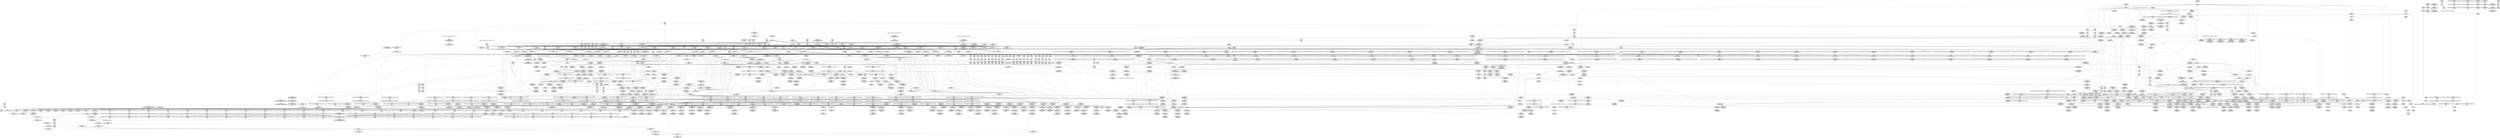 digraph {
	CE0x461a270 [shape=record,shape=Mrecord,label="{CE0x461a270|GLOBAL:__llvm_gcov_ctr342|Global_var:__llvm_gcov_ctr342|*SummSink*}"]
	CE0x46726c0 [shape=record,shape=Mrecord,label="{CE0x46726c0|default_protocol_stream:lor.end}"]
	CE0x4613970 [shape=record,shape=Mrecord,label="{CE0x4613970|GLOBAL:__llvm_gcov_indirect_counter_increment|*Constant*}"]
	CE0x45988d0 [shape=record,shape=Mrecord,label="{CE0x45988d0|selinux_socket_create:tmp19|security/selinux/hooks.c,3982|*SummSource*}"]
	CE0x46b3930 [shape=record,shape=Mrecord,label="{CE0x46b3930|i1_true|*Constant*}"]
	CE0x4589250 [shape=record,shape=Mrecord,label="{CE0x4589250|i64_10|*Constant*|*SummSink*}"]
	CE0x457a970 [shape=record,shape=Mrecord,label="{CE0x457a970|i64_4|*Constant*}"]
	CE0x45f1060 [shape=record,shape=Mrecord,label="{CE0x45f1060|selinux_socket_create:retval.0|*SummSource*}"]
	CE0x457f280 [shape=record,shape=Mrecord,label="{CE0x457f280|selinux_socket_create:return|*SummSource*}"]
	CE0x45d67c0 [shape=record,shape=Mrecord,label="{CE0x45d67c0|default_protocol_dgram:tmp9|security/selinux/hooks.c,1167|*SummSource*}"]
	CE0x46156b0 [shape=record,shape=Mrecord,label="{CE0x46156b0|socket_type_to_security_class:tmp15|security/selinux/hooks.c,1189|*SummSource*}"]
	CE0x460f690 [shape=record,shape=Mrecord,label="{CE0x460f690|socket_sockcreate_sid:cmp|security/selinux/hooks.c,3953|*SummSink*}"]
	CE0x45f0480 [shape=record,shape=Mrecord,label="{CE0x45f0480|i64**_getelementptr_inbounds_(_100_x_i64*_,_100_x_i64*_*___llvm_gcda_edge_table343,_i64_0,_i64_32)|*Constant*|*SummSink*}"]
	CE0x46741d0 [shape=record,shape=Mrecord,label="{CE0x46741d0|socket_type_to_security_class:tmp35|security/selinux/hooks.c,1210|*SummSink*}"]
	CE0x463b280 [shape=record,shape=Mrecord,label="{CE0x463b280|default_protocol_stream:tmp|*SummSource*}"]
	CE0x462a0e0 [shape=record,shape=Mrecord,label="{CE0x462a0e0|default_protocol_dgram:cmp|security/selinux/hooks.c,1167}"]
	CE0x4597b90 [shape=record,shape=Mrecord,label="{CE0x4597b90|selinux_socket_create:kern|Function::selinux_socket_create&Arg::kern::}"]
	CE0x4592b30 [shape=record,shape=Mrecord,label="{CE0x4592b30|selinux_socket_create:tmp27|security/selinux/hooks.c,3988|*SummSource*}"]
	CE0x45fb290 [shape=record,shape=Mrecord,label="{CE0x45fb290|__llvm_gcov_indirect_counter_increment:exit|*SummSource*}"]
	CE0x45a96d0 [shape=record,shape=Mrecord,label="{CE0x45a96d0|socket_type_to_security_class:sw.default|*SummSink*}"]
	CE0x467e920 [shape=record,shape=Mrecord,label="{CE0x467e920|socket_type_to_security_class:tmp43|security/selinux/hooks.c,1218|*SummSink*}"]
	CE0x45a7fa0 [shape=record,shape=Mrecord,label="{CE0x45a7fa0|default_protocol_dgram:entry|*SummSink*}"]
	CE0x4672040 [shape=record,shape=Mrecord,label="{CE0x4672040|default_protocol_stream:bb}"]
	CE0x457ef80 [shape=record,shape=Mrecord,label="{CE0x457ef80|selinux_socket_create:tmp14|security/selinux/hooks.c,3982}"]
	CE0x4597700 [shape=record,shape=Mrecord,label="{CE0x4597700|selinux_socket_create:tmp20|security/selinux/hooks.c,3982|*SummSink*}"]
	CE0x462ae60 [shape=record,shape=Mrecord,label="{CE0x462ae60|i64**_getelementptr_inbounds_(_100_x_i64*_,_100_x_i64*_*___llvm_gcda_edge_table343,_i64_0,_i64_20)|*Constant*}"]
	CE0x466b250 [shape=record,shape=Mrecord,label="{CE0x466b250|_call_void_mcount()_#3|*SummSink*}"]
	CE0x4680120 [shape=record,shape=Mrecord,label="{CE0x4680120|i64**_getelementptr_inbounds_(_100_x_i64*_,_100_x_i64*_*___llvm_gcda_edge_table343,_i64_0,_i64_92)|*Constant*}"]
	CE0x462b2a0 [shape=record,shape=Mrecord,label="{CE0x462b2a0|i64**_getelementptr_inbounds_(_100_x_i64*_,_100_x_i64*_*___llvm_gcda_edge_table343,_i64_0,_i64_20)|*Constant*|*SummSource*}"]
	CE0x45ceb70 [shape=record,shape=Mrecord,label="{CE0x45ceb70|avc_has_perm:tclass|Function::avc_has_perm&Arg::tclass::}"]
	CE0x46b76a0 [shape=record,shape=Mrecord,label="{CE0x46b76a0|default_protocol_dgram:tmp4|security/selinux/hooks.c,1167}"]
	CE0x45e6a40 [shape=record,shape=Mrecord,label="{CE0x45e6a40|socket_sockcreate_sid:tmp1}"]
	CE0x461ac30 [shape=record,shape=Mrecord,label="{CE0x461ac30|socket_type_to_security_class:tmp10|security/selinux/hooks.c,1186|*SummSink*}"]
	CE0x456ea80 [shape=record,shape=Mrecord,label="{CE0x456ea80|selinux_socket_create:if.then|*SummSource*}"]
	CE0x45fb500 [shape=record,shape=Mrecord,label="{CE0x45fb500|__llvm_gcov_indirect_counter_increment:pred}"]
	CE0x4680840 [shape=record,shape=Mrecord,label="{CE0x4680840|_call_void___llvm_gcov_indirect_counter_increment(i32*___llvm_gcov_global_state_pred344,_i64**_getelementptr_inbounds_(_100_x_i64*_,_100_x_i64*_*___llvm_gcda_edge_table343,_i64_0,_i64_96)),_!dbg_!27751|security/selinux/hooks.c,1222|*SummSource*}"]
	CE0x46b69b0 [shape=record,shape=Mrecord,label="{CE0x46b69b0|default_protocol_dgram:tmp2|security/selinux/hooks.c,1167}"]
	CE0x4629e80 [shape=record,shape=Mrecord,label="{CE0x4629e80|COLLAPSED:_GCMRE___llvm_gcov_ctr345_internal_global_5_x_i64_zeroinitializer:_elem_0:default:}"]
	CE0x466c190 [shape=record,shape=Mrecord,label="{CE0x466c190|default_protocol_stream:cmp|security/selinux/hooks.c,1162|*SummSink*}"]
	CE0x45fc380 [shape=record,shape=Mrecord,label="{CE0x45fc380|__llvm_gcov_indirect_counter_increment:bb|*SummSource*}"]
	CE0x459ed80 [shape=record,shape=Mrecord,label="{CE0x459ed80|selinux_socket_create:tmp18|security/selinux/hooks.c,3982|*SummSink*}"]
	CE0x460fcd0 [shape=record,shape=Mrecord,label="{CE0x460fcd0|__llvm_gcov_indirect_counter_increment:counter}"]
	CE0x45965e0 [shape=record,shape=Mrecord,label="{CE0x45965e0|selinux_socket_create:call11|security/selinux/hooks.c,3990|*SummSink*}"]
	CE0x4617f90 [shape=record,shape=Mrecord,label="{CE0x4617f90|i32_6|*Constant*}"]
	CE0x46367f0 [shape=record,shape=Mrecord,label="{CE0x46367f0|i16_36|*Constant*}"]
	CE0x45cf190 [shape=record,shape=Mrecord,label="{CE0x45cf190|i32_8|*Constant*|*SummSource*}"]
	CE0x45f30c0 [shape=record,shape=Mrecord,label="{CE0x45f30c0|_call_void_mcount()_#3|*SummSink*}"]
	CE0x4615320 [shape=record,shape=Mrecord,label="{CE0x4615320|socket_type_to_security_class:tmp14|security/selinux/hooks.c,1189|*SummSink*}"]
	CE0x4612a90 [shape=record,shape=Mrecord,label="{CE0x4612a90|i64*_getelementptr_inbounds_(_57_x_i64_,_57_x_i64_*___llvm_gcov_ctr342,_i64_0,_i64_13)|*Constant*|*SummSink*}"]
	CE0x456e550 [shape=record,shape=Mrecord,label="{CE0x456e550|selinux_socket_create:tobool|security/selinux/hooks.c,3982}"]
	CE0x466b920 [shape=record,shape=Mrecord,label="{CE0x466b920|_call_void_mcount()_#3}"]
	CE0x45adf00 [shape=record,shape=Mrecord,label="{CE0x45adf00|selinux_socket_create:return}"]
	CE0x45c1d40 [shape=record,shape=Mrecord,label="{CE0x45c1d40|i64**_getelementptr_inbounds_(_100_x_i64*_,_100_x_i64*_*___llvm_gcda_edge_table343,_i64_0,_i64_64)|*Constant*|*SummSink*}"]
	CE0x458bad0 [shape=record,shape=Mrecord,label="{CE0x458bad0|i1_true|*Constant*|*SummSource*}"]
	CE0x4635e60 [shape=record,shape=Mrecord,label="{CE0x4635e60|i16_35|*Constant*}"]
	CE0x458bb40 [shape=record,shape=Mrecord,label="{CE0x458bb40|i64*_getelementptr_inbounds_(_18_x_i64_,_18_x_i64_*___llvm_gcov_ctr341,_i64_0,_i64_8)|*Constant*}"]
	CE0x46177f0 [shape=record,shape=Mrecord,label="{CE0x46177f0|__llvm_gcov_indirect_counter_increment:tmp1}"]
	CE0x463c7c0 [shape=record,shape=Mrecord,label="{CE0x463c7c0|i64*_getelementptr_inbounds_(_57_x_i64_,_57_x_i64_*___llvm_gcov_ctr342,_i64_0,_i64_26)|*Constant*}"]
	CE0x45e8c30 [shape=record,shape=Mrecord,label="{CE0x45e8c30|socket_sockcreate_sid:tmp6|security/selinux/hooks.c,3953}"]
	CE0x456f440 [shape=record,shape=Mrecord,label="{CE0x456f440|selinux_socket_create:tmp2|*SummSource*}"]
	CE0x4689720 [shape=record,shape=Mrecord,label="{CE0x4689720|i64**_getelementptr_inbounds_(_100_x_i64*_,_100_x_i64*_*___llvm_gcda_edge_table343,_i64_0,_i64_16)|*Constant*|*SummSource*}"]
	CE0x457bc60 [shape=record,shape=Mrecord,label="{CE0x457bc60|socket_type_to_security_class:entry|*SummSink*}"]
	CE0x458c020 [shape=record,shape=Mrecord,label="{CE0x458c020|socket_type_to_security_class:sw.default22}"]
	CE0x45fdd10 [shape=record,shape=Mrecord,label="{CE0x45fdd10|i64*_getelementptr_inbounds_(_6_x_i64_,_6_x_i64_*___llvm_gcov_ctr347,_i64_0,_i64_4)|*Constant*|*SummSink*}"]
	CE0x45a0db0 [shape=record,shape=Mrecord,label="{CE0x45a0db0|socket_type_to_security_class:if.then|*SummSource*}"]
	CE0x45c9930 [shape=record,shape=Mrecord,label="{CE0x45c9930|i64*_getelementptr_inbounds_(_18_x_i64_,_18_x_i64_*___llvm_gcov_ctr341,_i64_0,_i64_15)|*Constant*}"]
	CE0x45f93e0 [shape=record,shape=Mrecord,label="{CE0x45f93e0|get_current:tmp4|./arch/x86/include/asm/current.h,14|*SummSink*}"]
	CE0x4587330 [shape=record,shape=Mrecord,label="{CE0x4587330|selinux_socket_create:if.then9}"]
	CE0x45ab9a0 [shape=record,shape=Mrecord,label="{CE0x45ab9a0|socket_type_to_security_class:tmp18|security/selinux/hooks.c,1191|*SummSink*}"]
	CE0x45a6410 [shape=record,shape=Mrecord,label="{CE0x45a6410|%struct.task_struct*_(%struct.task_struct**)*_asm_movq_%gs:$_1:P_,$0_,_r,im,_dirflag_,_fpsr_,_flags_|*SummSource*}"]
	CE0x45c3f10 [shape=record,shape=Mrecord,label="{CE0x45c3f10|socket_type_to_security_class:tmp32|security/selinux/hooks.c,1208|*SummSink*}"]
	CE0x45ac0c0 [shape=record,shape=Mrecord,label="{CE0x45ac0c0|socket_type_to_security_class:tmp20|security/selinux/hooks.c,1192}"]
	CE0x46353d0 [shape=record,shape=Mrecord,label="{CE0x46353d0|i16_40|*Constant*|*SummSink*}"]
	CE0x45bfc30 [shape=record,shape=Mrecord,label="{CE0x45bfc30|socket_type_to_security_class:tmp28|security/selinux/hooks.c,1204|*SummSource*}"]
	CE0x46b9900 [shape=record,shape=Mrecord,label="{CE0x46b9900|default_protocol_dgram:cmp1|security/selinux/hooks.c,1167}"]
	CE0x459ee50 [shape=record,shape=Mrecord,label="{CE0x459ee50|i32_1|*Constant*|*SummSource*}"]
	CE0x4669570 [shape=record,shape=Mrecord,label="{CE0x4669570|__llvm_gcov_indirect_counter_increment:tmp3|*SummSink*}"]
	CE0x46723f0 [shape=record,shape=Mrecord,label="{CE0x46723f0|default_protocol_stream:bb|*SummSource*}"]
	CE0x4580cb0 [shape=record,shape=Mrecord,label="{CE0x4580cb0|socket_sockcreate_sid:sid2|security/selinux/hooks.c,3958|*SummSink*}"]
	CE0x45c3be0 [shape=record,shape=Mrecord,label="{CE0x45c3be0|i64*_getelementptr_inbounds_(_57_x_i64_,_57_x_i64_*___llvm_gcov_ctr342,_i64_0,_i64_43)|*Constant*|*SummSource*}"]
	CE0x466c860 [shape=record,shape=Mrecord,label="{CE0x466c860|socket_sockcreate_sid:tmp12|*LoadInst*|security/selinux/hooks.c,3958}"]
	CE0x4587710 [shape=record,shape=Mrecord,label="{CE0x4587710|selinux_socket_create:cred|security/selinux/hooks.c,3982}"]
	CE0x46787f0 [shape=record,shape=Mrecord,label="{CE0x46787f0|i64*_getelementptr_inbounds_(_57_x_i64_,_57_x_i64_*___llvm_gcov_ctr342,_i64_0,_i64_46)|*Constant*|*SummSource*}"]
	CE0x45fae80 [shape=record,shape=Mrecord,label="{CE0x45fae80|socket_type_to_security_class:tmp|*SummSource*}"]
	CE0x45a56d0 [shape=record,shape=Mrecord,label="{CE0x45a56d0|i8_1|*Constant*|*SummSource*}"]
	CE0x4618ea0 [shape=record,shape=Mrecord,label="{CE0x4618ea0|_call_void___llvm_gcov_indirect_counter_increment(i32*___llvm_gcov_global_state_pred344,_i64**_getelementptr_inbounds_(_100_x_i64*_,_100_x_i64*_*___llvm_gcda_edge_table343,_i64_0,_i64_44)),_!dbg_!27724|security/selinux/hooks.c,1186}"]
	CE0x457bfc0 [shape=record,shape=Mrecord,label="{CE0x457bfc0|selinux_socket_create:family|Function::selinux_socket_create&Arg::family::|*SummSource*}"]
	CE0x4618e30 [shape=record,shape=Mrecord,label="{CE0x4618e30|socket_type_to_security_class:call|security/selinux/hooks.c,1186|*SummSource*}"]
	CE0x46197b0 [shape=record,shape=Mrecord,label="{CE0x46197b0|i64_20|*Constant*|*SummSource*}"]
	CE0x45aa890 [shape=record,shape=Mrecord,label="{CE0x45aa890|socket_type_to_security_class:tmp17|security/selinux/hooks.c,1191}"]
	CE0x45e36e0 [shape=record,shape=Mrecord,label="{CE0x45e36e0|socket_type_to_security_class:tmp25|security/selinux/hooks.c,1196|*SummSource*}"]
	CE0x46b7520 [shape=record,shape=Mrecord,label="{CE0x46b7520|default_protocol_dgram:tmp3|security/selinux/hooks.c,1167|*SummSource*}"]
	CE0x46152b0 [shape=record,shape=Mrecord,label="{CE0x46152b0|i64*_getelementptr_inbounds_(_57_x_i64_,_57_x_i64_*___llvm_gcov_ctr342,_i64_0,_i64_23)|*Constant*|*SummSink*}"]
	CE0x466f1c0 [shape=record,shape=Mrecord,label="{CE0x466f1c0|socket_sockcreate_sid:tmp11|security/selinux/hooks.c,3958}"]
	CE0x45a5810 [shape=record,shape=Mrecord,label="{CE0x45a5810|i8_1|*Constant*|*SummSink*}"]
	CE0x467ed00 [shape=record,shape=Mrecord,label="{CE0x467ed00|_call_void___llvm_gcov_indirect_counter_increment(i32*___llvm_gcov_global_state_pred344,_i64**_getelementptr_inbounds_(_100_x_i64*_,_100_x_i64*_*___llvm_gcda_edge_table343,_i64_0,_i64_92)),_!dbg_!27750|security/selinux/hooks.c,1220|*SummSource*}"]
	CE0x45a1480 [shape=record,shape=Mrecord,label="{CE0x45a1480|selinux_socket_create:tmp16|security/selinux/hooks.c,3982}"]
	CE0x45f4170 [shape=record,shape=Mrecord,label="{CE0x45f4170|_ret_i32_%lor.ext,_!dbg_!27720|security/selinux/hooks.c,1162|*SummSource*}"]
	CE0x45faef0 [shape=record,shape=Mrecord,label="{CE0x45faef0|socket_type_to_security_class:tmp|*SummSink*}"]
	CE0x4586d50 [shape=record,shape=Mrecord,label="{CE0x4586d50|get_current:entry|*SummSource*}"]
	CE0x45a1830 [shape=record,shape=Mrecord,label="{CE0x45a1830|socket_type_to_security_class:sw.epilog|*SummSource*}"]
	CE0x4617a20 [shape=record,shape=Mrecord,label="{CE0x4617a20|__llvm_gcov_indirect_counter_increment:tmp|*SummSource*}"]
	CE0x4671ec0 [shape=record,shape=Mrecord,label="{CE0x4671ec0|socket_sockcreate_sid:return|*SummSink*}"]
	CE0x45e8430 [shape=record,shape=Mrecord,label="{CE0x45e8430|__llvm_gcov_indirect_counter_increment:tmp1|*SummSource*}"]
	CE0x4670340 [shape=record,shape=Mrecord,label="{CE0x4670340|default_protocol_dgram:tmp|*SummSource*}"]
	CE0x46702d0 [shape=record,shape=Mrecord,label="{CE0x46702d0|COLLAPSED:_GCMRE___llvm_gcov_ctr346_internal_global_5_x_i64_zeroinitializer:_elem_0:default:}"]
	CE0x4583730 [shape=record,shape=Mrecord,label="{CE0x4583730|selinux_socket_create:tmp10|security/selinux/hooks.c,3982|*SummSink*}"]
	CE0x45f9eb0 [shape=record,shape=Mrecord,label="{CE0x45f9eb0|socket_type_to_security_class:sw.bb16|*SummSource*}"]
	CE0x45e2db0 [shape=record,shape=Mrecord,label="{CE0x45e2db0|i64**_getelementptr_inbounds_(_100_x_i64*_,_100_x_i64*_*___llvm_gcda_edge_table343,_i64_0,_i64_52)|*Constant*|*SummSink*}"]
	CE0x458a1d0 [shape=record,shape=Mrecord,label="{CE0x458a1d0|selinux_socket_create:tmp5|security/selinux/hooks.c,3982}"]
	CE0x45bd590 [shape=record,shape=Mrecord,label="{CE0x45bd590|selinux_socket_create:call12|security/selinux/hooks.c,3991}"]
	CE0x4585d10 [shape=record,shape=Mrecord,label="{CE0x4585d10|selinux_socket_create:protocol|Function::selinux_socket_create&Arg::protocol::|*SummSink*}"]
	CE0x4684100 [shape=record,shape=Mrecord,label="{CE0x4684100|i64**_getelementptr_inbounds_(_100_x_i64*_,_100_x_i64*_*___llvm_gcda_edge_table343,_i64_0,_i64_96)|*Constant*}"]
	CE0x461b3c0 [shape=record,shape=Mrecord,label="{CE0x461b3c0|default_protocol_stream:tmp2|security/selinux/hooks.c,1162|*SummSink*}"]
	CE0x45f1610 [shape=record,shape=Mrecord,label="{CE0x45f1610|i64*_getelementptr_inbounds_(_18_x_i64_,_18_x_i64_*___llvm_gcov_ctr341,_i64_0,_i64_17)|*Constant*}"]
	CE0x457f700 [shape=record,shape=Mrecord,label="{CE0x457f700|selinux_socket_create:tobool13|security/selinux/hooks.c,3992}"]
	CE0x45adba0 [shape=record,shape=Mrecord,label="{CE0x45adba0|selinux_socket_create:tmp12|security/selinux/hooks.c,3982|*SummSink*}"]
	CE0x45fa350 [shape=record,shape=Mrecord,label="{CE0x45fa350|__llvm_gcov_indirect_counter_increment:pred|*SummSink*}"]
	CE0x45c6f20 [shape=record,shape=Mrecord,label="{CE0x45c6f20|i64**_getelementptr_inbounds_(_100_x_i64*_,_100_x_i64*_*___llvm_gcda_edge_table343,_i64_0,_i64_68)|*Constant*|*SummSink*}"]
	CE0x45c97a0 [shape=record,shape=Mrecord,label="{CE0x45c97a0|_call_void___llvm_gcov_indirect_counter_increment(i32*___llvm_gcov_global_state_pred344,_i64**_getelementptr_inbounds_(_100_x_i64*_,_100_x_i64*_*___llvm_gcda_edge_table343,_i64_0,_i64_36)),_!dbg_!27720|security/selinux/hooks.c,1179|*SummSource*}"]
	CE0x45fb3f0 [shape=record,shape=Mrecord,label="{CE0x45fb3f0|__llvm_gcov_indirect_counter_increment:exit|*SummSink*}"]
	"CONST[source:0(mediator),value:2(dynamic)][purpose:{object}][SnkIdx:1]"
	CE0x46684e0 [shape=record,shape=Mrecord,label="{CE0x46684e0|__llvm_gcov_indirect_counter_increment:counter|*SummSource*}"]
	CE0x4598a70 [shape=record,shape=Mrecord,label="{CE0x4598a70|i32_22|*Constant*}"]
	CE0x46b88b0 [shape=record,shape=Mrecord,label="{CE0x46b88b0|i64*_getelementptr_inbounds_(_5_x_i64_,_5_x_i64_*___llvm_gcov_ctr346,_i64_0,_i64_3)|*Constant*|*SummSink*}"]
	CE0x461aef0 [shape=record,shape=Mrecord,label="{CE0x461aef0|socket_sockcreate_sid:sockcreate_sid|security/selinux/hooks.c,3953|*SummSource*}"]
	CE0x45e5fe0 [shape=record,shape=Mrecord,label="{CE0x45e5fe0|socket_type_to_security_class:if.else9}"]
	CE0x46373b0 [shape=record,shape=Mrecord,label="{CE0x46373b0|i16_32|*Constant*|*SummSink*}"]
	CE0x4589700 [shape=record,shape=Mrecord,label="{CE0x4589700|selinux_socket_create:type|Function::selinux_socket_create&Arg::type::|*SummSource*}"]
	CE0x46b2690 [shape=record,shape=Mrecord,label="{CE0x46b2690|default_protocol_dgram:lor.rhs}"]
	CE0x45e81a0 [shape=record,shape=Mrecord,label="{CE0x45e81a0|socket_type_to_security_class:sw.bb14|*SummSink*}"]
	CE0x45a0fc0 [shape=record,shape=Mrecord,label="{CE0x45a0fc0|socket_type_to_security_class:sw.bb}"]
	CE0x45d7380 [shape=record,shape=Mrecord,label="{CE0x45d7380|default_protocol_dgram:lor.ext|security/selinux/hooks.c,1167|*SummSource*}"]
	CE0x463d290 [shape=record,shape=Mrecord,label="{CE0x463d290|socket_type_to_security_class:tmp22|security/selinux/hooks.c,1194|*SummSource*}"]
	CE0x458be50 [shape=record,shape=Mrecord,label="{CE0x458be50|socket_type_to_security_class:sw.epilog}"]
	CE0x4608390 [shape=record,shape=Mrecord,label="{CE0x4608390|socket_type_to_security_class:tmp11|security/selinux/hooks.c,1186|*SummSink*}"]
	CE0x45e3fb0 [shape=record,shape=Mrecord,label="{CE0x45e3fb0|_call_void___llvm_gcov_indirect_counter_increment(i32*___llvm_gcov_global_state_pred344,_i64**_getelementptr_inbounds_(_100_x_i64*_,_100_x_i64*_*___llvm_gcda_edge_table343,_i64_0,_i64_40)),_!dbg_!27738|security/selinux/hooks.c,1198}"]
	CE0x45c9fb0 [shape=record,shape=Mrecord,label="{CE0x45c9fb0|selinux_socket_create:tmp32|security/selinux/hooks.c,3993|*SummSink*}"]
	CE0x4671d20 [shape=record,shape=Mrecord,label="{CE0x4671d20|socket_sockcreate_sid:return}"]
	CE0x45a7d30 [shape=record,shape=Mrecord,label="{CE0x45a7d30|default_protocol_dgram:entry}"]
	CE0x4614470 [shape=record,shape=Mrecord,label="{CE0x4614470|socket_sockcreate_sid:tmp4|security/selinux/hooks.c,3953}"]
	CE0x45ca340 [shape=record,shape=Mrecord,label="{CE0x45ca340|selinux_socket_create:tmp33|security/selinux/hooks.c,3993|*SummSource*}"]
	CE0x4636d50 [shape=record,shape=Mrecord,label="{CE0x4636d50|i16_23|*Constant*|*SummSink*}"]
	CE0x467b610 [shape=record,shape=Mrecord,label="{CE0x467b610|socket_type_to_security_class:tmp40|security/selinux/hooks.c,1216|*SummSink*}"]
	CE0x4585ea0 [shape=record,shape=Mrecord,label="{CE0x4585ea0|socket_type_to_security_class:protocol|Function::socket_type_to_security_class&Arg::protocol::}"]
	CE0x46783f0 [shape=record,shape=Mrecord,label="{CE0x46783f0|i64**_getelementptr_inbounds_(_100_x_i64*_,_100_x_i64*_*___llvm_gcda_edge_table343,_i64_0,_i64_80)|*Constant*|*SummSource*}"]
	CE0x45bfa50 [shape=record,shape=Mrecord,label="{CE0x45bfa50|i64**_getelementptr_inbounds_(_100_x_i64*_,_100_x_i64*_*___llvm_gcda_edge_table343,_i64_0,_i64_60)|*Constant*|*SummSource*}"]
	CE0x46b2bc0 [shape=record,shape=Mrecord,label="{CE0x46b2bc0|default_protocol_stream:tmp6|security/selinux/hooks.c,1162|*SummSink*}"]
	CE0x457c080 [shape=record,shape=Mrecord,label="{CE0x457c080|selinux_socket_create:family|Function::selinux_socket_create&Arg::family::|*SummSink*}"]
	CE0x45eff50 [shape=record,shape=Mrecord,label="{CE0x45eff50|GLOBAL:security_transition_sid|*Constant*}"]
	CE0x46398f0 [shape=record,shape=Mrecord,label="{CE0x46398f0|i64*_getelementptr_inbounds_(_57_x_i64_,_57_x_i64_*___llvm_gcov_ctr342,_i64_0,_i64_56)|*Constant*}"]
	CE0x462e510 [shape=record,shape=Mrecord,label="{CE0x462e510|socket_type_to_security_class:tmp54|security/selinux/hooks.c,1231|*SummSink*}"]
	CE0x45e6110 [shape=record,shape=Mrecord,label="{CE0x45e6110|socket_type_to_security_class:if.else9|*SummSource*}"]
	CE0x45e5ab0 [shape=record,shape=Mrecord,label="{CE0x45e5ab0|_call_void_mcount()_#3|*SummSink*}"]
	CE0x459fd70 [shape=record,shape=Mrecord,label="{CE0x459fd70|socket_type_to_security_class:sw.default22|*SummSink*}"]
	CE0x461a780 [shape=record,shape=Mrecord,label="{CE0x461a780|socket_type_to_security_class:tmp10|security/selinux/hooks.c,1186|*SummSource*}"]
	CE0x4668e20 [shape=record,shape=Mrecord,label="{CE0x4668e20|i64*_getelementptr_inbounds_(_5_x_i64_,_5_x_i64_*___llvm_gcov_ctr346,_i64_0,_i64_0)|*Constant*}"]
	CE0x458f020 [shape=record,shape=Mrecord,label="{CE0x458f020|0:_i32,_4:_i32,_8:_i32,_12:_i32,_20:_i32,_:_CMRE_0,4_|*MultipleSource*|security/selinux/hooks.c,3982|security/selinux/hooks.c,3982|security/selinux/hooks.c,3995|Function::socket_sockcreate_sid&Arg::tsec::}"]
	CE0x4610210 [shape=record,shape=Mrecord,label="{CE0x4610210|socket_type_to_security_class:sw.bb5|*SummSink*}"]
	CE0x460c8e0 [shape=record,shape=Mrecord,label="{CE0x460c8e0|_call_void___llvm_gcov_indirect_counter_increment(i32*___llvm_gcov_global_state_pred344,_i64**_getelementptr_inbounds_(_100_x_i64*_,_100_x_i64*_*___llvm_gcda_edge_table343,_i64_0,_i64_8)),_!dbg_!27722|security/selinux/hooks.c,1184}"]
	CE0x458ae10 [shape=record,shape=Mrecord,label="{CE0x458ae10|i64*_getelementptr_inbounds_(_18_x_i64_,_18_x_i64_*___llvm_gcov_ctr341,_i64_0,_i64_6)|*Constant*|*SummSource*}"]
	CE0x45fafe0 [shape=record,shape=Mrecord,label="{CE0x45fafe0|socket_type_to_security_class:tmp1}"]
	CE0x463be20 [shape=record,shape=Mrecord,label="{CE0x463be20|default_protocol_stream:tmp3|security/selinux/hooks.c,1162|*SummSource*}"]
	CE0x4678b00 [shape=record,shape=Mrecord,label="{CE0x4678b00|socket_type_to_security_class:tmp38|security/selinux/hooks.c,1214|*SummSink*}"]
	CE0x45a4ca0 [shape=record,shape=Mrecord,label="{CE0x45a4ca0|GLOBAL:__llvm_gcov_global_state_pred344|Global_var:__llvm_gcov_global_state_pred344|*SummSink*}"]
	CE0x459ff00 [shape=record,shape=Mrecord,label="{CE0x459ff00|socket_type_to_security_class:sw.bb13|*SummSource*}"]
	CE0x45a4ba0 [shape=record,shape=Mrecord,label="{CE0x45a4ba0|GLOBAL:__llvm_gcov_global_state_pred344|Global_var:__llvm_gcov_global_state_pred344|*SummSource*}"]
	CE0x459b0a0 [shape=record,shape=Mrecord,label="{CE0x459b0a0|i32_22|*Constant*|*SummSink*}"]
	CE0x460bd60 [shape=record,shape=Mrecord,label="{CE0x460bd60|i64*_getelementptr_inbounds_(_57_x_i64_,_57_x_i64_*___llvm_gcov_ctr342,_i64_0,_i64_15)|*Constant*|*SummSink*}"]
	CE0x45ea460 [shape=record,shape=Mrecord,label="{CE0x45ea460|__llvm_gcov_indirect_counter_increment:counters|Function::__llvm_gcov_indirect_counter_increment&Arg::counters::}"]
	CE0x457e9d0 [shape=record,shape=Mrecord,label="{CE0x457e9d0|socket_type_to_security_class:sw.epilog26|*SummSink*}"]
	CE0x4582ea0 [shape=record,shape=Mrecord,label="{CE0x4582ea0|i64*_getelementptr_inbounds_(_18_x_i64_,_18_x_i64_*___llvm_gcov_ctr341,_i64_0,_i64_16)|*Constant*}"]
	CE0x45654e0 [shape=record,shape=Mrecord,label="{CE0x45654e0|selinux_socket_create:tmp1|*SummSink*}"]
	CE0x45a97b0 [shape=record,shape=Mrecord,label="{CE0x45a97b0|socket_type_to_security_class:sw.bb3|*SummSource*}"]
	CE0x456ce70 [shape=record,shape=Mrecord,label="{CE0x456ce70|selinux_socket_create:if.end10|*SummSource*}"]
	"CONST[source:1(input),value:2(dynamic)][purpose:{object}][SrcIdx:32]"
	CE0x45964d0 [shape=record,shape=Mrecord,label="{CE0x45964d0|selinux_socket_create:call11|security/selinux/hooks.c,3990|*SummSource*}"]
	CE0x463d670 [shape=record,shape=Mrecord,label="{CE0x463d670|i64*_getelementptr_inbounds_(_57_x_i64_,_57_x_i64_*___llvm_gcov_ctr342,_i64_0,_i64_27)|*Constant*|*SummSink*}"]
	CE0x4672550 [shape=record,shape=Mrecord,label="{CE0x4672550|default_protocol_stream:bb|*SummSink*}"]
	CE0x457d1a0 [shape=record,shape=Mrecord,label="{CE0x457d1a0|selinux_socket_create:tmp24|security/selinux/hooks.c,3987}"]
	CE0x45e4020 [shape=record,shape=Mrecord,label="{CE0x45e4020|_call_void___llvm_gcov_indirect_counter_increment(i32*___llvm_gcov_global_state_pred344,_i64**_getelementptr_inbounds_(_100_x_i64*_,_100_x_i64*_*___llvm_gcda_edge_table343,_i64_0,_i64_40)),_!dbg_!27738|security/selinux/hooks.c,1198|*SummSource*}"]
	CE0x45a4760 [shape=record,shape=Mrecord,label="{CE0x45a4760|selinux_socket_create:tmp11|security/selinux/hooks.c,3982|*SummSource*}"]
	CE0x46024f0 [shape=record,shape=Mrecord,label="{CE0x46024f0|_call_void___llvm_gcov_indirect_counter_increment(i32*___llvm_gcov_global_state_pred344,_i64**_getelementptr_inbounds_(_100_x_i64*_,_100_x_i64*_*___llvm_gcda_edge_table343,_i64_0,_i64_12)),_!dbg_!27739|security/selinux/hooks.c,1202|*SummSource*}"]
	CE0x45ea010 [shape=record,shape=Mrecord,label="{CE0x45ea010|__llvm_gcov_indirect_counter_increment:entry|*SummSink*}"]
	CE0x467c1c0 [shape=record,shape=Mrecord,label="{CE0x467c1c0|_call_void___llvm_gcov_indirect_counter_increment(i32*___llvm_gcov_global_state_pred344,_i64**_getelementptr_inbounds_(_100_x_i64*_,_100_x_i64*_*___llvm_gcda_edge_table343,_i64_0,_i64_88)),_!dbg_!27749|security/selinux/hooks.c,1218|*SummSource*}"]
	CE0x46364c0 [shape=record,shape=Mrecord,label="{CE0x46364c0|i16_21|*Constant*}"]
	CE0x45e96d0 [shape=record,shape=Mrecord,label="{CE0x45e96d0|__llvm_gcov_indirect_counter_increment:entry}"]
	CE0x4589960 [shape=record,shape=Mrecord,label="{CE0x4589960|selinux_socket_create:type|Function::selinux_socket_create&Arg::type::|*SummSink*}"]
	CE0x458cb60 [shape=record,shape=Mrecord,label="{CE0x458cb60|selinux_socket_create:tmp17|security/selinux/hooks.c,3982|*SummSource*}"]
	CE0x46b2280 [shape=record,shape=Mrecord,label="{CE0x46b2280|default_protocol_dgram:lor.end|*SummSource*}"]
	CE0x45bdc70 [shape=record,shape=Mrecord,label="{CE0x45bdc70|socket_sockcreate_sid:entry}"]
	CE0x4583e30 [shape=record,shape=Mrecord,label="{CE0x4583e30|GLOBAL:selinux_socket_create.__warned|Global_var:selinux_socket_create.__warned|*SummSink*}"]
	CE0x4634a90 [shape=record,shape=Mrecord,label="{CE0x4634a90|i16_20|*Constant*|*SummSource*}"]
	CE0x4571250 [shape=record,shape=Mrecord,label="{CE0x4571250|i64_1|*Constant*}"]
	CE0x58c6550 [shape=record,shape=Mrecord,label="{CE0x58c6550|selinux_socket_create:tmp7|security/selinux/hooks.c,3982|*SummSource*}"]
	CE0x46b6a20 [shape=record,shape=Mrecord,label="{CE0x46b6a20|default_protocol_dgram:tmp2|security/selinux/hooks.c,1167|*SummSource*}"]
	CE0x457adb0 [shape=record,shape=Mrecord,label="{CE0x457adb0|selinux_socket_create:tmp12|security/selinux/hooks.c,3982}"]
	CE0x45f3aa0 [shape=record,shape=Mrecord,label="{CE0x45f3aa0|default_protocol_stream:protocol|Function::default_protocol_stream&Arg::protocol::|*SummSource*}"]
	CE0x45f2800 [shape=record,shape=Mrecord,label="{CE0x45f2800|i64*_getelementptr_inbounds_(_2_x_i64_,_2_x_i64_*___llvm_gcov_ctr98,_i64_0,_i64_0)|*Constant*}"]
	CE0x466c080 [shape=record,shape=Mrecord,label="{CE0x466c080|default_protocol_stream:cmp|security/selinux/hooks.c,1162}"]
	CE0x4588cd0 [shape=record,shape=Mrecord,label="{CE0x4588cd0|i64_11|*Constant*}"]
	CE0x4603320 [shape=record,shape=Mrecord,label="{CE0x4603320|_call_void___llvm_gcov_indirect_counter_increment(i32*___llvm_gcov_global_state_pred344,_i64**_getelementptr_inbounds_(_100_x_i64*_,_100_x_i64*_*___llvm_gcda_edge_table343,_i64_0,_i64_60)),_!dbg_!27741|security/selinux/hooks.c,1204}"]
	CE0x456d690 [shape=record,shape=Mrecord,label="{CE0x456d690|selinux_socket_create:if.end10}"]
	CE0x45f3fd0 [shape=record,shape=Mrecord,label="{CE0x45f3fd0|_ret_i32_%lor.ext,_!dbg_!27720|security/selinux/hooks.c,1162}"]
	CE0x45a1560 [shape=record,shape=Mrecord,label="{CE0x45a1560|selinux_socket_create:tmp15|security/selinux/hooks.c,3982|*SummSource*}"]
	CE0x46169f0 [shape=record,shape=Mrecord,label="{CE0x46169f0|i32_2|*Constant*|*SummSource*}"]
	CE0x45c7140 [shape=record,shape=Mrecord,label="{CE0x45c7140|%struct.qstr*_null|*Constant*}"]
	CE0x458ad10 [shape=record,shape=Mrecord,label="{CE0x458ad10|i64*_getelementptr_inbounds_(_18_x_i64_,_18_x_i64_*___llvm_gcov_ctr341,_i64_0,_i64_6)|*Constant*|*SummSink*}"]
	CE0x45e5630 [shape=record,shape=Mrecord,label="{CE0x45e5630|socket_type_to_security_class:sw.bb4|*SummSink*}"]
	CE0x458cbd0 [shape=record,shape=Mrecord,label="{CE0x458cbd0|selinux_socket_create:tmp17|security/selinux/hooks.c,3982|*SummSink*}"]
	CE0x45e6f30 [shape=record,shape=Mrecord,label="{CE0x45e6f30|socket_type_to_security_class:sw.bb11}"]
	CE0x4687580 [shape=record,shape=Mrecord,label="{CE0x4687580|socket_type_to_security_class:tmp49|security/selinux/hooks.c,1224|*SummSource*}"]
	CE0x4588e70 [shape=record,shape=Mrecord,label="{CE0x4588e70|i64_11|*Constant*|*SummSink*}"]
	CE0x4686be0 [shape=record,shape=Mrecord,label="{CE0x4686be0|i64**_getelementptr_inbounds_(_100_x_i64*_,_100_x_i64*_*___llvm_gcda_edge_table343,_i64_0,_i64_56)|*Constant*|*SummSource*}"]
	CE0x461a610 [shape=record,shape=Mrecord,label="{CE0x461a610|socket_type_to_security_class:tmp10|security/selinux/hooks.c,1186}"]
	CE0x4680640 [shape=record,shape=Mrecord,label="{CE0x4680640|i64*_getelementptr_inbounds_(_57_x_i64_,_57_x_i64_*___llvm_gcov_ctr342,_i64_0,_i64_49)|*Constant*}"]
	CE0x46142f0 [shape=record,shape=Mrecord,label="{CE0x46142f0|socket_sockcreate_sid:tmp3|security/selinux/hooks.c,3953}"]
	CE0x45bbe60 [shape=record,shape=Mrecord,label="{CE0x45bbe60|i64**_getelementptr_inbounds_(_100_x_i64*_,_100_x_i64*_*___llvm_gcda_edge_table343,_i64_0,_i64_36)|*Constant*}"]
	CE0x4611680 [shape=record,shape=Mrecord,label="{CE0x4611680|GLOBAL:default_protocol_stream|*Constant*}"]
	CE0x45724e0 [shape=record,shape=Mrecord,label="{CE0x45724e0|COLLAPSED:_GCMRE___llvm_gcov_ctr341_internal_global_18_x_i64_zeroinitializer:_elem_0:default:}"]
	CE0x45be4f0 [shape=record,shape=Mrecord,label="{CE0x45be4f0|socket_sockcreate_sid:secclass|Function::socket_sockcreate_sid&Arg::secclass::|*SummSource*}"]
	CE0x45e5730 [shape=record,shape=Mrecord,label="{CE0x45e5730|socket_type_to_security_class:bb}"]
	CE0x45cc9d0 [shape=record,shape=Mrecord,label="{CE0x45cc9d0|selinux_socket_create:call16|security/selinux/hooks.c,3995}"]
	CE0x45d74b0 [shape=record,shape=Mrecord,label="{CE0x45d74b0|default_protocol_dgram:lor.ext|security/selinux/hooks.c,1167|*SummSink*}"]
	CE0x45907e0 [shape=record,shape=Mrecord,label="{CE0x45907e0|socket_type_to_security_class:tmp22|security/selinux/hooks.c,1194}"]
	CE0x4606040 [shape=record,shape=Mrecord,label="{CE0x4606040|i64**_getelementptr_inbounds_(_100_x_i64*_,_100_x_i64*_*___llvm_gcda_edge_table343,_i64_0,_i64_12)|*Constant*}"]
	CE0x45f7f40 [shape=record,shape=Mrecord,label="{CE0x45f7f40|i64**_getelementptr_inbounds_(_100_x_i64*_,_100_x_i64*_*___llvm_gcda_edge_table343,_i64_0,_i64_48)|*Constant*}"]
	CE0x45f5890 [shape=record,shape=Mrecord,label="{CE0x45f5890|i64*_getelementptr_inbounds_(_57_x_i64_,_57_x_i64_*___llvm_gcov_ctr342,_i64_0,_i64_49)|*Constant*|*SummSink*}"]
	CE0x45a1230 [shape=record,shape=Mrecord,label="{CE0x45a1230|i64*_getelementptr_inbounds_(_18_x_i64_,_18_x_i64_*___llvm_gcov_ctr341,_i64_0,_i64_8)|*Constant*|*SummSink*}"]
	CE0x463d8d0 [shape=record,shape=Mrecord,label="{CE0x463d8d0|socket_type_to_security_class:tmp23|security/selinux/hooks.c,1194}"]
	CE0x45c0d40 [shape=record,shape=Mrecord,label="{CE0x45c0d40|_call_void___llvm_gcov_indirect_counter_increment(i32*___llvm_gcov_global_state_pred344,_i64**_getelementptr_inbounds_(_100_x_i64*_,_100_x_i64*_*___llvm_gcda_edge_table343,_i64_0,_i64_64)),_!dbg_!27743|security/selinux/hooks.c,1206|*SummSink*}"]
	CE0x4596c90 [shape=record,shape=Mrecord,label="{CE0x4596c90|GLOBAL:socket_type_to_security_class|*Constant*|*SummSink*}"]
	CE0x462e780 [shape=record,shape=Mrecord,label="{CE0x462e780|socket_type_to_security_class:tmp55|security/selinux/hooks.c,1231|*SummSource*}"]
	CE0x45bdfb0 [shape=record,shape=Mrecord,label="{CE0x45bdfb0|socket_sockcreate_sid:tsec|Function::socket_sockcreate_sid&Arg::tsec::}"]
	CE0x45f4300 [shape=record,shape=Mrecord,label="{CE0x45f4300|socket_type_to_security_class:tobool|security/selinux/hooks.c,1186|*SummSink*}"]
	CE0x4588a90 [shape=record,shape=Mrecord,label="{CE0x4588a90|selinux_socket_create:tobool8|security/selinux/hooks.c,3987|*SummSink*}"]
	CE0x4608a50 [shape=record,shape=Mrecord,label="{CE0x4608a50|i64*_getelementptr_inbounds_(_57_x_i64_,_57_x_i64_*___llvm_gcov_ctr342,_i64_0,_i64_22)|*Constant*}"]
	CE0x463ea10 [shape=record,shape=Mrecord,label="{CE0x463ea10|socket_type_to_security_class:tmp6|security/selinux/hooks.c,1181}"]
	CE0x46b9360 [shape=record,shape=Mrecord,label="{CE0x46b9360|default_protocol_dgram:tmp7|security/selinux/hooks.c,1167|*SummSource*}"]
	CE0x462de50 [shape=record,shape=Mrecord,label="{CE0x462de50|i64**_getelementptr_inbounds_(_100_x_i64*_,_100_x_i64*_*___llvm_gcda_edge_table343,_i64_0,_i64_24)|*Constant*|*SummSink*}"]
	CE0x458fb60 [shape=record,shape=Mrecord,label="{CE0x458fb60|socket_type_to_security_class:tmp21|security/selinux/hooks.c,1192|*SummSource*}"]
	CE0x4678a90 [shape=record,shape=Mrecord,label="{CE0x4678a90|i64*_getelementptr_inbounds_(_57_x_i64_,_57_x_i64_*___llvm_gcov_ctr342,_i64_0,_i64_46)|*Constant*|*SummSink*}"]
	CE0x4574300 [shape=record,shape=Mrecord,label="{CE0x4574300|selinux_socket_create:do.body}"]
	CE0x45d6f30 [shape=record,shape=Mrecord,label="{CE0x45d6f30|default_protocol_dgram:tmp10|security/selinux/hooks.c,1167|*SummSink*}"]
	CE0x45a6270 [shape=record,shape=Mrecord,label="{CE0x45a6270|%struct.task_struct*_(%struct.task_struct**)*_asm_movq_%gs:$_1:P_,$0_,_r,im,_dirflag_,_fpsr_,_flags_}"]
	CE0x4595700 [shape=record,shape=Mrecord,label="{CE0x4595700|i8*_getelementptr_inbounds_(_25_x_i8_,_25_x_i8_*_.str3,_i32_0,_i32_0)|*Constant*|*SummSink*}"]
	CE0x4686e50 [shape=record,shape=Mrecord,label="{CE0x4686e50|socket_type_to_security_class:tmp48|security/selinux/hooks.c,1224|*SummSource*}"]
	CE0x460bdd0 [shape=record,shape=Mrecord,label="{CE0x460bdd0|socket_type_to_security_class:tmp6|security/selinux/hooks.c,1181|*SummSink*}"]
	CE0x4689990 [shape=record,shape=Mrecord,label="{CE0x4689990|socket_type_to_security_class:tmp50|security/selinux/hooks.c,1227|*SummSource*}"]
	CE0x46733b0 [shape=record,shape=Mrecord,label="{CE0x46733b0|i64*_getelementptr_inbounds_(_57_x_i64_,_57_x_i64_*___llvm_gcov_ctr342,_i64_0,_i64_44)|*Constant*}"]
	CE0x4674e00 [shape=record,shape=Mrecord,label="{CE0x4674e00|socket_type_to_security_class:tmp36|security/selinux/hooks.c,1212}"]
	CE0x45a9e10 [shape=record,shape=Mrecord,label="{CE0x45a9e10|i32_15|*Constant*|*SummSource*}"]
	CE0x4671010 [shape=record,shape=Mrecord,label="{CE0x4671010|socket_sockcreate_sid:if.then|*SummSource*}"]
	CE0x468aa00 [shape=record,shape=Mrecord,label="{CE0x468aa00|_call_void___llvm_gcov_indirect_counter_increment(i32*___llvm_gcov_global_state_pred344,_i64**_getelementptr_inbounds_(_100_x_i64*_,_100_x_i64*_*___llvm_gcda_edge_table343,_i64_0,_i64_20)),_!dbg_!27754|security/selinux/hooks.c,1229|*SummSource*}"]
	CE0x4566f80 [shape=record,shape=Mrecord,label="{CE0x4566f80|selinux_socket_create:bb}"]
	CE0x45a83d0 [shape=record,shape=Mrecord,label="{CE0x45a83d0|default_protocol_dgram:protocol|Function::default_protocol_dgram&Arg::protocol::|*SummSink*}"]
	CE0x4597630 [shape=record,shape=Mrecord,label="{CE0x4597630|selinux_socket_create:if.then9|*SummSink*}"]
	CE0x4601210 [shape=record,shape=Mrecord,label="{CE0x4601210|i64**_getelementptr_inbounds_(_100_x_i64*_,_100_x_i64*_*___llvm_gcda_edge_table343,_i64_0,_i64_40)|*Constant*|*SummSource*}"]
	CE0x4583010 [shape=record,shape=Mrecord,label="{CE0x4583010|selinux_socket_create:tmp34|security/selinux/hooks.c,3995|*SummSource*}"]
	CE0x4611150 [shape=record,shape=Mrecord,label="{CE0x4611150|i64**_getelementptr_inbounds_(_100_x_i64*_,_100_x_i64*_*___llvm_gcda_edge_table343,_i64_0,_i64_44)|*Constant*}"]
	CE0x45c4180 [shape=record,shape=Mrecord,label="{CE0x45c4180|socket_type_to_security_class:tmp33|security/selinux/hooks.c,1208|*SummSource*}"]
	CE0x45e9c10 [shape=record,shape=Mrecord,label="{CE0x45e9c10|socket_sockcreate_sid:tmp6|security/selinux/hooks.c,3953|*SummSink*}"]
	CE0x45fc710 [shape=record,shape=Mrecord,label="{CE0x45fc710|socket_type_to_security_class:tmp1|*SummSource*}"]
	CE0x45720c0 [shape=record,shape=Mrecord,label="{CE0x45720c0|selinux_socket_create:land.lhs.true2}"]
	CE0x45a2a10 [shape=record,shape=Mrecord,label="{CE0x45a2a10|_ret_%struct.task_struct*_%tmp4,_!dbg_!27714|./arch/x86/include/asm/current.h,14|*SummSource*}"]
	CE0x46732d0 [shape=record,shape=Mrecord,label="{CE0x46732d0|i64**_getelementptr_inbounds_(_100_x_i64*_,_100_x_i64*_*___llvm_gcda_edge_table343,_i64_0,_i64_72)|*Constant*|*SummSource*}"]
	CE0x462c510 [shape=record,shape=Mrecord,label="{CE0x462c510|_call_void___llvm_gcov_indirect_counter_increment(i32*___llvm_gcov_global_state_pred344,_i64**_getelementptr_inbounds_(_100_x_i64*_,_100_x_i64*_*___llvm_gcda_edge_table343,_i64_0,_i64_24)),_!dbg_!27755|security/selinux/hooks.c,1231}"]
	CE0x462cc20 [shape=record,shape=Mrecord,label="{CE0x462cc20|_call_void___llvm_gcov_indirect_counter_increment(i32*___llvm_gcov_global_state_pred344,_i64**_getelementptr_inbounds_(_100_x_i64*_,_100_x_i64*_*___llvm_gcda_edge_table343,_i64_0,_i64_24)),_!dbg_!27755|security/selinux/hooks.c,1231|*SummSink*}"]
	CE0x4584f30 [shape=record,shape=Mrecord,label="{CE0x4584f30|get_current:tmp1}"]
	CE0x4587950 [shape=record,shape=Mrecord,label="{CE0x4587950|selinux_socket_create:cred|security/selinux/hooks.c,3982|*SummSink*}"]
	CE0x462b9d0 [shape=record,shape=Mrecord,label="{CE0x462b9d0|socket_type_to_security_class:tmp52|security/selinux/hooks.c,1229|*SummSink*}"]
	CE0x46073a0 [shape=record,shape=Mrecord,label="{CE0x46073a0|i32_14|*Constant*|*SummSource*}"]
	CE0x45ab7e0 [shape=record,shape=Mrecord,label="{CE0x45ab7e0|socket_type_to_security_class:tmp18|security/selinux/hooks.c,1191|*SummSource*}"]
	CE0x4669930 [shape=record,shape=Mrecord,label="{CE0x4669930|socket_sockcreate_sid:tmp9|*LoadInst*|security/selinux/hooks.c,3954}"]
	CE0x45f3be0 [shape=record,shape=Mrecord,label="{CE0x45f3be0|default_protocol_stream:protocol|Function::default_protocol_stream&Arg::protocol::|*SummSink*}"]
	CE0x46b9a10 [shape=record,shape=Mrecord,label="{CE0x46b9a10|default_protocol_dgram:cmp1|security/selinux/hooks.c,1167|*SummSource*}"]
	CE0x4614360 [shape=record,shape=Mrecord,label="{CE0x4614360|socket_sockcreate_sid:tmp3|security/selinux/hooks.c,3953|*SummSource*}"]
	CE0x4601aa0 [shape=record,shape=Mrecord,label="{CE0x4601aa0|socket_type_to_security_class:tmp27|security/selinux/hooks.c,1198}"]
	CE0x4689e50 [shape=record,shape=Mrecord,label="{CE0x4689e50|socket_type_to_security_class:tmp50|security/selinux/hooks.c,1227|*SummSink*}"]
	CE0x45f1200 [shape=record,shape=Mrecord,label="{CE0x45f1200|selinux_socket_create:retval.0|*SummSink*}"]
	CE0x4633940 [shape=record,shape=Mrecord,label="{CE0x4633940|socket_type_to_security_class:tmp57|security/selinux/hooks.c,1234}"]
	CE0x4572850 [shape=record,shape=Mrecord,label="{CE0x4572850|selinux_socket_create:if.end|*SummSource*}"]
	CE0x45f9ad0 [shape=record,shape=Mrecord,label="{CE0x45f9ad0|socket_sockcreate_sid:tmp4|security/selinux/hooks.c,3953|*SummSource*}"]
	CE0x4616570 [shape=record,shape=Mrecord,label="{CE0x4616570|i32_16|*Constant*}"]
	CE0x456e2c0 [shape=record,shape=Mrecord,label="{CE0x456e2c0|selinux_socket_create:land.lhs.true|*SummSink*}"]
	CE0x460e930 [shape=record,shape=Mrecord,label="{CE0x460e930|socket_type_to_security_class:sw.bb4}"]
	CE0x457fe70 [shape=record,shape=Mrecord,label="{CE0x457fe70|selinux_socket_create:tmp16|security/selinux/hooks.c,3982|*SummSource*}"]
	CE0x45aaa30 [shape=record,shape=Mrecord,label="{CE0x45aaa30|i64_25|*Constant*}"]
	CE0x4679610 [shape=record,shape=Mrecord,label="{CE0x4679610|_call_void___llvm_gcov_indirect_counter_increment(i32*___llvm_gcov_global_state_pred344,_i64**_getelementptr_inbounds_(_100_x_i64*_,_100_x_i64*_*___llvm_gcda_edge_table343,_i64_0,_i64_84)),_!dbg_!27748|security/selinux/hooks.c,1216}"]
	CE0x45892f0 [shape=record,shape=Mrecord,label="{CE0x45892f0|selinux_socket_create:tmp22|security/selinux/hooks.c,3987}"]
	CE0x45aad20 [shape=record,shape=Mrecord,label="{CE0x45aad20|socket_type_to_security_class:tmp16|security/selinux/hooks.c,1191|*SummSource*}"]
	CE0x46b5840 [shape=record,shape=Mrecord,label="{CE0x46b5840|GLOBAL:__llvm_gcov_ctr346|Global_var:__llvm_gcov_ctr346|*SummSource*}"]
	CE0x46127b0 [shape=record,shape=Mrecord,label="{CE0x46127b0|i64**_getelementptr_inbounds_(_100_x_i64*_,_100_x_i64*_*___llvm_gcda_edge_table343,_i64_0,_i64_32)|*Constant*}"]
	CE0x4685440 [shape=record,shape=Mrecord,label="{CE0x4685440|socket_type_to_security_class:tmp47|security/selinux/hooks.c,1222|*SummSink*}"]
	CE0x45f0c50 [shape=record,shape=Mrecord,label="{CE0x45f0c50|selinux_socket_create:tmp38|security/selinux/hooks.c,3996}"]
	CE0x45e1fe0 [shape=record,shape=Mrecord,label="{CE0x45e1fe0|_call_void___llvm_gcov_indirect_counter_increment(i32*___llvm_gcov_global_state_pred344,_i64**_getelementptr_inbounds_(_100_x_i64*_,_100_x_i64*_*___llvm_gcda_edge_table343,_i64_0,_i64_52)),_!dbg_!27737|security/selinux/hooks.c,1196|*SummSource*}"]
	CE0x45aaaa0 [shape=record,shape=Mrecord,label="{CE0x45aaaa0|i64_25|*Constant*|*SummSource*}"]
	CE0x460f510 [shape=record,shape=Mrecord,label="{CE0x460f510|socket_sockcreate_sid:cmp|security/selinux/hooks.c,3953|*SummSource*}"]
	CE0x45e75e0 [shape=record,shape=Mrecord,label="{CE0x45e75e0|__llvm_gcov_indirect_counter_increment:tmp2|*SummSource*}"]
	CE0x45852a0 [shape=record,shape=Mrecord,label="{CE0x45852a0|i64*_getelementptr_inbounds_(_18_x_i64_,_18_x_i64_*___llvm_gcov_ctr341,_i64_0,_i64_0)|*Constant*}"]
	CE0x4587580 [shape=record,shape=Mrecord,label="{CE0x4587580|i32_78|*Constant*|*SummSink*}"]
	CE0x45e87e0 [shape=record,shape=Mrecord,label="{CE0x45e87e0|socket_type_to_security_class:sw.bb15|*SummSource*}"]
	CE0x4610330 [shape=record,shape=Mrecord,label="{CE0x4610330|i64*_getelementptr_inbounds_(_57_x_i64_,_57_x_i64_*___llvm_gcov_ctr342,_i64_0,_i64_0)|*Constant*}"]
	CE0x4684dd0 [shape=record,shape=Mrecord,label="{CE0x4684dd0|socket_type_to_security_class:tmp47|security/selinux/hooks.c,1222}"]
	CE0x463d5c0 [shape=record,shape=Mrecord,label="{CE0x463d5c0|i64*_getelementptr_inbounds_(_57_x_i64_,_57_x_i64_*___llvm_gcov_ctr342,_i64_0,_i64_27)|*Constant*|*SummSource*}"]
	CE0x46354d0 [shape=record,shape=Mrecord,label="{CE0x46354d0|i16_31|*Constant*}"]
	CE0x456d550 [shape=record,shape=Mrecord,label="{CE0x456d550|i64*_getelementptr_inbounds_(_18_x_i64_,_18_x_i64_*___llvm_gcov_ctr341,_i64_0,_i64_1)|*Constant*|*SummSink*}"]
	CE0x4566c10 [shape=record,shape=Mrecord,label="{CE0x4566c10|i64_2|*Constant*|*SummSource*}"]
	CE0x45b12f0 [shape=record,shape=Mrecord,label="{CE0x45b12f0|selinux_socket_create:tmp8|security/selinux/hooks.c,3982|*SummSink*}"]
	CE0x468a620 [shape=record,shape=Mrecord,label="{CE0x468a620|socket_type_to_security_class:tmp51|security/selinux/hooks.c,1227|*SummSink*}"]
	CE0x45f3050 [shape=record,shape=Mrecord,label="{CE0x45f3050|i32_17|*Constant*|*SummSource*}"]
	CE0x463d6e0 [shape=record,shape=Mrecord,label="{CE0x463d6e0|socket_type_to_security_class:tmp22|security/selinux/hooks.c,1194|*SummSink*}"]
	CE0x4586e70 [shape=record,shape=Mrecord,label="{CE0x4586e70|get_current:entry|*SummSink*}"]
	CE0x466fc10 [shape=record,shape=Mrecord,label="{CE0x466fc10|default_protocol_stream:cmp|security/selinux/hooks.c,1162|*SummSource*}"]
	CE0x4669490 [shape=record,shape=Mrecord,label="{CE0x4669490|i64_2|*Constant*}"]
	CE0x466a8c0 [shape=record,shape=Mrecord,label="{CE0x466a8c0|__llvm_gcov_indirect_counter_increment:tmp3|*SummSource*}"]
	CE0x4589030 [shape=record,shape=Mrecord,label="{CE0x4589030|selinux_socket_create:tmp23|security/selinux/hooks.c,3987}"]
	CE0x4599fa0 [shape=record,shape=Mrecord,label="{CE0x4599fa0|_call_void___llvm_gcov_indirect_counter_increment(i32*___llvm_gcov_global_state_pred344,_i64**_getelementptr_inbounds_(_100_x_i64*_,_100_x_i64*_*___llvm_gcda_edge_table343,_i64_0,_i64_32)),_!dbg_!27718|security/selinux/hooks.c,1177}"]
	CE0x4634c10 [shape=record,shape=Mrecord,label="{CE0x4634c10|i16_24|*Constant*}"]
	CE0x458c950 [shape=record,shape=Mrecord,label="{CE0x458c950|socket_type_to_security_class:return|*SummSource*}"]
	CE0x458df80 [shape=record,shape=Mrecord,label="{CE0x458df80|i64*_getelementptr_inbounds_(_57_x_i64_,_57_x_i64_*___llvm_gcov_ctr342,_i64_0,_i64_14)|*Constant*|*SummSource*}"]
	CE0x456d280 [shape=record,shape=Mrecord,label="{CE0x456d280|selinux_socket_create:do.body|*SummSink*}"]
	CE0x462b310 [shape=record,shape=Mrecord,label="{CE0x462b310|i64**_getelementptr_inbounds_(_100_x_i64*_,_100_x_i64*_*___llvm_gcda_edge_table343,_i64_0,_i64_20)|*Constant*|*SummSink*}"]
	CE0x45d6830 [shape=record,shape=Mrecord,label="{CE0x45d6830|default_protocol_dgram:tmp9|security/selinux/hooks.c,1167|*SummSink*}"]
	CE0x460d5a0 [shape=record,shape=Mrecord,label="{CE0x460d5a0|i64*_getelementptr_inbounds_(_57_x_i64_,_57_x_i64_*___llvm_gcov_ctr342,_i64_0,_i64_0)|*Constant*|*SummSink*}"]
	CE0x45a76e0 [shape=record,shape=Mrecord,label="{CE0x45a76e0|GLOBAL:default_protocol_dgram|*Constant*}"]
	CE0x45c93f0 [shape=record,shape=Mrecord,label="{CE0x45c93f0|socket_type_to_security_class:tmp3|security/selinux/hooks.c,1177|*SummSink*}"]
	CE0x4583f30 [shape=record,shape=Mrecord,label="{CE0x4583f30|i64_2|*Constant*}"]
	CE0x4601bb0 [shape=record,shape=Mrecord,label="{CE0x4601bb0|socket_type_to_security_class:tmp27|security/selinux/hooks.c,1198|*SummSource*}"]
	CE0x45cfb80 [shape=record,shape=Mrecord,label="{CE0x45cfb80|_ret_i32_%retval.0,_!dbg_!27728|security/selinux/avc.c,775}"]
	CE0x45e7860 [shape=record,shape=Mrecord,label="{CE0x45e7860|socket_type_to_security_class:sw.bb18|*SummSink*}"]
	CE0x4587880 [shape=record,shape=Mrecord,label="{CE0x4587880|selinux_socket_create:cred|security/selinux/hooks.c,3982|*SummSource*}"]
	CE0x4606480 [shape=record,shape=Mrecord,label="{CE0x4606480|i64**_getelementptr_inbounds_(_100_x_i64*_,_100_x_i64*_*___llvm_gcda_edge_table343,_i64_0,_i64_12)|*Constant*|*SummSource*}"]
	CE0x45f2f30 [shape=record,shape=Mrecord,label="{CE0x45f2f30|_call_void_mcount()_#3|*SummSource*}"]
	CE0x4668980 [shape=record,shape=Mrecord,label="{CE0x4668980|socket_sockcreate_sid:sockcreate_sid1|security/selinux/hooks.c,3954}"]
	CE0x45f19c0 [shape=record,shape=Mrecord,label="{CE0x45f19c0|i64*_getelementptr_inbounds_(_18_x_i64_,_18_x_i64_*___llvm_gcov_ctr341,_i64_0,_i64_17)|*Constant*|*SummSink*}"]
	CE0x4566270 [shape=record,shape=Mrecord,label="{CE0x4566270|i64*_getelementptr_inbounds_(_18_x_i64_,_18_x_i64_*___llvm_gcov_ctr341,_i64_0,_i64_1)|*Constant*|*SummSource*}"]
	CE0x4672e90 [shape=record,shape=Mrecord,label="{CE0x4672e90|i64**_getelementptr_inbounds_(_100_x_i64*_,_100_x_i64*_*___llvm_gcda_edge_table343,_i64_0,_i64_72)|*Constant*}"]
	CE0x467ceb0 [shape=record,shape=Mrecord,label="{CE0x467ceb0|socket_type_to_security_class:tmp42|security/selinux/hooks.c,1218}"]
	CE0x458e2b0 [shape=record,shape=Mrecord,label="{CE0x458e2b0|socket_type_to_security_class:tmp4|security/selinux/hooks.c,1179|*SummSink*}"]
	CE0x45cf620 [shape=record,shape=Mrecord,label="{CE0x45cf620|avc_has_perm:requested|Function::avc_has_perm&Arg::requested::|*SummSource*}"]
	CE0x46b9620 [shape=record,shape=Mrecord,label="{CE0x46b9620|i32_17|*Constant*}"]
	CE0x457db50 [shape=record,shape=Mrecord,label="{CE0x457db50|i64_13|*Constant*}"]
	CE0x46b3730 [shape=record,shape=Mrecord,label="{CE0x46b3730|default_protocol_stream:cmp1|security/selinux/hooks.c,1162|*SummSource*}"]
	CE0x4565fb0 [shape=record,shape=Mrecord,label="{CE0x4565fb0|selinux_socket_create:entry|*SummSink*}"]
	CE0x459b2a0 [shape=record,shape=Mrecord,label="{CE0x459b2a0|COLLAPSED:_CMRE:_elem_0::|security/selinux/hooks.c,3982}"]
	CE0x459f7f0 [shape=record,shape=Mrecord,label="{CE0x459f7f0|socket_type_to_security_class:if.else|*SummSink*}"]
	CE0x45bcfc0 [shape=record,shape=Mrecord,label="{CE0x45bcfc0|selinux_socket_create:tmp32|security/selinux/hooks.c,3993}"]
	CE0x4602d10 [shape=record,shape=Mrecord,label="{CE0x4602d10|i32_3|*Constant*|*SummSource*}"]
	CE0x45a00f0 [shape=record,shape=Mrecord,label="{CE0x45a00f0|socket_type_to_security_class:if.then8}"]
	CE0x4634ec0 [shape=record,shape=Mrecord,label="{CE0x4634ec0|i16_44|*Constant*}"]
	CE0x45835a0 [shape=record,shape=Mrecord,label="{CE0x45835a0|selinux_socket_create:tmp35|security/selinux/hooks.c,3995}"]
	CE0x45fba40 [shape=record,shape=Mrecord,label="{CE0x45fba40|socket_sockcreate_sid:tmp5|security/selinux/hooks.c,3953|*SummSource*}"]
	CE0x45c84b0 [shape=record,shape=Mrecord,label="{CE0x45c84b0|socket_sockcreate_sid:tmp14|security/selinux/hooks.c,3960}"]
	CE0x4668d00 [shape=record,shape=Mrecord,label="{CE0x4668d00|default_protocol_dgram:bb|*SummSource*}"]
	CE0x467aaa0 [shape=record,shape=Mrecord,label="{CE0x467aaa0|i64**_getelementptr_inbounds_(_100_x_i64*_,_100_x_i64*_*___llvm_gcda_edge_table343,_i64_0,_i64_84)|*Constant*}"]
	CE0x4638a00 [shape=record,shape=Mrecord,label="{CE0x4638a00|socket_type_to_security_class:retval.0|*SummSink*}"]
	CE0x4669890 [shape=record,shape=Mrecord,label="{CE0x4669890|__llvm_gcov_indirect_counter_increment:tmp5|*SummSource*}"]
	CE0x45a23d0 [shape=record,shape=Mrecord,label="{CE0x45a23d0|0:_i32,_4:_i32,_8:_i32,_12:_i32,_20:_i32,_:_CMRE_20,24_|*MultipleSource*|security/selinux/hooks.c,3982|security/selinux/hooks.c,3982|security/selinux/hooks.c,3995|Function::socket_sockcreate_sid&Arg::tsec::}"]
	CE0x4686070 [shape=record,shape=Mrecord,label="{CE0x4686070|socket_type_to_security_class:tmp48|security/selinux/hooks.c,1224}"]
	CE0x4596110 [shape=record,shape=Mrecord,label="{CE0x4596110|selinux_socket_create:tmp13|security/selinux/hooks.c,3982}"]
	CE0x4619b70 [shape=record,shape=Mrecord,label="{CE0x4619b70|socket_type_to_security_class:tmp8|security/selinux/hooks.c,1186|*SummSink*}"]
	CE0x456d5c0 [shape=record,shape=Mrecord,label="{CE0x456d5c0|selinux_socket_create:tmp2|*SummSink*}"]
	CE0x4591990 [shape=record,shape=Mrecord,label="{CE0x4591990|selinux_socket_create:tmp26|security/selinux/hooks.c,3988|*SummSource*}"]
	CE0x462b510 [shape=record,shape=Mrecord,label="{CE0x462b510|socket_type_to_security_class:tmp52|security/selinux/hooks.c,1229|*SummSource*}"]
	CE0x459a1c0 [shape=record,shape=Mrecord,label="{CE0x459a1c0|_call_void___llvm_gcov_indirect_counter_increment(i32*___llvm_gcov_global_state_pred344,_i64**_getelementptr_inbounds_(_100_x_i64*_,_100_x_i64*_*___llvm_gcda_edge_table343,_i64_0,_i64_32)),_!dbg_!27718|security/selinux/hooks.c,1177|*SummSource*}"]
	CE0x45f2b60 [shape=record,shape=Mrecord,label="{CE0x45f2b60|get_current:bb}"]
	CE0x4676020 [shape=record,shape=Mrecord,label="{CE0x4676020|socket_type_to_security_class:tmp36|security/selinux/hooks.c,1212|*SummSink*}"]
	CE0x457fee0 [shape=record,shape=Mrecord,label="{CE0x457fee0|selinux_socket_create:tmp16|security/selinux/hooks.c,3982|*SummSink*}"]
	CE0x4635f80 [shape=record,shape=Mrecord,label="{CE0x4635f80|i16_35|*Constant*|*SummSource*}"]
	CE0x4606f00 [shape=record,shape=Mrecord,label="{CE0x4606f00|i32_4|*Constant*}"]
	CE0x4676bd0 [shape=record,shape=Mrecord,label="{CE0x4676bd0|_call_void___llvm_gcov_indirect_counter_increment(i32*___llvm_gcov_global_state_pred344,_i64**_getelementptr_inbounds_(_100_x_i64*_,_100_x_i64*_*___llvm_gcda_edge_table343,_i64_0,_i64_80)),_!dbg_!27747|security/selinux/hooks.c,1214|*SummSource*}"]
	CE0x467e2b0 [shape=record,shape=Mrecord,label="{CE0x467e2b0|socket_type_to_security_class:tmp43|security/selinux/hooks.c,1218}"]
	CE0x45a03b0 [shape=record,shape=Mrecord,label="{CE0x45a03b0|i1_true|*Constant*}"]
	CE0x460cfd0 [shape=record,shape=Mrecord,label="{CE0x460cfd0|i32_-1|*Constant*|*SummSource*}"]
	CE0x4670010 [shape=record,shape=Mrecord,label="{CE0x4670010|i64*_getelementptr_inbounds_(_5_x_i64_,_5_x_i64_*___llvm_gcov_ctr346,_i64_0,_i64_0)|*Constant*|*SummSink*}"]
	CE0x4583ad0 [shape=record,shape=Mrecord,label="{CE0x4583ad0|i64_0|*Constant*|*SummSource*}"]
	CE0x4586370 [shape=record,shape=Mrecord,label="{CE0x4586370|_ret_i16_%retval.0,_!dbg_!27757|security/selinux/hooks.c,1235}"]
	CE0x45a1be0 [shape=record,shape=Mrecord,label="{CE0x45a1be0|i64*_getelementptr_inbounds_(_18_x_i64_,_18_x_i64_*___llvm_gcov_ctr341,_i64_0,_i64_9)|*Constant*|*SummSink*}"]
	CE0x46286d0 [shape=record,shape=Mrecord,label="{CE0x46286d0|default_protocol_stream:tmp4|security/selinux/hooks.c,1162|*SummSource*}"]
	CE0x45bf6d0 [shape=record,shape=Mrecord,label="{CE0x45bf6d0|i64**_getelementptr_inbounds_(_100_x_i64*_,_100_x_i64*_*___llvm_gcda_edge_table343,_i64_0,_i64_60)|*Constant*}"]
	CE0x46b1d10 [shape=record,shape=Mrecord,label="{CE0x46b1d10|default_protocol_stream:lor.ext|security/selinux/hooks.c,1162|*SummSink*}"]
	CE0x4669210 [shape=record,shape=Mrecord,label="{CE0x4669210|socket_sockcreate_sid:tmp2|*LoadInst*|security/selinux/hooks.c,3953|*SummSource*}"]
	CE0x460f1b0 [shape=record,shape=Mrecord,label="{CE0x460f1b0|socket_type_to_security_class:sw.bb1|*SummSink*}"]
	CE0x457c490 [shape=record,shape=Mrecord,label="{CE0x457c490|socket_type_to_security_class:family|Function::socket_type_to_security_class&Arg::family::|*SummSink*}"]
	CE0x466b3f0 [shape=record,shape=Mrecord,label="{CE0x466b3f0|socket_sockcreate_sid:tmp}"]
	CE0x45651a0 [shape=record,shape=Mrecord,label="{CE0x45651a0|selinux_socket_create:tobool|security/selinux/hooks.c,3982|*SummSource*}"]
	CE0x460b590 [shape=record,shape=Mrecord,label="{CE0x460b590|i32_5|*Constant*}"]
	CE0x4670260 [shape=record,shape=Mrecord,label="{CE0x4670260|default_protocol_dgram:tmp}"]
	CE0x46745b0 [shape=record,shape=Mrecord,label="{CE0x46745b0|_call_void___llvm_gcov_indirect_counter_increment(i32*___llvm_gcov_global_state_pred344,_i64**_getelementptr_inbounds_(_100_x_i64*_,_100_x_i64*_*___llvm_gcda_edge_table343,_i64_0,_i64_76)),_!dbg_!27746|security/selinux/hooks.c,1212|*SummSource*}"]
	CE0x46074b0 [shape=record,shape=Mrecord,label="{CE0x46074b0|i32_14|*Constant*|*SummSink*}"]
	"CONST[source:1(input),value:2(dynamic)][purpose:{object}][SrcIdx:34]"
	CE0x45f4820 [shape=record,shape=Mrecord,label="{CE0x45f4820|socket_type_to_security_class:tobool|security/selinux/hooks.c,1186|*SummSource*}"]
	CE0x462e4a0 [shape=record,shape=Mrecord,label="{CE0x462e4a0|i64*_getelementptr_inbounds_(_57_x_i64_,_57_x_i64_*___llvm_gcov_ctr342,_i64_0,_i64_54)|*Constant*|*SummSink*}"]
	CE0x461c310 [shape=record,shape=Mrecord,label="{CE0x461c310|socket_sockcreate_sid:tmp10|security/selinux/hooks.c,3958}"]
	CE0x461cc70 [shape=record,shape=Mrecord,label="{CE0x461cc70|default_protocol_stream:lor.rhs|*SummSource*}"]
	CE0x45f5a60 [shape=record,shape=Mrecord,label="{CE0x45f5a60|socket_type_to_security_class:tmp45|security/selinux/hooks.c,1220}"]
	CE0x4618bc0 [shape=record,shape=Mrecord,label="{CE0x4618bc0|i64**_getelementptr_inbounds_(_100_x_i64*_,_100_x_i64*_*___llvm_gcda_edge_table343,_i64_0,_i64_8)|*Constant*|*SummSource*}"]
	CE0x4585ca0 [shape=record,shape=Mrecord,label="{CE0x4585ca0|selinux_socket_create:protocol|Function::selinux_socket_create&Arg::protocol::|*SummSource*}"]
	CE0x463afe0 [shape=record,shape=Mrecord,label="{CE0x463afe0|default_protocol_dgram:tmp1|*SummSink*}"]
	CE0x46b4300 [shape=record,shape=Mrecord,label="{CE0x46b4300|default_protocol_stream:tmp8|*SummSink*}"]
	CE0x460d740 [shape=record,shape=Mrecord,label="{CE0x460d740|socket_sockcreate_sid:tmp8|security/selinux/hooks.c,3954|*SummSource*}"]
	CE0x45e3470 [shape=record,shape=Mrecord,label="{CE0x45e3470|socket_type_to_security_class:tmp24|security/selinux/hooks.c,1196|*SummSink*}"]
	CE0x45bc2b0 [shape=record,shape=Mrecord,label="{CE0x45bc2b0|selinux_socket_create:tmp29|security/selinux/hooks.c,3992|*SummSource*}"]
	CE0x45c8520 [shape=record,shape=Mrecord,label="{CE0x45c8520|socket_sockcreate_sid:tmp14|security/selinux/hooks.c,3960|*SummSource*}"]
	CE0x45c9a80 [shape=record,shape=Mrecord,label="{CE0x45c9a80|selinux_socket_create:tmp32|security/selinux/hooks.c,3993|*SummSource*}"]
	CE0x457eab0 [shape=record,shape=Mrecord,label="{CE0x457eab0|socket_type_to_security_class:sw.bb2}"]
	CE0x45ac3a0 [shape=record,shape=Mrecord,label="{CE0x45ac3a0|__llvm_gcov_indirect_counter_increment:tmp5|*SummSink*}"]
	CE0x45a88d0 [shape=record,shape=Mrecord,label="{CE0x45a88d0|_ret_i32_%lor.ext,_!dbg_!27720|security/selinux/hooks.c,1167|*SummSink*}"]
	CE0x457dea0 [shape=record,shape=Mrecord,label="{CE0x457dea0|selinux_socket_create:tmp28|security/selinux/hooks.c,3992|*SummSink*}"]
	CE0x45e7150 [shape=record,shape=Mrecord,label="{CE0x45e7150|socket_type_to_security_class:sw.bb11|*SummSink*}"]
	CE0x45e3400 [shape=record,shape=Mrecord,label="{CE0x45e3400|i64*_getelementptr_inbounds_(_57_x_i64_,_57_x_i64_*___llvm_gcov_ctr342,_i64_0,_i64_28)|*Constant*|*SummSink*}"]
	CE0x4602fe0 [shape=record,shape=Mrecord,label="{CE0x4602fe0|i32_9|*Constant*}"]
	CE0x46b4450 [shape=record,shape=Mrecord,label="{CE0x46b4450|i64*_getelementptr_inbounds_(_5_x_i64_,_5_x_i64_*___llvm_gcov_ctr345,_i64_0,_i64_4)|*Constant*|*SummSource*}"]
	CE0x45c8c10 [shape=record,shape=Mrecord,label="{CE0x45c8c10|socket_sockcreate_sid:tmp15|security/selinux/hooks.c,3960|*SummSource*}"]
	CE0x458c760 [shape=record,shape=Mrecord,label="{CE0x458c760|socket_type_to_security_class:sw.bb24|*SummSink*}"]
	CE0x4674540 [shape=record,shape=Mrecord,label="{CE0x4674540|_call_void___llvm_gcov_indirect_counter_increment(i32*___llvm_gcov_global_state_pred344,_i64**_getelementptr_inbounds_(_100_x_i64*_,_100_x_i64*_*___llvm_gcda_edge_table343,_i64_0,_i64_76)),_!dbg_!27746|security/selinux/hooks.c,1212}"]
	CE0x45f05f0 [shape=record,shape=Mrecord,label="{CE0x45f05f0|socket_type_to_security_class:tmp2|security/selinux/hooks.c,1177|*SummSource*}"]
	CE0x4596750 [shape=record,shape=Mrecord,label="{CE0x4596750|GLOBAL:socket_type_to_security_class|*Constant*}"]
	CE0x459fb10 [shape=record,shape=Mrecord,label="{CE0x459fb10|i8*_getelementptr_inbounds_(_45_x_i8_,_45_x_i8_*_.str12,_i32_0,_i32_0)|*Constant*|*SummSource*}"]
	CE0x45bb990 [shape=record,shape=Mrecord,label="{CE0x45bb990|socket_type_to_security_class:tmp4|security/selinux/hooks.c,1179}"]
	CE0x4589cb0 [shape=record,shape=Mrecord,label="{CE0x4589cb0|socket_type_to_security_class:type|Function::socket_type_to_security_class&Arg::type::|*SummSink*}"]
	CE0x4671080 [shape=record,shape=Mrecord,label="{CE0x4671080|socket_sockcreate_sid:if.then|*SummSink*}"]
	CE0x45e35d0 [shape=record,shape=Mrecord,label="{CE0x45e35d0|socket_type_to_security_class:tmp25|security/selinux/hooks.c,1196}"]
	CE0x4592360 [shape=record,shape=Mrecord,label="{CE0x4592360|selinux_socket_create:do.end}"]
	CE0x4595aa0 [shape=record,shape=Mrecord,label="{CE0x4595aa0|GLOBAL:lockdep_rcu_suspicious|*Constant*|*SummSink*}"]
	CE0x466a6d0 [shape=record,shape=Mrecord,label="{CE0x466a6d0|__llvm_gcov_indirect_counter_increment:tmp3}"]
	CE0x45bcac0 [shape=record,shape=Mrecord,label="{CE0x45bcac0|selinux_socket_create:tmp31|security/selinux/hooks.c,3992}"]
	CE0x4595670 [shape=record,shape=Mrecord,label="{CE0x4595670|i8*_getelementptr_inbounds_(_25_x_i8_,_25_x_i8_*_.str3,_i32_0,_i32_0)|*Constant*|*SummSource*}"]
	CE0x45fc810 [shape=record,shape=Mrecord,label="{CE0x45fc810|socket_type_to_security_class:tmp1|*SummSink*}"]
	CE0x46b1670 [shape=record,shape=Mrecord,label="{CE0x46b1670|default_protocol_stream:tmp10|security/selinux/hooks.c,1162|*SummSource*}"]
	CE0x461caf0 [shape=record,shape=Mrecord,label="{CE0x461caf0|default_protocol_stream:lor.rhs}"]
	CE0x4609470 [shape=record,shape=Mrecord,label="{CE0x4609470|socket_type_to_security_class:tmp13|security/selinux/hooks.c,1187|*SummSource*}"]
	CE0x4619460 [shape=record,shape=Mrecord,label="{CE0x4619460|i64_21|*Constant*|*SummSink*}"]
	CE0x459fa50 [shape=record,shape=Mrecord,label="{CE0x459fa50|i8*_getelementptr_inbounds_(_45_x_i8_,_45_x_i8_*_.str12,_i32_0,_i32_0)|*Constant*}"]
	CE0x45c2fb0 [shape=record,shape=Mrecord,label="{CE0x45c2fb0|_call_void___llvm_gcov_indirect_counter_increment(i32*___llvm_gcov_global_state_pred344,_i64**_getelementptr_inbounds_(_100_x_i64*_,_100_x_i64*_*___llvm_gcda_edge_table343,_i64_0,_i64_68)),_!dbg_!27744|security/selinux/hooks.c,1208|*SummSource*}"]
	CE0x45b0160 [shape=record,shape=Mrecord,label="{CE0x45b0160|selinux_socket_create:tmp8|security/selinux/hooks.c,3982|*SummSource*}"]
	CE0x45cf550 [shape=record,shape=Mrecord,label="{CE0x45cf550|avc_has_perm:requested|Function::avc_has_perm&Arg::requested::}"]
	CE0x4670d60 [shape=record,shape=Mrecord,label="{CE0x4670d60|i64*_getelementptr_inbounds_(_5_x_i64_,_5_x_i64_*___llvm_gcov_ctr345,_i64_0,_i64_0)|*Constant*}"]
	CE0x45e2140 [shape=record,shape=Mrecord,label="{CE0x45e2140|_call_void___llvm_gcov_indirect_counter_increment(i32*___llvm_gcov_global_state_pred344,_i64**_getelementptr_inbounds_(_100_x_i64*_,_100_x_i64*_*___llvm_gcda_edge_table343,_i64_0,_i64_52)),_!dbg_!27737|security/selinux/hooks.c,1196|*SummSink*}"]
	CE0x4675fb0 [shape=record,shape=Mrecord,label="{CE0x4675fb0|i64*_getelementptr_inbounds_(_57_x_i64_,_57_x_i64_*___llvm_gcov_ctr342,_i64_0,_i64_45)|*Constant*|*SummSink*}"]
	CE0x4613d30 [shape=record,shape=Mrecord,label="{CE0x4613d30|GLOBAL:__llvm_gcov_indirect_counter_increment|*Constant*|*SummSource*}"]
	CE0x45e5e10 [shape=record,shape=Mrecord,label="{CE0x45e5e10|socket_type_to_security_class:sw.bb23|*SummSource*}"]
	CE0x459caa0 [shape=record,shape=Mrecord,label="{CE0x459caa0|selinux_socket_create:tobool8|security/selinux/hooks.c,3987|*SummSource*}"]
	CE0x4611480 [shape=record,shape=Mrecord,label="{CE0x4611480|i64**_getelementptr_inbounds_(_100_x_i64*_,_100_x_i64*_*___llvm_gcda_edge_table343,_i64_0,_i64_44)|*Constant*|*SummSink*}"]
	CE0x4636b20 [shape=record,shape=Mrecord,label="{CE0x4636b20|i16_23|*Constant*}"]
	CE0x46b2e50 [shape=record,shape=Mrecord,label="{CE0x46b2e50|default_protocol_stream:tmp7|security/selinux/hooks.c,1162}"]
	CE0x45d6b40 [shape=record,shape=Mrecord,label="{CE0x45d6b40|default_protocol_dgram:tmp10|security/selinux/hooks.c,1167}"]
	CE0x461c380 [shape=record,shape=Mrecord,label="{CE0x461c380|socket_sockcreate_sid:tmp10|security/selinux/hooks.c,3958|*SummSource*}"]
	CE0x45f3520 [shape=record,shape=Mrecord,label="{CE0x45f3520|default_protocol_stream:entry}"]
	CE0x467af50 [shape=record,shape=Mrecord,label="{CE0x467af50|i64**_getelementptr_inbounds_(_100_x_i64*_,_100_x_i64*_*___llvm_gcda_edge_table343,_i64_0,_i64_84)|*Constant*|*SummSink*}"]
	CE0x4675530 [shape=record,shape=Mrecord,label="{CE0x4675530|i64**_getelementptr_inbounds_(_100_x_i64*_,_100_x_i64*_*___llvm_gcda_edge_table343,_i64_0,_i64_76)|*Constant*}"]
	CE0x45beb50 [shape=record,shape=Mrecord,label="{CE0x45beb50|socket_sockcreate_sid:socksid|Function::socket_sockcreate_sid&Arg::socksid::}"]
	CE0x45c1190 [shape=record,shape=Mrecord,label="{CE0x45c1190|socket_type_to_security_class:tmp30|security/selinux/hooks.c,1206}"]
	CE0x460baa0 [shape=record,shape=Mrecord,label="{CE0x460baa0|i64*_getelementptr_inbounds_(_57_x_i64_,_57_x_i64_*___llvm_gcov_ctr342,_i64_0,_i64_15)|*Constant*|*SummSource*}"]
	CE0x45e8070 [shape=record,shape=Mrecord,label="{CE0x45e8070|socket_type_to_security_class:sw.bb14|*SummSource*}"]
	CE0x46012f0 [shape=record,shape=Mrecord,label="{CE0x46012f0|i64*_getelementptr_inbounds_(_57_x_i64_,_57_x_i64_*___llvm_gcov_ctr342,_i64_0,_i64_29)|*Constant*}"]
	CE0x46767f0 [shape=record,shape=Mrecord,label="{CE0x46767f0|socket_type_to_security_class:tmp37|security/selinux/hooks.c,1212|*SummSink*}"]
	CE0x457da10 [shape=record,shape=Mrecord,label="{CE0x457da10|selinux_socket_create:tmp29|security/selinux/hooks.c,3992}"]
	CE0x463def0 [shape=record,shape=Mrecord,label="{CE0x463def0|socket_type_to_security_class:tmp23|security/selinux/hooks.c,1194|*SummSink*}"]
	CE0x4676d90 [shape=record,shape=Mrecord,label="{CE0x4676d90|_call_void___llvm_gcov_indirect_counter_increment(i32*___llvm_gcov_global_state_pred344,_i64**_getelementptr_inbounds_(_100_x_i64*_,_100_x_i64*_*___llvm_gcda_edge_table343,_i64_0,_i64_80)),_!dbg_!27747|security/selinux/hooks.c,1214|*SummSink*}"]
	CE0x460b8e0 [shape=record,shape=Mrecord,label="{CE0x460b8e0|get_current:tmp4|./arch/x86/include/asm/current.h,14}"]
	CE0x4584930 [shape=record,shape=Mrecord,label="{CE0x4584930|selinux_socket_create:tmp8|security/selinux/hooks.c,3982}"]
	CE0x46081d0 [shape=record,shape=Mrecord,label="{CE0x46081d0|socket_type_to_security_class:tmp11|security/selinux/hooks.c,1186|*SummSource*}"]
	CE0x45f7810 [shape=record,shape=Mrecord,label="{CE0x45f7810|socket_type_to_security_class:call6|security/selinux/hooks.c,1191}"]
	CE0x4618c30 [shape=record,shape=Mrecord,label="{CE0x4618c30|i64**_getelementptr_inbounds_(_100_x_i64*_,_100_x_i64*_*___llvm_gcda_edge_table343,_i64_0,_i64_8)|*Constant*|*SummSink*}"]
	CE0x4681560 [shape=record,shape=Mrecord,label="{CE0x4681560|socket_type_to_security_class:tmp46|security/selinux/hooks.c,1222}"]
	CE0x466fe90 [shape=record,shape=Mrecord,label="{CE0x466fe90|i64_2|*Constant*}"]
	CE0x4586ee0 [shape=record,shape=Mrecord,label="{CE0x4586ee0|_ret_%struct.task_struct*_%tmp4,_!dbg_!27714|./arch/x86/include/asm/current.h,14}"]
	CE0x46b4a20 [shape=record,shape=Mrecord,label="{CE0x46b4a20|default_protocol_stream:tmp9|security/selinux/hooks.c,1162|*SummSink*}"]
	CE0x46337e0 [shape=record,shape=Mrecord,label="{CE0x46337e0|socket_type_to_security_class:tmp56|security/selinux/hooks.c,1234|*SummSink*}"]
	CE0x4583fa0 [shape=record,shape=Mrecord,label="{CE0x4583fa0|i64_3|*Constant*|*SummSink*}"]
	CE0x45e4f90 [shape=record,shape=Mrecord,label="{CE0x45e4f90|socket_type_to_security_class:tmp24|security/selinux/hooks.c,1196}"]
	CE0x4637900 [shape=record,shape=Mrecord,label="{CE0x4637900|i16_38|*Constant*|*SummSource*}"]
	CE0x46b9bc0 [shape=record,shape=Mrecord,label="{CE0x46b9bc0|default_protocol_dgram:tmp8}"]
	CE0x45a1660 [shape=record,shape=Mrecord,label="{CE0x45a1660|socket_type_to_security_class:sw.bb17|*SummSource*}"]
	CE0x460b360 [shape=record,shape=Mrecord,label="{CE0x460b360|i32_17|*Constant*|*SummSink*}"]
	CE0x457fc10 [shape=record,shape=Mrecord,label="{CE0x457fc10|i64_14|*Constant*}"]
	CE0x45a0ea0 [shape=record,shape=Mrecord,label="{CE0x45a0ea0|socket_type_to_security_class:if.then|*SummSink*}"]
	CE0x45cbe40 [shape=record,shape=Mrecord,label="{CE0x45cbe40|selinux_socket_create:tmp35|security/selinux/hooks.c,3995|*SummSource*}"]
	CE0x4593760 [shape=record,shape=Mrecord,label="{CE0x4593760|selinux_socket_create:tmp19|security/selinux/hooks.c,3982|*SummSink*}"]
	CE0x4611810 [shape=record,shape=Mrecord,label="{CE0x4611810|GLOBAL:default_protocol_stream|*Constant*|*SummSink*}"]
	CE0x4626d50 [shape=record,shape=Mrecord,label="{CE0x4626d50|i32_0|*Constant*}"]
	CE0x4672a40 [shape=record,shape=Mrecord,label="{CE0x4672a40|i64*_getelementptr_inbounds_(_6_x_i64_,_6_x_i64_*___llvm_gcov_ctr347,_i64_0,_i64_0)|*Constant*}"]
	CE0x461a550 [shape=record,shape=Mrecord,label="{CE0x461a550|socket_type_to_security_class:tmp9|security/selinux/hooks.c,1186|*SummSink*}"]
	CE0x4673a00 [shape=record,shape=Mrecord,label="{CE0x4673a00|socket_type_to_security_class:tmp34|security/selinux/hooks.c,1210|*SummSink*}"]
	CE0x462a3a0 [shape=record,shape=Mrecord,label="{CE0x462a3a0|default_protocol_stream:lor.end|*SummSource*}"]
	CE0x460c570 [shape=record,shape=Mrecord,label="{CE0x460c570|socket_type_to_security_class:tmp7|security/selinux/hooks.c,1181|*SummSink*}"]
	CE0x45f0a70 [shape=record,shape=Mrecord,label="{CE0x45f0a70|_ret_i32_%retval.0,_!dbg_!27728|security/selinux/avc.c,775|*SummSink*}"]
	CE0x45f6a90 [shape=record,shape=Mrecord,label="{CE0x45f6a90|_call_void___llvm_gcov_indirect_counter_increment(i32*___llvm_gcov_global_state_pred344,_i64**_getelementptr_inbounds_(_100_x_i64*_,_100_x_i64*_*___llvm_gcda_edge_table343,_i64_0,_i64_48)),_!dbg_!27731|security/selinux/hooks.c,1191|*SummSource*}"]
	CE0x4602110 [shape=record,shape=Mrecord,label="{CE0x4602110|socket_type_to_security_class:tmp27|security/selinux/hooks.c,1198|*SummSink*}"]
	CE0x45c1db0 [shape=record,shape=Mrecord,label="{CE0x45c1db0|i64*_getelementptr_inbounds_(_57_x_i64_,_57_x_i64_*___llvm_gcov_ctr342,_i64_0,_i64_42)|*Constant*}"]
	CE0x46147c0 [shape=record,shape=Mrecord,label="{CE0x46147c0|socket_type_to_security_class:tmp13|security/selinux/hooks.c,1187|*SummSink*}"]
	CE0x4593430 [shape=record,shape=Mrecord,label="{CE0x4593430|socket_type_to_security_class:sw.epilog26|*SummSource*}"]
	CE0x4628e30 [shape=record,shape=Mrecord,label="{CE0x4628e30|default_protocol_stream:tmp5|security/selinux/hooks.c,1162|*SummSource*}"]
	CE0x4565380 [shape=record,shape=Mrecord,label="{CE0x4565380|selinux_socket_create:land.lhs.true}"]
	CE0x4586bf0 [shape=record,shape=Mrecord,label="{CE0x4586bf0|get_current:entry}"]
	CE0x461a450 [shape=record,shape=Mrecord,label="{CE0x461a450|GLOBAL:__llvm_gcov_ctr342|Global_var:__llvm_gcov_ctr342|*SummSource*}"]
	CE0x4580ea0 [shape=record,shape=Mrecord,label="{CE0x4580ea0|i64*_getelementptr_inbounds_(_18_x_i64_,_18_x_i64_*___llvm_gcov_ctr341,_i64_0,_i64_1)|*Constant*}"]
	CE0x45d4250 [shape=record,shape=Mrecord,label="{CE0x45d4250|i64*_getelementptr_inbounds_(_5_x_i64_,_5_x_i64_*___llvm_gcov_ctr346,_i64_0,_i64_4)|*Constant*|*SummSource*}"]
	CE0x45e5f00 [shape=record,shape=Mrecord,label="{CE0x45e5f00|socket_type_to_security_class:sw.bb23|*SummSink*}"]
	CE0x4607850 [shape=record,shape=Mrecord,label="{CE0x4607850|_ret_i32_%lor.ext,_!dbg_!27720|security/selinux/hooks.c,1167}"]
	CE0x4591820 [shape=record,shape=Mrecord,label="{CE0x4591820|i64*_getelementptr_inbounds_(_18_x_i64_,_18_x_i64_*___llvm_gcov_ctr341,_i64_0,_i64_12)|*Constant*}"]
	CE0x458dbf0 [shape=record,shape=Mrecord,label="{CE0x458dbf0|i64**_getelementptr_inbounds_(_100_x_i64*_,_100_x_i64*_*___llvm_gcda_edge_table343,_i64_0,_i64_36)|*Constant*|*SummSink*}"]
	CE0x45eac40 [shape=record,shape=Mrecord,label="{CE0x45eac40|_ret_void}"]
	CE0x45c3170 [shape=record,shape=Mrecord,label="{CE0x45c3170|_call_void___llvm_gcov_indirect_counter_increment(i32*___llvm_gcov_global_state_pred344,_i64**_getelementptr_inbounds_(_100_x_i64*_,_100_x_i64*_*___llvm_gcda_edge_table343,_i64_0,_i64_68)),_!dbg_!27744|security/selinux/hooks.c,1208|*SummSink*}"]
	CE0x4581640 [shape=record,shape=Mrecord,label="{CE0x4581640|selinux_socket_create:if.end15|*SummSource*}"]
	CE0x4585690 [shape=record,shape=Mrecord,label="{CE0x4585690|selinux_socket_create:if.end15|*SummSink*}"]
	CE0x46847b0 [shape=record,shape=Mrecord,label="{CE0x46847b0|socket_type_to_security_class:tmp46|security/selinux/hooks.c,1222|*SummSource*}"]
	CE0x45a2770 [shape=record,shape=Mrecord,label="{CE0x45a2770|selinux_socket_create:tmp36|security/selinux/hooks.c,3995|*SummSource*}"]
	CE0x45e88d0 [shape=record,shape=Mrecord,label="{CE0x45e88d0|socket_type_to_security_class:sw.bb15|*SummSink*}"]
	CE0x4601940 [shape=record,shape=Mrecord,label="{CE0x4601940|socket_type_to_security_class:tmp26|security/selinux/hooks.c,1198|*SummSink*}"]
	CE0x4581520 [shape=record,shape=Mrecord,label="{CE0x4581520|selinux_socket_create:call|security/selinux/hooks.c,3982|*SummSink*}"]
	CE0x460bf30 [shape=record,shape=Mrecord,label="{CE0x460bf30|socket_type_to_security_class:tmp7|security/selinux/hooks.c,1181}"]
	CE0x466f920 [shape=record,shape=Mrecord,label="{CE0x466f920|_call_void_mcount()_#3|*SummSource*}"]
	CE0x4583450 [shape=record,shape=Mrecord,label="{CE0x4583450|i64*_getelementptr_inbounds_(_18_x_i64_,_18_x_i64_*___llvm_gcov_ctr341,_i64_0,_i64_16)|*Constant*|*SummSink*}"]
	CE0x4585700 [shape=record,shape=Mrecord,label="{CE0x4585700|i64*_getelementptr_inbounds_(_18_x_i64_,_18_x_i64_*___llvm_gcov_ctr341,_i64_0,_i64_0)|*Constant*|*SummSource*}"]
	CE0x46b32c0 [shape=record,shape=Mrecord,label="{CE0x46b32c0|i32_6|*Constant*}"]
	CE0x458c120 [shape=record,shape=Mrecord,label="{CE0x458c120|socket_type_to_security_class:sw.default22|*SummSource*}"]
	CE0x457ab60 [shape=record,shape=Mrecord,label="{CE0x457ab60|selinux_socket_create:tmp9|security/selinux/hooks.c,3982}"]
	CE0x4589620 [shape=record,shape=Mrecord,label="{CE0x4589620|selinux_socket_create:type|Function::selinux_socket_create&Arg::type::}"]
	CE0x45f83f0 [shape=record,shape=Mrecord,label="{CE0x45f83f0|i64**_getelementptr_inbounds_(_100_x_i64*_,_100_x_i64*_*___llvm_gcda_edge_table343,_i64_0,_i64_48)|*Constant*|*SummSink*}"]
	CE0x457d5c0 [shape=record,shape=Mrecord,label="{CE0x457d5c0|selinux_socket_create:tmp24|security/selinux/hooks.c,3987|*SummSink*}"]
	CE0x4634b40 [shape=record,shape=Mrecord,label="{CE0x4634b40|i16_20|*Constant*|*SummSink*}"]
	CE0x4634cb0 [shape=record,shape=Mrecord,label="{CE0x4634cb0|i16_24|*Constant*|*SummSource*}"]
	CE0x45be6e0 [shape=record,shape=Mrecord,label="{CE0x45be6e0|socket_sockcreate_sid:secclass|Function::socket_sockcreate_sid&Arg::secclass::|*SummSink*}"]
	CE0x467aee0 [shape=record,shape=Mrecord,label="{CE0x467aee0|i64**_getelementptr_inbounds_(_100_x_i64*_,_100_x_i64*_*___llvm_gcda_edge_table343,_i64_0,_i64_84)|*Constant*|*SummSource*}"]
	CE0x45838a0 [shape=record,shape=Mrecord,label="{CE0x45838a0|selinux_socket_create:tmp11|security/selinux/hooks.c,3982}"]
	CE0x461be60 [shape=record,shape=Mrecord,label="{CE0x461be60|default_protocol_dgram:bb}"]
	CE0x4600220 [shape=record,shape=Mrecord,label="{CE0x4600220|i64*_getelementptr_inbounds_(_57_x_i64_,_57_x_i64_*___llvm_gcov_ctr342,_i64_0,_i64_55)|*Constant*|*SummSource*}"]
	CE0x4583d20 [shape=record,shape=Mrecord,label="{CE0x4583d20|GLOBAL:selinux_socket_create.__warned|Global_var:selinux_socket_create.__warned|*SummSource*}"]
	CE0x45e7cc0 [shape=record,shape=Mrecord,label="{CE0x45e7cc0|socket_sockcreate_sid:tmp7|security/selinux/hooks.c,3954|*SummSink*}"]
	CE0x4601610 [shape=record,shape=Mrecord,label="{CE0x4601610|i64*_getelementptr_inbounds_(_57_x_i64_,_57_x_i64_*___llvm_gcov_ctr342,_i64_0,_i64_29)|*Constant*|*SummSource*}"]
	CE0x45850b0 [shape=record,shape=Mrecord,label="{CE0x45850b0|i64*_getelementptr_inbounds_(_18_x_i64_,_18_x_i64_*___llvm_gcov_ctr341,_i64_0,_i64_0)|*Constant*|*SummSink*}"]
	CE0x4606880 [shape=record,shape=Mrecord,label="{CE0x4606880|i32_13|*Constant*|*SummSource*}"]
	CE0x466ff00 [shape=record,shape=Mrecord,label="{CE0x466ff00|default_protocol_stream:tmp2|security/selinux/hooks.c,1162}"]
	CE0x45f3400 [shape=record,shape=Mrecord,label="{CE0x45f3400|get_current:bb|*SummSink*}"]
	CE0x462e1e0 [shape=record,shape=Mrecord,label="{CE0x462e1e0|i64*_getelementptr_inbounds_(_57_x_i64_,_57_x_i64_*___llvm_gcov_ctr342,_i64_0,_i64_54)|*Constant*|*SummSource*}"]
	CE0x45cfa00 [shape=record,shape=Mrecord,label="{CE0x45cfa00|avc_has_perm:auditdata|Function::avc_has_perm&Arg::auditdata::|*SummSink*}"]
	CE0x4671e00 [shape=record,shape=Mrecord,label="{CE0x4671e00|socket_sockcreate_sid:return|*SummSource*}"]
	CE0x45a9f10 [shape=record,shape=Mrecord,label="{CE0x45a9f10|i32_15|*Constant*|*SummSink*}"]
	CE0x45ced10 [shape=record,shape=Mrecord,label="{CE0x45ced10|avc_has_perm:tclass|Function::avc_has_perm&Arg::tclass::|*SummSource*}"]
	CE0x45806b0 [shape=record,shape=Mrecord,label="{CE0x45806b0|socket_sockcreate_sid:sid2|security/selinux/hooks.c,3958}"]
	CE0x46b9470 [shape=record,shape=Mrecord,label="{CE0x46b9470|default_protocol_dgram:tmp7|security/selinux/hooks.c,1167|*SummSink*}"]
	CE0x4684540 [shape=record,shape=Mrecord,label="{CE0x4684540|i64**_getelementptr_inbounds_(_100_x_i64*_,_100_x_i64*_*___llvm_gcda_edge_table343,_i64_0,_i64_96)|*Constant*|*SummSource*}"]
	CE0x4616b00 [shape=record,shape=Mrecord,label="{CE0x4616b00|i32_2|*Constant*|*SummSink*}"]
	CE0x456e950 [shape=record,shape=Mrecord,label="{CE0x456e950|_call_void_mcount()_#3}"]
	CE0x46363c0 [shape=record,shape=Mrecord,label="{CE0x46363c0|i16_34|*Constant*|*SummSink*}"]
	CE0x457c2b0 [shape=record,shape=Mrecord,label="{CE0x457c2b0|socket_type_to_security_class:family|Function::socket_type_to_security_class&Arg::family::}"]
	CE0x45f4c00 [shape=record,shape=Mrecord,label="{CE0x45f4c00|i64_21|*Constant*|*SummSource*}"]
	CE0x4600dd0 [shape=record,shape=Mrecord,label="{CE0x4600dd0|i64**_getelementptr_inbounds_(_100_x_i64*_,_100_x_i64*_*___llvm_gcda_edge_table343,_i64_0,_i64_40)|*Constant*}"]
	CE0x46b85f0 [shape=record,shape=Mrecord,label="{CE0x46b85f0|i64*_getelementptr_inbounds_(_5_x_i64_,_5_x_i64_*___llvm_gcov_ctr346,_i64_0,_i64_3)|*Constant*|*SummSource*}"]
	CE0x45bc4d0 [shape=record,shape=Mrecord,label="{CE0x45bc4d0|selinux_socket_create:tmp30|security/selinux/hooks.c,3992}"]
	CE0x4675960 [shape=record,shape=Mrecord,label="{CE0x4675960|i64**_getelementptr_inbounds_(_100_x_i64*_,_100_x_i64*_*___llvm_gcda_edge_table343,_i64_0,_i64_76)|*Constant*|*SummSink*}"]
	CE0x4627840 [shape=record,shape=Mrecord,label="{CE0x4627840|GLOBAL:__llvm_gcov_ctr345|Global_var:__llvm_gcov_ctr345}"]
	CE0x467b5a0 [shape=record,shape=Mrecord,label="{CE0x467b5a0|i64*_getelementptr_inbounds_(_57_x_i64_,_57_x_i64_*___llvm_gcov_ctr342,_i64_0,_i64_47)|*Constant*|*SummSink*}"]
	CE0x4638290 [shape=record,shape=Mrecord,label="{CE0x4638290|i16_37|*Constant*|*SummSource*}"]
	CE0x459fe00 [shape=record,shape=Mrecord,label="{CE0x459fe00|socket_type_to_security_class:sw.bb13}"]
	CE0x4673540 [shape=record,shape=Mrecord,label="{CE0x4673540|socket_type_to_security_class:tmp34|security/selinux/hooks.c,1210|*SummSource*}"]
	CE0x45a99b0 [shape=record,shape=Mrecord,label="{CE0x45a99b0|get_current:tmp2|*SummSink*}"]
	CE0x45e72c0 [shape=record,shape=Mrecord,label="{CE0x45e72c0|__llvm_gcov_indirect_counter_increment:tmp2}"]
	CE0x46355f0 [shape=record,shape=Mrecord,label="{CE0x46355f0|i16_31|*Constant*|*SummSource*}"]
	CE0x46b8de0 [shape=record,shape=Mrecord,label="{CE0x46b8de0|default_protocol_dgram:tmp6|security/selinux/hooks.c,1167|*SummSource*}"]
	CE0x45ff200 [shape=record,shape=Mrecord,label="{CE0x45ff200|socket_type_to_security_class:tmp56|security/selinux/hooks.c,1234}"]
	CE0x462b960 [shape=record,shape=Mrecord,label="{CE0x462b960|i64*_getelementptr_inbounds_(_57_x_i64_,_57_x_i64_*___llvm_gcov_ctr342,_i64_0,_i64_53)|*Constant*|*SummSink*}"]
	CE0x4639560 [shape=record,shape=Mrecord,label="{CE0x4639560|socket_type_to_security_class:tmp59|security/selinux/hooks.c,1235|*SummSource*}"]
	CE0x463af00 [shape=record,shape=Mrecord,label="{CE0x463af00|default_protocol_dgram:tmp1}"]
	CE0x45fc970 [shape=record,shape=Mrecord,label="{CE0x45fc970|GLOBAL:__llvm_gcov_global_state_pred344|Global_var:__llvm_gcov_global_state_pred344}"]
	"CONST[source:1(input),value:2(dynamic)][purpose:{object}][SrcIdx:33]"
	CE0x4593940 [shape=record,shape=Mrecord,label="{CE0x4593940|i32_22|*Constant*|*SummSource*}"]
	CE0x45921a0 [shape=record,shape=Mrecord,label="{CE0x45921a0|selinux_socket_create:tmp4|security/selinux/hooks.c,3982|*SummSink*}"]
	CE0x460fa70 [shape=record,shape=Mrecord,label="{CE0x460fa70|socket_type_to_security_class:sw.bb21|*SummSource*}"]
	CE0x4633ae0 [shape=record,shape=Mrecord,label="{CE0x4633ae0|socket_type_to_security_class:tmp57|security/selinux/hooks.c,1234|*SummSource*}"]
	CE0x45fcc50 [shape=record,shape=Mrecord,label="{CE0x45fcc50|i64*_getelementptr_inbounds_(_6_x_i64_,_6_x_i64_*___llvm_gcov_ctr347,_i64_0,_i64_3)|*Constant*|*SummSource*}"]
	CE0x46343f0 [shape=record,shape=Mrecord,label="{CE0x46343f0|i16_17|*Constant*|*SummSource*}"]
	CE0x4636a20 [shape=record,shape=Mrecord,label="{CE0x4636a20|i16_36|*Constant*|*SummSink*}"]
	CE0x46691a0 [shape=record,shape=Mrecord,label="{CE0x46691a0|socket_sockcreate_sid:tmp2|*LoadInst*|security/selinux/hooks.c,3953}"]
	CE0x4634770 [shape=record,shape=Mrecord,label="{CE0x4634770|socket_type_to_security_class:tmp58|security/selinux/hooks.c,1235}"]
	CE0x4592830 [shape=record,shape=Mrecord,label="{CE0x4592830|i64*_getelementptr_inbounds_(_18_x_i64_,_18_x_i64_*___llvm_gcov_ctr341,_i64_0,_i64_12)|*Constant*|*SummSink*}"]
	CE0x458f9c0 [shape=record,shape=Mrecord,label="{CE0x458f9c0|0:_i32,_:_SCMRE:_elem_0:default:}"]
	CE0x4571670 [shape=record,shape=Mrecord,label="{CE0x4571670|selinux_socket_create:bb|*SummSink*}"]
	CE0x45abd40 [shape=record,shape=Mrecord,label="{CE0x45abd40|socket_type_to_security_class:tmp19|security/selinux/hooks.c,1191|*SummSource*}"]
	CE0x45e41e0 [shape=record,shape=Mrecord,label="{CE0x45e41e0|_call_void___llvm_gcov_indirect_counter_increment(i32*___llvm_gcov_global_state_pred344,_i64**_getelementptr_inbounds_(_100_x_i64*_,_100_x_i64*_*___llvm_gcda_edge_table343,_i64_0,_i64_40)),_!dbg_!27738|security/selinux/hooks.c,1198|*SummSink*}"]
	CE0x463a390 [shape=record,shape=Mrecord,label="{CE0x463a390|socket_sockcreate_sid:bb}"]
	CE0x45840c0 [shape=record,shape=Mrecord,label="{CE0x45840c0|selinux_socket_create:entry}"]
	CE0x45bb260 [shape=record,shape=Mrecord,label="{CE0x45bb260|_call_void___llvm_gcov_indirect_counter_increment(i32*___llvm_gcov_global_state_pred344,_i64**_getelementptr_inbounds_(_100_x_i64*_,_100_x_i64*_*___llvm_gcda_edge_table343,_i64_0,_i64_36)),_!dbg_!27720|security/selinux/hooks.c,1179|*SummSink*}"]
	CE0x45f55d0 [shape=record,shape=Mrecord,label="{CE0x45f55d0|i64*_getelementptr_inbounds_(_57_x_i64_,_57_x_i64_*___llvm_gcov_ctr342,_i64_0,_i64_49)|*Constant*|*SummSource*}"]
	CE0x45c4c80 [shape=record,shape=Mrecord,label="{CE0x45c4c80|_call_void___llvm_gcov_indirect_counter_increment(i32*___llvm_gcov_global_state_pred344,_i64**_getelementptr_inbounds_(_100_x_i64*_,_100_x_i64*_*___llvm_gcda_edge_table343,_i64_0,_i64_72)),_!dbg_!27745|security/selinux/hooks.c,1210|*SummSink*}"]
	CE0x467b150 [shape=record,shape=Mrecord,label="{CE0x467b150|socket_type_to_security_class:tmp40|security/selinux/hooks.c,1216|*SummSource*}"]
	CE0x45ce6d0 [shape=record,shape=Mrecord,label="{CE0x45ce6d0|avc_has_perm:tsid|Function::avc_has_perm&Arg::tsid::}"]
	CE0x4571bf0 [shape=record,shape=Mrecord,label="{CE0x4571bf0|i32_1|*Constant*}"]
	CE0x45722d0 [shape=record,shape=Mrecord,label="{CE0x45722d0|selinux_socket_create:if.end}"]
	CE0x4689790 [shape=record,shape=Mrecord,label="{CE0x4689790|i64**_getelementptr_inbounds_(_100_x_i64*_,_100_x_i64*_*___llvm_gcda_edge_table343,_i64_0,_i64_16)|*Constant*|*SummSink*}"]
	CE0x45a8ad0 [shape=record,shape=Mrecord,label="{CE0x45a8ad0|socket_type_to_security_class:tobool7|security/selinux/hooks.c,1191}"]
	CE0x45a0180 [shape=record,shape=Mrecord,label="{CE0x45a0180|selinux_socket_create:tmp14|security/selinux/hooks.c,3982|*SummSource*}"]
	CE0x45e7670 [shape=record,shape=Mrecord,label="{CE0x45e7670|socket_type_to_security_class:sw.bb18}"]
	CE0x46857b0 [shape=record,shape=Mrecord,label="{CE0x46857b0|_call_void___llvm_gcov_indirect_counter_increment(i32*___llvm_gcov_global_state_pred344,_i64**_getelementptr_inbounds_(_100_x_i64*_,_100_x_i64*_*___llvm_gcda_edge_table343,_i64_0,_i64_56)),_!dbg_!27752|security/selinux/hooks.c,1224}"]
	CE0x460e810 [shape=record,shape=Mrecord,label="{CE0x460e810|socket_type_to_security_class:sw.bb|*SummSink*}"]
	CE0x457ee20 [shape=record,shape=Mrecord,label="{CE0x457ee20|selinux_socket_create:tmp13|security/selinux/hooks.c,3982|*SummSource*}"]
	CE0x4678660 [shape=record,shape=Mrecord,label="{CE0x4678660|socket_type_to_security_class:tmp38|security/selinux/hooks.c,1214|*SummSource*}"]
	CE0x4627710 [shape=record,shape=Mrecord,label="{CE0x4627710|default_protocol_stream:tmp3|security/selinux/hooks.c,1162}"]
	CE0x46759d0 [shape=record,shape=Mrecord,label="{CE0x46759d0|i64*_getelementptr_inbounds_(_57_x_i64_,_57_x_i64_*___llvm_gcov_ctr342,_i64_0,_i64_45)|*Constant*}"]
	CE0x4571ca0 [shape=record,shape=Mrecord,label="{CE0x4571ca0|selinux_socket_create:tmp4|security/selinux/hooks.c,3982}"]
	CE0x4583b40 [shape=record,shape=Mrecord,label="{CE0x4583b40|i64_0|*Constant*|*SummSink*}"]
	CE0x458e240 [shape=record,shape=Mrecord,label="{CE0x458e240|i64*_getelementptr_inbounds_(_57_x_i64_,_57_x_i64_*___llvm_gcov_ctr342,_i64_0,_i64_14)|*Constant*|*SummSink*}"]
	CE0x46b1be0 [shape=record,shape=Mrecord,label="{CE0x46b1be0|default_protocol_stream:lor.ext|security/selinux/hooks.c,1162|*SummSource*}"]
	CE0x458e410 [shape=record,shape=Mrecord,label="{CE0x458e410|socket_type_to_security_class:tmp5|security/selinux/hooks.c,1179}"]
	CE0x4613720 [shape=record,shape=Mrecord,label="{CE0x4613720|__llvm_gcov_indirect_counter_increment:predecessor|Function::__llvm_gcov_indirect_counter_increment&Arg::predecessor::}"]
	CE0x45f4b90 [shape=record,shape=Mrecord,label="{CE0x45f4b90|i64_21|*Constant*}"]
	CE0x457b060 [shape=record,shape=Mrecord,label="{CE0x457b060|selinux_socket_create:tmp12|security/selinux/hooks.c,3982|*SummSource*}"]
	CE0x45a2160 [shape=record,shape=Mrecord,label="{CE0x45a2160|socket_type_to_security_class:sw.bb17}"]
	CE0x460b420 [shape=record,shape=Mrecord,label="{CE0x460b420|GLOBAL:__llvm_gcov_indirect_counter_increment|*Constant*|*SummSink*}"]
	CE0x46387d0 [shape=record,shape=Mrecord,label="{CE0x46387d0|socket_type_to_security_class:retval.0}"]
	CE0x4580f10 [shape=record,shape=Mrecord,label="{CE0x4580f10|selinux_socket_create:tmp2}"]
	CE0x45ccee0 [shape=record,shape=Mrecord,label="{CE0x45ccee0|selinux_socket_create:call16|security/selinux/hooks.c,3995|*SummSink*}"]
	CE0x459f590 [shape=record,shape=Mrecord,label="{CE0x459f590|socket_type_to_security_class:if.else}"]
	CE0x4589a40 [shape=record,shape=Mrecord,label="{CE0x4589a40|socket_type_to_security_class:type|Function::socket_type_to_security_class&Arg::type::|*SummSource*}"]
	CE0x456cf60 [shape=record,shape=Mrecord,label="{CE0x456cf60|selinux_socket_create:if.then9|*SummSource*}"]
	CE0x458db80 [shape=record,shape=Mrecord,label="{CE0x458db80|i64**_getelementptr_inbounds_(_100_x_i64*_,_100_x_i64*_*___llvm_gcda_edge_table343,_i64_0,_i64_36)|*Constant*|*SummSource*}"]
	CE0x45b5a70 [shape=record,shape=Mrecord,label="{CE0x45b5a70|selinux_socket_create:tobool1|security/selinux/hooks.c,3982|*SummSource*}"]
	CE0x460b820 [shape=record,shape=Mrecord,label="{CE0x460b820|_call_void_mcount()_#3|*SummSink*}"]
	CE0x4565a30 [shape=record,shape=Mrecord,label="{CE0x4565a30|selinux_socket_create:tmp1}"]
	CE0x45e7060 [shape=record,shape=Mrecord,label="{CE0x45e7060|socket_type_to_security_class:sw.bb11|*SummSource*}"]
	CE0x45ab530 [shape=record,shape=Mrecord,label="{CE0x45ab530|socket_type_to_security_class:tmp18|security/selinux/hooks.c,1191}"]
	CE0x45e2fb0 [shape=record,shape=Mrecord,label="{CE0x45e2fb0|socket_type_to_security_class:tmp24|security/selinux/hooks.c,1196|*SummSource*}"]
	CE0x467ec90 [shape=record,shape=Mrecord,label="{CE0x467ec90|_call_void___llvm_gcov_indirect_counter_increment(i32*___llvm_gcov_global_state_pred344,_i64**_getelementptr_inbounds_(_100_x_i64*_,_100_x_i64*_*___llvm_gcda_edge_table343,_i64_0,_i64_92)),_!dbg_!27750|security/selinux/hooks.c,1220}"]
	CE0x46689f0 [shape=record,shape=Mrecord,label="{CE0x46689f0|socket_sockcreate_sid:sockcreate_sid1|security/selinux/hooks.c,3954|*SummSource*}"]
	CE0x46b1f10 [shape=record,shape=Mrecord,label="{CE0x46b1f10|default_protocol_dgram:lor.end}"]
	CE0x46031f0 [shape=record,shape=Mrecord,label="{CE0x46031f0|i32_9|*Constant*|*SummSink*}"]
	CE0x45e6570 [shape=record,shape=Mrecord,label="{CE0x45e6570|GLOBAL:__llvm_gcov_ctr347|Global_var:__llvm_gcov_ctr347|*SummSink*}"]
	CE0x4598790 [shape=record,shape=Mrecord,label="{CE0x4598790|selinux_socket_create:tmp19|security/selinux/hooks.c,3982}"]
	CE0x460c950 [shape=record,shape=Mrecord,label="{CE0x460c950|_call_void___llvm_gcov_indirect_counter_increment(i32*___llvm_gcov_global_state_pred344,_i64**_getelementptr_inbounds_(_100_x_i64*_,_100_x_i64*_*___llvm_gcda_edge_table343,_i64_0,_i64_8)),_!dbg_!27722|security/selinux/hooks.c,1184|*SummSource*}"]
	CE0x45f1b10 [shape=record,shape=Mrecord,label="{CE0x45f1b10|selinux_socket_create:tmp39|security/selinux/hooks.c,3996}"]
	CE0x45bdb40 [shape=record,shape=Mrecord,label="{CE0x45bdb40|GLOBAL:socket_sockcreate_sid|*Constant*|*SummSink*}"]
	CE0x45ad990 [shape=record,shape=Mrecord,label="{CE0x45ad990|socket_type_to_security_class:tmp6|security/selinux/hooks.c,1181|*SummSource*}"]
	CE0x457c3b0 [shape=record,shape=Mrecord,label="{CE0x457c3b0|socket_type_to_security_class:family|Function::socket_type_to_security_class&Arg::family::|*SummSource*}"]
	CE0x4602b90 [shape=record,shape=Mrecord,label="{CE0x4602b90|_call_void___llvm_gcov_indirect_counter_increment(i32*___llvm_gcov_global_state_pred344,_i64**_getelementptr_inbounds_(_100_x_i64*_,_100_x_i64*_*___llvm_gcda_edge_table343,_i64_0,_i64_12)),_!dbg_!27739|security/selinux/hooks.c,1202|*SummSink*}"]
	CE0x4608fc0 [shape=record,shape=Mrecord,label="{CE0x4608fc0|i64*_getelementptr_inbounds_(_57_x_i64_,_57_x_i64_*___llvm_gcov_ctr342,_i64_0,_i64_22)|*Constant*|*SummSource*}"]
	CE0x45833a0 [shape=record,shape=Mrecord,label="{CE0x45833a0|i64*_getelementptr_inbounds_(_18_x_i64_,_18_x_i64_*___llvm_gcov_ctr341,_i64_0,_i64_16)|*Constant*|*SummSource*}"]
	CE0x458cde0 [shape=record,shape=Mrecord,label="{CE0x458cde0|selinux_socket_create:tmp18|security/selinux/hooks.c,3982}"]
	CE0x4638070 [shape=record,shape=Mrecord,label="{CE0x4638070|i16_16|*Constant*|*SummSink*}"]
	CE0x458f840 [shape=record,shape=Mrecord,label="{CE0x458f840|0:_i32,_4:_i32,_8:_i32,_12:_i32,_20:_i32,_:_CMRE_4,8_|*MultipleSource*|security/selinux/hooks.c,3982|security/selinux/hooks.c,3982|security/selinux/hooks.c,3995|Function::socket_sockcreate_sid&Arg::tsec::}"]
	CE0x4637d40 [shape=record,shape=Mrecord,label="{CE0x4637d40|i16_14|*Constant*|*SummSink*}"]
	CE0x4606fa0 [shape=record,shape=Mrecord,label="{CE0x4606fa0|i32_4|*Constant*|*SummSource*}"]
	CE0x466b1b0 [shape=record,shape=Mrecord,label="{CE0x466b1b0|_call_void_mcount()_#3|*SummSource*}"]
	CE0x4591e10 [shape=record,shape=Mrecord,label="{CE0x4591e10|selinux_socket_create:call4|security/selinux/hooks.c,3982}"]
	CE0x459c190 [shape=record,shape=Mrecord,label="{CE0x459c190|GLOBAL:get_current|*Constant*|*SummSink*}"]
	CE0x46388f0 [shape=record,shape=Mrecord,label="{CE0x46388f0|socket_type_to_security_class:retval.0|*SummSource*}"]
	CE0x457ec30 [shape=record,shape=Mrecord,label="{CE0x457ec30|socket_type_to_security_class:sw.bb2|*SummSource*}"]
	CE0x4684940 [shape=record,shape=Mrecord,label="{CE0x4684940|i64*_getelementptr_inbounds_(_57_x_i64_,_57_x_i64_*___llvm_gcov_ctr342,_i64_0,_i64_50)|*Constant*|*SummSource*}"]
	CE0x45e9b00 [shape=record,shape=Mrecord,label="{CE0x45e9b00|socket_sockcreate_sid:tmp6|security/selinux/hooks.c,3953|*SummSource*}"]
	CE0x45a1a50 [shape=record,shape=Mrecord,label="{CE0x45a1a50|i64*_getelementptr_inbounds_(_18_x_i64_,_18_x_i64_*___llvm_gcov_ctr341,_i64_0,_i64_9)|*Constant*|*SummSource*}"]
	CE0x467f9f0 [shape=record,shape=Mrecord,label="{CE0x467f9f0|socket_type_to_security_class:tmp44|security/selinux/hooks.c,1220}"]
	CE0x458f8b0 [shape=record,shape=Mrecord,label="{CE0x458f8b0|0:_i32,_4:_i32,_8:_i32,_12:_i32,_20:_i32,_:_CMRE_8,12_|*MultipleSource*|security/selinux/hooks.c,3982|security/selinux/hooks.c,3982|security/selinux/hooks.c,3995|Function::socket_sockcreate_sid&Arg::tsec::}"]
	CE0x4606560 [shape=record,shape=Mrecord,label="{CE0x4606560|i32_3|*Constant*|*SummSink*}"]
	CE0x4680a30 [shape=record,shape=Mrecord,label="{CE0x4680a30|_call_void___llvm_gcov_indirect_counter_increment(i32*___llvm_gcov_global_state_pred344,_i64**_getelementptr_inbounds_(_100_x_i64*_,_100_x_i64*_*___llvm_gcda_edge_table343,_i64_0,_i64_96)),_!dbg_!27751|security/selinux/hooks.c,1222|*SummSink*}"]
	CE0x45e68d0 [shape=record,shape=Mrecord,label="{CE0x45e68d0|socket_type_to_security_class:if.then}"]
	CE0x4608c10 [shape=record,shape=Mrecord,label="{CE0x4608c10|socket_type_to_security_class:tmp12|security/selinux/hooks.c,1187|*SummSource*}"]
	CE0x4602480 [shape=record,shape=Mrecord,label="{CE0x4602480|_call_void___llvm_gcov_indirect_counter_increment(i32*___llvm_gcov_global_state_pred344,_i64**_getelementptr_inbounds_(_100_x_i64*_,_100_x_i64*_*___llvm_gcda_edge_table343,_i64_0,_i64_12)),_!dbg_!27739|security/selinux/hooks.c,1202}"]
	CE0x4580100 [shape=record,shape=Mrecord,label="{CE0x4580100|i64_5|*Constant*|*SummSink*}"]
	CE0x45c9e90 [shape=record,shape=Mrecord,label="{CE0x45c9e90|i64*_getelementptr_inbounds_(_18_x_i64_,_18_x_i64_*___llvm_gcov_ctr341,_i64_0,_i64_15)|*Constant*|*SummSource*}"]
	CE0x4595ca0 [shape=record,shape=Mrecord,label="{CE0x4595ca0|i32_3982|*Constant*|*SummSource*}"]
	CE0x46845b0 [shape=record,shape=Mrecord,label="{CE0x46845b0|i64**_getelementptr_inbounds_(_100_x_i64*_,_100_x_i64*_*___llvm_gcda_edge_table343,_i64_0,_i64_96)|*Constant*|*SummSink*}"]
	CE0x45c6f90 [shape=record,shape=Mrecord,label="{CE0x45c6f90|i64*_getelementptr_inbounds_(_57_x_i64_,_57_x_i64_*___llvm_gcov_ctr342,_i64_0,_i64_43)|*Constant*}"]
	CE0x45e54e0 [shape=record,shape=Mrecord,label="{CE0x45e54e0|get_current:tmp3|*SummSink*}"]
	CE0x46b5fd0 [shape=record,shape=Mrecord,label="{CE0x46b5fd0|default_protocol_dgram:cmp|security/selinux/hooks.c,1167|*SummSource*}"]
	CE0x463bb60 [shape=record,shape=Mrecord,label="{CE0x463bb60|GLOBAL:__llvm_gcov_ctr345|Global_var:__llvm_gcov_ctr345|*SummSink*}"]
	CE0x4573140 [shape=record,shape=Mrecord,label="{CE0x4573140|selinux_socket_create:if.end|*SummSink*}"]
	CE0x4617720 [shape=record,shape=Mrecord,label="{CE0x4617720|i64**_getelementptr_inbounds_(_100_x_i64*_,_100_x_i64*_*___llvm_gcda_edge_table343,_i64_0,_i64_4)|*Constant*|*SummSink*}"]
	CE0x459bb60 [shape=record,shape=Mrecord,label="{CE0x459bb60|selinux_socket_create:tmp20|security/selinux/hooks.c,3982|*SummSource*}"]
	CE0x46b3e10 [shape=record,shape=Mrecord,label="{CE0x46b3e10|default_protocol_stream:tmp8}"]
	CE0x45faae0 [shape=record,shape=Mrecord,label="{CE0x45faae0|socket_sockcreate_sid:tmp3|security/selinux/hooks.c,3953|*SummSink*}"]
	CE0x45cee40 [shape=record,shape=Mrecord,label="{CE0x45cee40|avc_has_perm:tclass|Function::avc_has_perm&Arg::tclass::|*SummSink*}"]
	CE0x4672190 [shape=record,shape=Mrecord,label="{CE0x4672190|__llvm_gcov_indirect_counter_increment:tmp6|*SummSink*}"]
	CE0x45a48a0 [shape=record,shape=Mrecord,label="{CE0x45a48a0|selinux_socket_create:tmp11|security/selinux/hooks.c,3982|*SummSink*}"]
	CE0x4617110 [shape=record,shape=Mrecord,label="{CE0x4617110|_call_void___llvm_gcov_indirect_counter_increment(i32*___llvm_gcov_global_state_pred344,_i64**_getelementptr_inbounds_(_100_x_i64*_,_100_x_i64*_*___llvm_gcda_edge_table343,_i64_0,_i64_4)),_!dbg_!27715|security/selinux/hooks.c,1174|*SummSource*}"]
	CE0x466f9f0 [shape=record,shape=Mrecord,label="{CE0x466f9f0|_call_void_mcount()_#3|*SummSink*}"]
	CE0x45a1c50 [shape=record,shape=Mrecord,label="{CE0x45a1c50|selinux_socket_create:tmp17|security/selinux/hooks.c,3982}"]
	CE0x460f080 [shape=record,shape=Mrecord,label="{CE0x460f080|socket_type_to_security_class:sw.bb1|*SummSource*}"]
	CE0x4687ec0 [shape=record,shape=Mrecord,label="{CE0x4687ec0|_call_void___llvm_gcov_indirect_counter_increment(i32*___llvm_gcov_global_state_pred344,_i64**_getelementptr_inbounds_(_100_x_i64*_,_100_x_i64*_*___llvm_gcda_edge_table343,_i64_0,_i64_16)),_!dbg_!27753|security/selinux/hooks.c,1227|*SummSource*}"]
	CE0x4584240 [shape=record,shape=Mrecord,label="{CE0x4584240|i64*_getelementptr_inbounds_(_2_x_i64_,_2_x_i64_*___llvm_gcov_ctr98,_i64_0,_i64_1)|*Constant*|*SummSource*}"]
	CE0x463aa60 [shape=record,shape=Mrecord,label="{CE0x463aa60|default_protocol_stream:tmp1|*SummSource*}"]
	CE0x45abb20 [shape=record,shape=Mrecord,label="{CE0x45abb20|socket_type_to_security_class:tmp19|security/selinux/hooks.c,1191}"]
	CE0x45fd560 [shape=record,shape=Mrecord,label="{CE0x45fd560|__llvm_gcov_indirect_counter_increment:tmp6|*SummSource*}"]
	CE0x46351a0 [shape=record,shape=Mrecord,label="{CE0x46351a0|i16_40|*Constant*}"]
	CE0x45ab370 [shape=record,shape=Mrecord,label="{CE0x45ab370|socket_type_to_security_class:tmp17|security/selinux/hooks.c,1191|*SummSink*}"]
	CE0x4581920 [shape=record,shape=Mrecord,label="{CE0x4581920|_call_void_lockdep_rcu_suspicious(i8*_getelementptr_inbounds_(_25_x_i8_,_25_x_i8_*_.str3,_i32_0,_i32_0),_i32_3982,_i8*_getelementptr_inbounds_(_45_x_i8_,_45_x_i8_*_.str12,_i32_0,_i32_0))_#10,_!dbg_!27732|security/selinux/hooks.c,3982}"]
	CE0x46b16e0 [shape=record,shape=Mrecord,label="{CE0x46b16e0|default_protocol_stream:tmp10|security/selinux/hooks.c,1162|*SummSink*}"]
	CE0x460cb10 [shape=record,shape=Mrecord,label="{CE0x460cb10|_call_void___llvm_gcov_indirect_counter_increment(i32*___llvm_gcov_global_state_pred344,_i64**_getelementptr_inbounds_(_100_x_i64*_,_100_x_i64*_*___llvm_gcda_edge_table343,_i64_0,_i64_8)),_!dbg_!27722|security/selinux/hooks.c,1184|*SummSink*}"]
	CE0x46377e0 [shape=record,shape=Mrecord,label="{CE0x46377e0|i16_38|*Constant*}"]
	CE0x52721d0 [shape=record,shape=Mrecord,label="{CE0x52721d0|i8*_getelementptr_inbounds_(_45_x_i8_,_45_x_i8_*_.str12,_i32_0,_i32_0)|*Constant*|*SummSink*}"]
	CE0x3dd5fe0 [shape=record,shape=Mrecord,label="{CE0x3dd5fe0|selinux_socket_create:tmp7|security/selinux/hooks.c,3982|*SummSink*}"]
	CE0x45e7ef0 [shape=record,shape=Mrecord,label="{CE0x45e7ef0|socket_type_to_security_class:sw.bb14}"]
	CE0x45a8760 [shape=record,shape=Mrecord,label="{CE0x45a8760|_ret_i32_%lor.ext,_!dbg_!27720|security/selinux/hooks.c,1167|*SummSource*}"]
	CE0x4594760 [shape=record,shape=Mrecord,label="{CE0x4594760|get_current:tmp|*SummSource*}"]
	CE0x467da90 [shape=record,shape=Mrecord,label="{CE0x467da90|i64**_getelementptr_inbounds_(_100_x_i64*_,_100_x_i64*_*___llvm_gcda_edge_table343,_i64_0,_i64_88)|*Constant*|*SummSink*}"]
	CE0x45c2670 [shape=record,shape=Mrecord,label="{CE0x45c2670|socket_type_to_security_class:tmp31|security/selinux/hooks.c,1206|*SummSource*}"]
	CE0x45c63c0 [shape=record,shape=Mrecord,label="{CE0x45c63c0|socket_type_to_security_class:tmp32|security/selinux/hooks.c,1208}"]
	CE0x45a9c00 [shape=record,shape=Mrecord,label="{CE0x45a9c00|i32_1|*Constant*}"]
	CE0x463a5b0 [shape=record,shape=Mrecord,label="{CE0x463a5b0|__llvm_gcov_indirect_counter_increment:bb4|*SummSink*}"]
	CE0x46b0000 [shape=record,shape=Mrecord,label="{CE0x46b0000|i64*_getelementptr_inbounds_(_5_x_i64_,_5_x_i64_*___llvm_gcov_ctr345,_i64_0,_i64_3)|*Constant*}"]
	CE0x46ab9c0 [shape=record,shape=Mrecord,label="{CE0x46ab9c0|socket_sockcreate_sid:bb|*SummSink*}"]
	CE0x45bff20 [shape=record,shape=Mrecord,label="{CE0x45bff20|i64*_getelementptr_inbounds_(_57_x_i64_,_57_x_i64_*___llvm_gcov_ctr342,_i64_0,_i64_41)|*Constant*|*SummSink*}"]
	CE0x4592210 [shape=record,shape=Mrecord,label="{CE0x4592210|i64_0|*Constant*}"]
	CE0x45f41e0 [shape=record,shape=Mrecord,label="{CE0x45f41e0|_ret_i32_%lor.ext,_!dbg_!27720|security/selinux/hooks.c,1162|*SummSink*}"]
	CE0x461b030 [shape=record,shape=Mrecord,label="{CE0x461b030|socket_sockcreate_sid:sockcreate_sid|security/selinux/hooks.c,3953|*SummSink*}"]
	CE0x46b3600 [shape=record,shape=Mrecord,label="{CE0x46b3600|default_protocol_stream:cmp1|security/selinux/hooks.c,1162}"]
	CE0x4607790 [shape=record,shape=Mrecord,label="{CE0x4607790|i32_7|*Constant*|*SummSink*}"]
	CE0x46805d0 [shape=record,shape=Mrecord,label="{CE0x46805d0|i64**_getelementptr_inbounds_(_100_x_i64*_,_100_x_i64*_*___llvm_gcda_edge_table343,_i64_0,_i64_92)|*Constant*|*SummSink*}"]
	CE0x4615510 [shape=record,shape=Mrecord,label="{CE0x4615510|socket_type_to_security_class:tmp15|security/selinux/hooks.c,1189}"]
	CE0x45a93b0 [shape=record,shape=Mrecord,label="{CE0x45a93b0|__llvm_gcov_indirect_counter_increment:tmp2|*SummSink*}"]
	CE0x4673340 [shape=record,shape=Mrecord,label="{CE0x4673340|i64**_getelementptr_inbounds_(_100_x_i64*_,_100_x_i64*_*___llvm_gcda_edge_table343,_i64_0,_i64_72)|*Constant*|*SummSink*}"]
	CE0x4595a30 [shape=record,shape=Mrecord,label="{CE0x4595a30|GLOBAL:lockdep_rcu_suspicious|*Constant*|*SummSource*}"]
	CE0x45b3800 [shape=record,shape=Mrecord,label="{CE0x45b3800|selinux_socket_create:tmp6|security/selinux/hooks.c,3982|*SummSink*}"]
	CE0x459f0f0 [shape=record,shape=Mrecord,label="{CE0x459f0f0|i32_78|*Constant*}"]
	CE0x467e0e0 [shape=record,shape=Mrecord,label="{CE0x467e0e0|i64*_getelementptr_inbounds_(_57_x_i64_,_57_x_i64_*___llvm_gcov_ctr342,_i64_0,_i64_48)|*Constant*|*SummSink*}"]
	CE0x4687310 [shape=record,shape=Mrecord,label="{CE0x4687310|socket_type_to_security_class:tmp48|security/selinux/hooks.c,1224|*SummSink*}"]
	CE0x462dde0 [shape=record,shape=Mrecord,label="{CE0x462dde0|i64**_getelementptr_inbounds_(_100_x_i64*_,_100_x_i64*_*___llvm_gcda_edge_table343,_i64_0,_i64_24)|*Constant*|*SummSource*}"]
	CE0x45c20d0 [shape=record,shape=Mrecord,label="{CE0x45c20d0|i64*_getelementptr_inbounds_(_57_x_i64_,_57_x_i64_*___llvm_gcov_ctr342,_i64_0,_i64_42)|*Constant*|*SummSource*}"]
	CE0x4616470 [shape=record,shape=Mrecord,label="{CE0x4616470|i32_10|*Constant*|*SummSink*}"]
	CE0x462c580 [shape=record,shape=Mrecord,label="{CE0x462c580|_call_void___llvm_gcov_indirect_counter_increment(i32*___llvm_gcov_global_state_pred344,_i64**_getelementptr_inbounds_(_100_x_i64*_,_100_x_i64*_*___llvm_gcda_edge_table343,_i64_0,_i64_24)),_!dbg_!27755|security/selinux/hooks.c,1231|*SummSource*}"]
	CE0x45a82b0 [shape=record,shape=Mrecord,label="{CE0x45a82b0|default_protocol_dgram:protocol|Function::default_protocol_dgram&Arg::protocol::|*SummSource*}"]
	CE0x457d030 [shape=record,shape=Mrecord,label="{CE0x457d030|selinux_socket_create:tmp23|security/selinux/hooks.c,3987|*SummSink*}"]
	CE0x4686cc0 [shape=record,shape=Mrecord,label="{CE0x4686cc0|i64*_getelementptr_inbounds_(_57_x_i64_,_57_x_i64_*___llvm_gcov_ctr342,_i64_0,_i64_51)|*Constant*}"]
	CE0x46168d0 [shape=record,shape=Mrecord,label="{CE0x46168d0|i32_2|*Constant*}"]
	CE0x45f6e10 [shape=record,shape=Mrecord,label="{CE0x45f6e10|socket_type_to_security_class:call6|security/selinux/hooks.c,1191|*SummSource*}"]
	CE0x468a0c0 [shape=record,shape=Mrecord,label="{CE0x468a0c0|socket_type_to_security_class:tmp51|security/selinux/hooks.c,1227|*SummSource*}"]
	CE0x45a7870 [shape=record,shape=Mrecord,label="{CE0x45a7870|GLOBAL:default_protocol_dgram|*Constant*|*SummSink*}"]
	CE0x45fa480 [shape=record,shape=Mrecord,label="{CE0x45fa480|i32_-1|*Constant*}"]
	CE0x4673b60 [shape=record,shape=Mrecord,label="{CE0x4673b60|socket_type_to_security_class:tmp35|security/selinux/hooks.c,1210}"]
	CE0x45ffe20 [shape=record,shape=Mrecord,label="{CE0x45ffe20|i64**_getelementptr_inbounds_(_100_x_i64*_,_100_x_i64*_*___llvm_gcda_edge_table343,_i64_0,_i64_0)|*Constant*|*SummSource*}"]
	CE0x4593160 [shape=record,shape=Mrecord,label="{CE0x4593160|socket_type_to_security_class:if.then8|*SummSource*}"]
	CE0x45899d0 [shape=record,shape=Mrecord,label="{CE0x45899d0|socket_type_to_security_class:type|Function::socket_type_to_security_class&Arg::type::}"]
	CE0x458c670 [shape=record,shape=Mrecord,label="{CE0x458c670|socket_type_to_security_class:sw.bb24|*SummSource*}"]
	CE0x45c9730 [shape=record,shape=Mrecord,label="{CE0x45c9730|_call_void___llvm_gcov_indirect_counter_increment(i32*___llvm_gcov_global_state_pred344,_i64**_getelementptr_inbounds_(_100_x_i64*_,_100_x_i64*_*___llvm_gcda_edge_table343,_i64_0,_i64_36)),_!dbg_!27720|security/selinux/hooks.c,1179}"]
	CE0x45fa050 [shape=record,shape=Mrecord,label="{CE0x45fa050|socket_type_to_security_class:sw.bb23}"]
	CE0x462b380 [shape=record,shape=Mrecord,label="{CE0x462b380|i64*_getelementptr_inbounds_(_57_x_i64_,_57_x_i64_*___llvm_gcov_ctr342,_i64_0,_i64_53)|*Constant*}"]
	CE0x467b770 [shape=record,shape=Mrecord,label="{CE0x467b770|socket_type_to_security_class:tmp41|security/selinux/hooks.c,1216}"]
	CE0x460d350 [shape=record,shape=Mrecord,label="{CE0x460d350|i64*_getelementptr_inbounds_(_57_x_i64_,_57_x_i64_*___llvm_gcov_ctr342,_i64_0,_i64_0)|*Constant*|*SummSource*}"]
	CE0x4636090 [shape=record,shape=Mrecord,label="{CE0x4636090|i16_35|*Constant*|*SummSink*}"]
	CE0x45665e0 [shape=record,shape=Mrecord,label="{CE0x45665e0|selinux_socket_create:entry|*SummSource*}"]
	CE0x46352c0 [shape=record,shape=Mrecord,label="{CE0x46352c0|i16_40|*Constant*|*SummSource*}"]
	CE0x45ac750 [shape=record,shape=Mrecord,label="{CE0x45ac750|socket_type_to_security_class:tmp5|security/selinux/hooks.c,1179|*SummSource*}"]
	CE0x45bc950 [shape=record,shape=Mrecord,label="{CE0x45bc950|selinux_socket_create:tmp30|security/selinux/hooks.c,3992|*SummSink*}"]
	CE0x46366f0 [shape=record,shape=Mrecord,label="{CE0x46366f0|i16_21|*Constant*|*SummSink*}"]
	CE0x45bce50 [shape=record,shape=Mrecord,label="{CE0x45bce50|selinux_socket_create:tmp31|security/selinux/hooks.c,3992|*SummSink*}"]
	CE0x4637180 [shape=record,shape=Mrecord,label="{CE0x4637180|i16_32|*Constant*}"]
	CE0x461a4e0 [shape=record,shape=Mrecord,label="{CE0x461a4e0|socket_type_to_security_class:tmp9|security/selinux/hooks.c,1186|*SummSource*}"]
	CE0x45ef980 [shape=record,shape=Mrecord,label="{CE0x45ef980|socket_sockcreate_sid:call|security/selinux/hooks.c,3958}"]
	CE0x45fa200 [shape=record,shape=Mrecord,label="{CE0x45fa200|__llvm_gcov_indirect_counter_increment:pred|*SummSource*}"]
	CE0x4638cb0 [shape=record,shape=Mrecord,label="{CE0x4638cb0|i64*_getelementptr_inbounds_(_57_x_i64_,_57_x_i64_*___llvm_gcov_ctr342,_i64_0,_i64_56)|*Constant*|*SummSource*}"]
	CE0x4673c70 [shape=record,shape=Mrecord,label="{CE0x4673c70|socket_type_to_security_class:tmp35|security/selinux/hooks.c,1210|*SummSource*}"]
	CE0x46872a0 [shape=record,shape=Mrecord,label="{CE0x46872a0|i64*_getelementptr_inbounds_(_57_x_i64_,_57_x_i64_*___llvm_gcov_ctr342,_i64_0,_i64_51)|*Constant*|*SummSink*}"]
	CE0x4671590 [shape=record,shape=Mrecord,label="{CE0x4671590|socket_sockcreate_sid:tmp9|*LoadInst*|security/selinux/hooks.c,3954|*SummSource*}"]
	CE0x467db00 [shape=record,shape=Mrecord,label="{CE0x467db00|i64*_getelementptr_inbounds_(_57_x_i64_,_57_x_i64_*___llvm_gcov_ctr342,_i64_0,_i64_48)|*Constant*}"]
	CE0x46ba100 [shape=record,shape=Mrecord,label="{CE0x46ba100|default_protocol_dgram:tmp8|*SummSource*}"]
	CE0x466aa10 [shape=record,shape=Mrecord,label="{CE0x466aa10|socket_sockcreate_sid:sid|security/selinux/hooks.c,3958|*SummSource*}"]
	CE0x45c0b80 [shape=record,shape=Mrecord,label="{CE0x45c0b80|_call_void___llvm_gcov_indirect_counter_increment(i32*___llvm_gcov_global_state_pred344,_i64**_getelementptr_inbounds_(_100_x_i64*_,_100_x_i64*_*___llvm_gcda_edge_table343,_i64_0,_i64_64)),_!dbg_!27743|security/selinux/hooks.c,1206|*SummSource*}"]
	CE0x4679680 [shape=record,shape=Mrecord,label="{CE0x4679680|_call_void___llvm_gcov_indirect_counter_increment(i32*___llvm_gcov_global_state_pred344,_i64**_getelementptr_inbounds_(_100_x_i64*_,_100_x_i64*_*___llvm_gcda_edge_table343,_i64_0,_i64_84)),_!dbg_!27748|security/selinux/hooks.c,1216|*SummSource*}"]
	CE0x459ec70 [shape=record,shape=Mrecord,label="{CE0x459ec70|selinux_socket_create:tmp18|security/selinux/hooks.c,3982|*SummSource*}"]
	CE0x45e8590 [shape=record,shape=Mrecord,label="{CE0x45e8590|__llvm_gcov_indirect_counter_increment:tmp1|*SummSink*}"]
	CE0x4588d40 [shape=record,shape=Mrecord,label="{CE0x4588d40|i64_11|*Constant*|*SummSource*}"]
	CE0x45a2360 [shape=record,shape=Mrecord,label="{CE0x45a2360|0:_i32,_4:_i32,_8:_i32,_12:_i32,_20:_i32,_:_CMRE_16,20_|*MultipleSource*|security/selinux/hooks.c,3982|security/selinux/hooks.c,3982|security/selinux/hooks.c,3995|Function::socket_sockcreate_sid&Arg::tsec::}"]
	CE0x45efdd0 [shape=record,shape=Mrecord,label="{CE0x45efdd0|socket_sockcreate_sid:call|security/selinux/hooks.c,3958|*SummSink*}"]
	CE0x467da20 [shape=record,shape=Mrecord,label="{CE0x467da20|i64**_getelementptr_inbounds_(_100_x_i64*_,_100_x_i64*_*___llvm_gcda_edge_table343,_i64_0,_i64_88)|*Constant*|*SummSource*}"]
	CE0x460f940 [shape=record,shape=Mrecord,label="{CE0x460f940|socket_type_to_security_class:sw.bb21}"]
	CE0x463ac70 [shape=record,shape=Mrecord,label="{CE0x463ac70|default_protocol_stream:tmp1|*SummSink*}"]
	CE0x45d70a0 [shape=record,shape=Mrecord,label="{CE0x45d70a0|default_protocol_dgram:lor.ext|security/selinux/hooks.c,1167}"]
	CE0x457dc60 [shape=record,shape=Mrecord,label="{CE0x457dc60|i64_13|*Constant*|*SummSink*}"]
	CE0x459b560 [shape=record,shape=Mrecord,label="{CE0x459b560|selinux_socket_create:security|security/selinux/hooks.c,3982|*SummSource*}"]
	CE0x45c4070 [shape=record,shape=Mrecord,label="{CE0x45c4070|socket_type_to_security_class:tmp33|security/selinux/hooks.c,1208}"]
	CE0x466f730 [shape=record,shape=Mrecord,label="{CE0x466f730|_call_void_mcount()_#3}"]
	CE0x45a5c90 [shape=record,shape=Mrecord,label="{CE0x45a5c90|socket_type_to_security_class:sw.bb19|*SummSource*}"]
	CE0x45fa690 [shape=record,shape=Mrecord,label="{CE0x45fa690|socket_type_to_security_class:sw.bb25}"]
	CE0x4634010 [shape=record,shape=Mrecord,label="{CE0x4634010|socket_type_to_security_class:tmp57|security/selinux/hooks.c,1234|*SummSink*}"]
	CE0x462bb30 [shape=record,shape=Mrecord,label="{CE0x462bb30|socket_type_to_security_class:tmp53|security/selinux/hooks.c,1229}"]
	CE0x45c07a0 [shape=record,shape=Mrecord,label="{CE0x45c07a0|socket_type_to_security_class:tmp29|security/selinux/hooks.c,1204|*SummSink*}"]
	CE0x4584350 [shape=record,shape=Mrecord,label="{CE0x4584350|selinux_socket_create:call4|security/selinux/hooks.c,3982|*SummSource*}"]
	CE0x463ae70 [shape=record,shape=Mrecord,label="{CE0x463ae70|default_protocol_dgram:tmp|*SummSink*}"]
	CE0x45f1770 [shape=record,shape=Mrecord,label="{CE0x45f1770|selinux_socket_create:tmp38|security/selinux/hooks.c,3996|*SummSource*}"]
	CE0x457aa90 [shape=record,shape=Mrecord,label="{CE0x457aa90|i64_4|*Constant*|*SummSink*}"]
	CE0x45ce610 [shape=record,shape=Mrecord,label="{CE0x45ce610|avc_has_perm:ssid|Function::avc_has_perm&Arg::ssid::|*SummSink*}"]
	CE0x46395d0 [shape=record,shape=Mrecord,label="{CE0x46395d0|socket_type_to_security_class:tmp59|security/selinux/hooks.c,1235|*SummSink*}"]
	CE0x46030e0 [shape=record,shape=Mrecord,label="{CE0x46030e0|i32_9|*Constant*|*SummSource*}"]
	CE0x45e5940 [shape=record,shape=Mrecord,label="{CE0x45e5940|socket_type_to_security_class:bb|*SummSink*}"]
	CE0x4676290 [shape=record,shape=Mrecord,label="{CE0x4676290|socket_type_to_security_class:tmp37|security/selinux/hooks.c,1212|*SummSource*}"]
	CE0x45d6e20 [shape=record,shape=Mrecord,label="{CE0x45d6e20|default_protocol_dgram:tmp10|security/selinux/hooks.c,1167|*SummSource*}"]
	CE0x4684ee0 [shape=record,shape=Mrecord,label="{CE0x4684ee0|socket_type_to_security_class:tmp47|security/selinux/hooks.c,1222|*SummSource*}"]
	CE0x45c2390 [shape=record,shape=Mrecord,label="{CE0x45c2390|i64*_getelementptr_inbounds_(_57_x_i64_,_57_x_i64_*___llvm_gcov_ctr342,_i64_0,_i64_42)|*Constant*|*SummSink*}"]
	CE0x466ab80 [shape=record,shape=Mrecord,label="{CE0x466ab80|socket_sockcreate_sid:sid|security/selinux/hooks.c,3958|*SummSink*}"]
	CE0x45ce570 [shape=record,shape=Mrecord,label="{CE0x45ce570|avc_has_perm:ssid|Function::avc_has_perm&Arg::ssid::|*SummSource*}"]
	CE0x4580530 [shape=record,shape=Mrecord,label="{CE0x4580530|socket_sockcreate_sid:tmp12|*LoadInst*|security/selinux/hooks.c,3958|*SummSource*}"]
	CE0x45fa790 [shape=record,shape=Mrecord,label="{CE0x45fa790|socket_type_to_security_class:sw.bb25|*SummSource*}"]
	CE0x46b8250 [shape=record,shape=Mrecord,label="{CE0x46b8250|i64*_getelementptr_inbounds_(_5_x_i64_,_5_x_i64_*___llvm_gcov_ctr346,_i64_0,_i64_3)|*Constant*}"]
	CE0x45a9940 [shape=record,shape=Mrecord,label="{CE0x45a9940|get_current:tmp2|*SummSource*}"]
	CE0x463be90 [shape=record,shape=Mrecord,label="{CE0x463be90|default_protocol_stream:tmp3|security/selinux/hooks.c,1162|*SummSink*}"]
	CE0x46859e0 [shape=record,shape=Mrecord,label="{CE0x46859e0|_call_void___llvm_gcov_indirect_counter_increment(i32*___llvm_gcov_global_state_pred344,_i64**_getelementptr_inbounds_(_100_x_i64*_,_100_x_i64*_*___llvm_gcda_edge_table343,_i64_0,_i64_56)),_!dbg_!27752|security/selinux/hooks.c,1224|*SummSink*}"]
	CE0x46716f0 [shape=record,shape=Mrecord,label="{CE0x46716f0|socket_sockcreate_sid:tmp9|*LoadInst*|security/selinux/hooks.c,3954|*SummSink*}"]
	CE0x46018d0 [shape=record,shape=Mrecord,label="{CE0x46018d0|i64*_getelementptr_inbounds_(_57_x_i64_,_57_x_i64_*___llvm_gcov_ctr342,_i64_0,_i64_29)|*Constant*|*SummSink*}"]
	CE0x45c3ea0 [shape=record,shape=Mrecord,label="{CE0x45c3ea0|i64*_getelementptr_inbounds_(_57_x_i64_,_57_x_i64_*___llvm_gcov_ctr342,_i64_0,_i64_43)|*Constant*|*SummSink*}"]
	CE0x45c7990 [shape=record,shape=Mrecord,label="{CE0x45c7990|socket_sockcreate_sid:retval.0|*SummSource*}"]
	CE0x4589170 [shape=record,shape=Mrecord,label="{CE0x4589170|i64_10|*Constant*}"]
	CE0x45ffe90 [shape=record,shape=Mrecord,label="{CE0x45ffe90|i64**_getelementptr_inbounds_(_100_x_i64*_,_100_x_i64*_*___llvm_gcda_edge_table343,_i64_0,_i64_0)|*Constant*|*SummSink*}"]
	CE0x4593330 [shape=record,shape=Mrecord,label="{CE0x4593330|socket_type_to_security_class:sw.epilog26}"]
	CE0x46b1390 [shape=record,shape=Mrecord,label="{CE0x46b1390|default_protocol_stream:tmp10|security/selinux/hooks.c,1162}"]
	CE0x45c9090 [shape=record,shape=Mrecord,label="{CE0x45c9090|__llvm_gcov_indirect_counter_increment:bb4}"]
	CE0x45ac510 [shape=record,shape=Mrecord,label="{CE0x45ac510|i64_1|*Constant*}"]
	CE0x46372a0 [shape=record,shape=Mrecord,label="{CE0x46372a0|i16_32|*Constant*|*SummSource*}"]
	CE0x4638170 [shape=record,shape=Mrecord,label="{CE0x4638170|i16_37|*Constant*}"]
	CE0x4599d00 [shape=record,shape=Mrecord,label="{CE0x4599d00|_ret_void|*SummSink*}"]
	CE0x45a0610 [shape=record,shape=Mrecord,label="{CE0x45a0610|GLOBAL:current_task|Global_var:current_task}"]
	CE0x45cf3e0 [shape=record,shape=Mrecord,label="{CE0x45cf3e0|%struct.common_audit_data*_null|*Constant*}"]
	CE0x461b200 [shape=record,shape=Mrecord,label="{CE0x461b200|i64_0|*Constant*}"]
	CE0x45f8460 [shape=record,shape=Mrecord,label="{CE0x45f8460|socket_type_to_security_class:call6|security/selinux/hooks.c,1191|*SummSink*}"]
	CE0x46b7d10 [shape=record,shape=Mrecord,label="{CE0x46b7d10|default_protocol_dgram:tmp5|security/selinux/hooks.c,1167}"]
	CE0x466b4d0 [shape=record,shape=Mrecord,label="{CE0x466b4d0|socket_sockcreate_sid:tmp|*SummSource*}"]
	CE0x45aa1d0 [shape=record,shape=Mrecord,label="{CE0x45aa1d0|_call_void_mcount()_#3}"]
	CE0x45bd9e0 [shape=record,shape=Mrecord,label="{CE0x45bd9e0|GLOBAL:socket_sockcreate_sid|*Constant*|*SummSource*}"]
	CE0x45f9c50 [shape=record,shape=Mrecord,label="{CE0x45f9c50|socket_sockcreate_sid:tmp5|security/selinux/hooks.c,3953}"]
	CE0x45a3fe0 [shape=record,shape=Mrecord,label="{CE0x45a3fe0|socket_type_to_security_class:call|security/selinux/hooks.c,1186}"]
	CE0x463c980 [shape=record,shape=Mrecord,label="{CE0x463c980|socket_type_to_security_class:tmp20|security/selinux/hooks.c,1192|*SummSource*}"]
	CE0x45ef700 [shape=record,shape=Mrecord,label="{CE0x45ef700|socket_sockcreate_sid:tmp13|*LoadInst*|security/selinux/hooks.c,3958|*SummSource*}"]
	CE0x46736d0 [shape=record,shape=Mrecord,label="{CE0x46736d0|i64*_getelementptr_inbounds_(_57_x_i64_,_57_x_i64_*___llvm_gcov_ctr342,_i64_0,_i64_44)|*Constant*|*SummSource*}"]
	CE0x4571930 [shape=record,shape=Mrecord,label="{CE0x4571930|selinux_socket_create:newsid|security/selinux/hooks.c, 3983}"]
	CE0x4684620 [shape=record,shape=Mrecord,label="{CE0x4684620|i64*_getelementptr_inbounds_(_57_x_i64_,_57_x_i64_*___llvm_gcov_ctr342,_i64_0,_i64_50)|*Constant*}"]
	CE0x4573450 [shape=record,shape=Mrecord,label="{CE0x4573450|selinux_socket_create:do.body|*SummSource*}"]
	CE0x4592a10 [shape=record,shape=Mrecord,label="{CE0x4592a10|selinux_socket_create:tmp27|security/selinux/hooks.c,3988}"]
	CE0x46b8e50 [shape=record,shape=Mrecord,label="{CE0x46b8e50|default_protocol_dgram:tmp6|security/selinux/hooks.c,1167|*SummSink*}"]
	CE0x460f3b0 [shape=record,shape=Mrecord,label="{CE0x460f3b0|socket_sockcreate_sid:cmp|security/selinux/hooks.c,3953}"]
	CE0x46b9160 [shape=record,shape=Mrecord,label="{CE0x46b9160|default_protocol_dgram:tmp7|security/selinux/hooks.c,1167}"]
	CE0x460fb60 [shape=record,shape=Mrecord,label="{CE0x460fb60|socket_type_to_security_class:sw.bb21|*SummSink*}"]
	CE0x45a8e90 [shape=record,shape=Mrecord,label="{CE0x45a8e90|socket_type_to_security_class:tobool7|security/selinux/hooks.c,1191|*SummSource*}"]
	CE0x4566320 [shape=record,shape=Mrecord,label="{CE0x4566320|selinux_socket_create:tmp}"]
	CE0x459bd10 [shape=record,shape=Mrecord,label="{CE0x459bd10|selinux_socket_create:tmp21|security/selinux/hooks.c,3982}"]
	CE0x4580e30 [shape=record,shape=Mrecord,label="{CE0x4580e30|socket_sockcreate_sid:tmp13|*LoadInst*|security/selinux/hooks.c,3958}"]
	CE0x4688bb0 [shape=record,shape=Mrecord,label="{CE0x4688bb0|socket_type_to_security_class:tmp50|security/selinux/hooks.c,1227}"]
	"CONST[source:2(external),value:0(static)][purpose:{operation}][SrcIdx:6]"
	CE0x45f9b40 [shape=record,shape=Mrecord,label="{CE0x45f9b40|socket_sockcreate_sid:tmp4|security/selinux/hooks.c,3953|*SummSink*}"]
	CE0x46116f0 [shape=record,shape=Mrecord,label="{CE0x46116f0|GLOBAL:default_protocol_stream|*Constant*|*SummSource*}"]
	CE0x45960a0 [shape=record,shape=Mrecord,label="{CE0x45960a0|selinux_socket_create:tmp13|security/selinux/hooks.c,3982|*SummSink*}"]
	CE0x456d840 [shape=record,shape=Mrecord,label="{CE0x456d840|selinux_socket_create:if.end10|*SummSink*}"]
	CE0x46190b0 [shape=record,shape=Mrecord,label="{CE0x46190b0|i64*_getelementptr_inbounds_(_6_x_i64_,_6_x_i64_*___llvm_gcov_ctr347,_i64_0,_i64_0)|*Constant*|*SummSource*}"]
	CE0x4678c60 [shape=record,shape=Mrecord,label="{CE0x4678c60|socket_type_to_security_class:tmp39|security/selinux/hooks.c,1214}"]
	CE0x45a7750 [shape=record,shape=Mrecord,label="{CE0x45a7750|GLOBAL:default_protocol_dgram|*Constant*|*SummSource*}"]
	CE0x45e6ab0 [shape=record,shape=Mrecord,label="{CE0x45e6ab0|socket_sockcreate_sid:tmp1|*SummSource*}"]
	CE0x4635a30 [shape=record,shape=Mrecord,label="{CE0x4635a30|i16_30|*Constant*|*SummSink*}"]
	CE0x45cf8b0 [shape=record,shape=Mrecord,label="{CE0x45cf8b0|%struct.common_audit_data*_null|*Constant*|*SummSink*}"]
	CE0x463e670 [shape=record,shape=Mrecord,label="{CE0x463e670|_call_void___llvm_gcov_indirect_counter_increment(i32*___llvm_gcov_global_state_pred344,_i64**_getelementptr_inbounds_(_100_x_i64*_,_100_x_i64*_*___llvm_gcda_edge_table343,_i64_0,_i64_52)),_!dbg_!27737|security/selinux/hooks.c,1196}"]
	CE0x461b120 [shape=record,shape=Mrecord,label="{CE0x461b120|default_protocol_stream:tmp2|security/selinux/hooks.c,1162|*SummSource*}"]
	CE0x46b53b0 [shape=record,shape=Mrecord,label="{CE0x46b53b0|default_protocol_dgram:tmp3|security/selinux/hooks.c,1167}"]
	CE0x45ccdd0 [shape=record,shape=Mrecord,label="{CE0x45ccdd0|selinux_socket_create:call16|security/selinux/hooks.c,3995|*SummSource*}"]
	"CONST[source:0(mediator),value:2(dynamic)][purpose:{subject}][SrcIdx:36]"
	CE0x46186b0 [shape=record,shape=Mrecord,label="{CE0x46186b0|i64**_getelementptr_inbounds_(_100_x_i64*_,_100_x_i64*_*___llvm_gcda_edge_table343,_i64_0,_i64_8)|*Constant*}"]
	CE0x4670e60 [shape=record,shape=Mrecord,label="{CE0x4670e60|i64*_getelementptr_inbounds_(_5_x_i64_,_5_x_i64_*___llvm_gcov_ctr345,_i64_0,_i64_0)|*Constant*|*SummSource*}"]
	CE0x4584770 [shape=record,shape=Mrecord,label="{CE0x4584770|i64_1|*Constant*|*SummSink*}"]
	CE0x467e150 [shape=record,shape=Mrecord,label="{CE0x467e150|socket_type_to_security_class:tmp42|security/selinux/hooks.c,1218|*SummSink*}"]
	CE0x4685820 [shape=record,shape=Mrecord,label="{CE0x4685820|_call_void___llvm_gcov_indirect_counter_increment(i32*___llvm_gcov_global_state_pred344,_i64**_getelementptr_inbounds_(_100_x_i64*_,_100_x_i64*_*___llvm_gcda_edge_table343,_i64_0,_i64_56)),_!dbg_!27752|security/selinux/hooks.c,1224|*SummSource*}"]
	CE0x46b7590 [shape=record,shape=Mrecord,label="{CE0x46b7590|default_protocol_dgram:tmp3|security/selinux/hooks.c,1167|*SummSink*}"]
	CE0x4634dc0 [shape=record,shape=Mrecord,label="{CE0x4634dc0|i16_24|*Constant*|*SummSink*}"]
	CE0x4571300 [shape=record,shape=Mrecord,label="{CE0x4571300|selinux_socket_create:land.lhs.true2|*SummSink*}"]
	CE0x4592780 [shape=record,shape=Mrecord,label="{CE0x4592780|i64*_getelementptr_inbounds_(_18_x_i64_,_18_x_i64_*___llvm_gcov_ctr341,_i64_0,_i64_12)|*Constant*|*SummSource*}"]
	CE0x45891e0 [shape=record,shape=Mrecord,label="{CE0x45891e0|i64_10|*Constant*|*SummSource*}"]
	CE0x45ad410 [shape=record,shape=Mrecord,label="{CE0x45ad410|i64**_getelementptr_inbounds_(_100_x_i64*_,_100_x_i64*_*___llvm_gcda_edge_table343,_i64_0,_i64_28)|*Constant*}"]
	CE0x457ac40 [shape=record,shape=Mrecord,label="{CE0x457ac40|selinux_socket_create:tmp10|security/selinux/hooks.c,3982}"]
	CE0x45f0410 [shape=record,shape=Mrecord,label="{CE0x45f0410|i64**_getelementptr_inbounds_(_100_x_i64*_,_100_x_i64*_*___llvm_gcda_edge_table343,_i64_0,_i64_32)|*Constant*|*SummSource*}"]
	CE0x4668b30 [shape=record,shape=Mrecord,label="{CE0x4668b30|socket_sockcreate_sid:sockcreate_sid1|security/selinux/hooks.c,3954|*SummSink*}"]
	CE0x46006e0 [shape=record,shape=Mrecord,label="{CE0x46006e0|socket_type_to_security_class:tmp26|security/selinux/hooks.c,1198}"]
	CE0x4597940 [shape=record,shape=Mrecord,label="{CE0x4597940|selinux_socket_create:tmp21|security/selinux/hooks.c,3982|*SummSource*}"]
	CE0x460f2d0 [shape=record,shape=Mrecord,label="{CE0x460f2d0|socket_type_to_security_class:sw.bb20}"]
	CE0x4672960 [shape=record,shape=Mrecord,label="{CE0x4672960|socket_sockcreate_sid:if.end|*SummSink*}"]
	CE0x462f050 [shape=record,shape=Mrecord,label="{CE0x462f050|_call_void___llvm_gcov_indirect_counter_increment(i32*___llvm_gcov_global_state_pred344,_i64**_getelementptr_inbounds_(_100_x_i64*_,_100_x_i64*_*___llvm_gcda_edge_table343,_i64_0,_i64_0)),_!dbg_!27756|security/selinux/hooks.c,1234}"]
	CE0x45bfac0 [shape=record,shape=Mrecord,label="{CE0x45bfac0|i64**_getelementptr_inbounds_(_100_x_i64*_,_100_x_i64*_*___llvm_gcda_edge_table343,_i64_0,_i64_60)|*Constant*|*SummSink*}"]
	CE0x46867a0 [shape=record,shape=Mrecord,label="{CE0x46867a0|i64**_getelementptr_inbounds_(_100_x_i64*_,_100_x_i64*_*___llvm_gcda_edge_table343,_i64_0,_i64_56)|*Constant*}"]
	"CONST[source:0(mediator),value:2(dynamic)][purpose:{object}][SnkIdx:2]"
	CE0x46b2ae0 [shape=record,shape=Mrecord,label="{CE0x46b2ae0|default_protocol_stream:tmp6|security/selinux/hooks.c,1162}"]
	CE0x467a370 [shape=record,shape=Mrecord,label="{CE0x467a370|socket_type_to_security_class:tmp40|security/selinux/hooks.c,1216}"]
	CE0x4619580 [shape=record,shape=Mrecord,label="{CE0x4619580|i64_0|*Constant*}"]
	CE0x45a8940 [shape=record,shape=Mrecord,label="{CE0x45a8940|socket_type_to_security_class:tobool7|security/selinux/hooks.c,1191|*SummSink*}"]
	CE0x45c18c0 [shape=record,shape=Mrecord,label="{CE0x45c18c0|i64**_getelementptr_inbounds_(_100_x_i64*_,_100_x_i64*_*___llvm_gcda_edge_table343,_i64_0,_i64_64)|*Constant*}"]
	CE0x4593530 [shape=record,shape=Mrecord,label="{CE0x4593530|_call_void_mcount()_#3|*SummSource*}"]
	CE0x45c1f40 [shape=record,shape=Mrecord,label="{CE0x45c1f40|socket_type_to_security_class:tmp30|security/selinux/hooks.c,1206|*SummSource*}"]
	CE0x46728f0 [shape=record,shape=Mrecord,label="{CE0x46728f0|socket_sockcreate_sid:if.end|*SummSource*}"]
	CE0x4572bc0 [shape=record,shape=Mrecord,label="{CE0x4572bc0|selinux_socket_create:tmp1|*SummSource*}"]
	CE0x46163a0 [shape=record,shape=Mrecord,label="{CE0x46163a0|i32_10|*Constant*|*SummSource*}"]
	CE0x45f2650 [shape=record,shape=Mrecord,label="{CE0x45f2650|_ret_i32_%retval.0,_!dbg_!27764|security/selinux/hooks.c,3996|*SummSink*}"]
	CE0x45f2ec0 [shape=record,shape=Mrecord,label="{CE0x45f2ec0|_call_void_mcount()_#3}"]
	CE0x4676180 [shape=record,shape=Mrecord,label="{CE0x4676180|socket_type_to_security_class:tmp37|security/selinux/hooks.c,1212}"]
	CE0x45aa710 [shape=record,shape=Mrecord,label="{CE0x45aa710|i64_24|*Constant*|*SummSink*}"]
	CE0x45cc210 [shape=record,shape=Mrecord,label="{CE0x45cc210|selinux_socket_create:tmp35|security/selinux/hooks.c,3995|*SummSink*}"]
	CE0x46064f0 [shape=record,shape=Mrecord,label="{CE0x46064f0|i64**_getelementptr_inbounds_(_100_x_i64*_,_100_x_i64*_*___llvm_gcda_edge_table343,_i64_0,_i64_12)|*Constant*|*SummSink*}"]
	CE0x463a400 [shape=record,shape=Mrecord,label="{CE0x463a400|socket_sockcreate_sid:bb|*SummSource*}"]
	CE0x458bbb0 [shape=record,shape=Mrecord,label="{CE0x458bbb0|i1_true|*Constant*|*SummSink*}"]
	CE0x45e53e0 [shape=record,shape=Mrecord,label="{CE0x45e53e0|get_current:tmp3|*SummSource*}"]
	CE0x462c1a0 [shape=record,shape=Mrecord,label="{CE0x462c1a0|socket_type_to_security_class:tmp53|security/selinux/hooks.c,1229|*SummSink*}"]
	CE0x4635700 [shape=record,shape=Mrecord,label="{CE0x4635700|i16_31|*Constant*|*SummSink*}"]
	CE0x45bed60 [shape=record,shape=Mrecord,label="{CE0x45bed60|socket_sockcreate_sid:socksid|Function::socket_sockcreate_sid&Arg::socksid::|*SummSink*}"]
	CE0x4637e40 [shape=record,shape=Mrecord,label="{CE0x4637e40|i16_16|*Constant*}"]
	CE0x4565640 [shape=record,shape=Mrecord,label="{CE0x4565640|selinux_socket_create:bb|*SummSource*}"]
	CE0x45ce320 [shape=record,shape=Mrecord,label="{CE0x45ce320|avc_has_perm:ssid|Function::avc_has_perm&Arg::ssid::}"]
	CE0x467afc0 [shape=record,shape=Mrecord,label="{CE0x467afc0|i64*_getelementptr_inbounds_(_57_x_i64_,_57_x_i64_*___llvm_gcov_ctr342,_i64_0,_i64_47)|*Constant*}"]
	CE0x45c3a50 [shape=record,shape=Mrecord,label="{CE0x45c3a50|socket_type_to_security_class:tmp32|security/selinux/hooks.c,1208|*SummSource*}"]
	CE0x457cf20 [shape=record,shape=Mrecord,label="{CE0x457cf20|selinux_socket_create:tmp23|security/selinux/hooks.c,3987|*SummSource*}"]
	CE0x4636f70 [shape=record,shape=Mrecord,label="{CE0x4636f70|i16_33|*Constant*|*SummSource*}"]
	CE0x45992c0 [shape=record,shape=Mrecord,label="{CE0x45992c0|selinux_socket_create:tmp9|security/selinux/hooks.c,3982|*SummSink*}"]
	CE0x4638b10 [shape=record,shape=Mrecord,label="{CE0x4638b10|socket_type_to_security_class:tmp58|security/selinux/hooks.c,1235|*SummSink*}"]
	CE0x463a4a0 [shape=record,shape=Mrecord,label="{CE0x463a4a0|__llvm_gcov_indirect_counter_increment:bb4|*SummSource*}"]
	CE0x462f0c0 [shape=record,shape=Mrecord,label="{CE0x462f0c0|_call_void___llvm_gcov_indirect_counter_increment(i32*___llvm_gcov_global_state_pred344,_i64**_getelementptr_inbounds_(_100_x_i64*_,_100_x_i64*_*___llvm_gcda_edge_table343,_i64_0,_i64_0)),_!dbg_!27756|security/selinux/hooks.c,1234|*SummSource*}"]
	CE0x45f3790 [shape=record,shape=Mrecord,label="{CE0x45f3790|default_protocol_stream:entry|*SummSink*}"]
	CE0x4586170 [shape=record,shape=Mrecord,label="{CE0x4586170|socket_type_to_security_class:protocol|Function::socket_type_to_security_class&Arg::protocol::|*SummSource*}"]
	CE0x45abf00 [shape=record,shape=Mrecord,label="{CE0x45abf00|socket_type_to_security_class:tmp19|security/selinux/hooks.c,1191|*SummSink*}"]
	CE0x463add0 [shape=record,shape=Mrecord,label="{CE0x463add0|_call_void_mcount()_#3}"]
	CE0x45c8d80 [shape=record,shape=Mrecord,label="{CE0x45c8d80|socket_sockcreate_sid:tmp15|security/selinux/hooks.c,3960|*SummSink*}"]
	CE0x45ca1a0 [shape=record,shape=Mrecord,label="{CE0x45ca1a0|selinux_socket_create:tmp33|security/selinux/hooks.c,3993}"]
	CE0x45c8060 [shape=record,shape=Mrecord,label="{CE0x45c8060|i64*_getelementptr_inbounds_(_6_x_i64_,_6_x_i64_*___llvm_gcov_ctr347,_i64_0,_i64_5)|*Constant*|*SummSource*}"]
	CE0x45c2400 [shape=record,shape=Mrecord,label="{CE0x45c2400|socket_type_to_security_class:tmp30|security/selinux/hooks.c,1206|*SummSink*}"]
	CE0x463da70 [shape=record,shape=Mrecord,label="{CE0x463da70|socket_type_to_security_class:tmp23|security/selinux/hooks.c,1194|*SummSource*}"]
	CE0x46b7f90 [shape=record,shape=Mrecord,label="{CE0x46b7f90|default_protocol_dgram:tmp5|security/selinux/hooks.c,1167|*SummSource*}"]
	CE0x4580820 [shape=record,shape=Mrecord,label="{CE0x4580820|socket_sockcreate_sid:sid2|security/selinux/hooks.c,3958|*SummSource*}"]
	CE0x46b24d0 [shape=record,shape=Mrecord,label="{CE0x46b24d0|default_protocol_dgram:lor.end|*SummSink*}"]
	CE0x4636e50 [shape=record,shape=Mrecord,label="{CE0x4636e50|i16_33|*Constant*}"]
	CE0x45f24d0 [shape=record,shape=Mrecord,label="{CE0x45f24d0|_ret_i32_%retval.0,_!dbg_!27764|security/selinux/hooks.c,3996}"]
	CE0x45e6b20 [shape=record,shape=Mrecord,label="{CE0x45e6b20|socket_sockcreate_sid:tmp1|*SummSink*}"]
	CE0x45f0e60 [shape=record,shape=Mrecord,label="{CE0x45f0e60|selinux_socket_create:retval.0}"]
	CE0x46376e0 [shape=record,shape=Mrecord,label="{CE0x46376e0|i16_41|*Constant*|*SummSink*}"]
	CE0x4677fb0 [shape=record,shape=Mrecord,label="{CE0x4677fb0|i64**_getelementptr_inbounds_(_100_x_i64*_,_100_x_i64*_*___llvm_gcda_edge_table343,_i64_0,_i64_80)|*Constant*}"]
	CE0x462ece0 [shape=record,shape=Mrecord,label="{CE0x462ece0|socket_type_to_security_class:tmp55|security/selinux/hooks.c,1231|*SummSink*}"]
	CE0x45fae10 [shape=record,shape=Mrecord,label="{CE0x45fae10|socket_type_to_security_class:tmp}"]
	CE0x4612b00 [shape=record,shape=Mrecord,label="{CE0x4612b00|socket_type_to_security_class:tmp2|security/selinux/hooks.c,1177|*SummSink*}"]
	CE0x459c430 [shape=record,shape=Mrecord,label="{CE0x459c430|selinux_socket_create:kern|Function::selinux_socket_create&Arg::kern::|*SummSource*}"]
	"CONST[source:0(mediator),value:2(dynamic)][purpose:{subject}][SnkIdx:0]"
	CE0x4606d20 [shape=record,shape=Mrecord,label="{CE0x4606d20|i32_13|*Constant*|*SummSink*}"]
	CE0x4636910 [shape=record,shape=Mrecord,label="{CE0x4636910|i16_36|*Constant*|*SummSource*}"]
	CE0x45cf4e0 [shape=record,shape=Mrecord,label="{CE0x45cf4e0|avc_has_perm:requested|Function::avc_has_perm&Arg::requested::|*SummSink*}"]
	CE0x463a760 [shape=record,shape=Mrecord,label="{CE0x463a760|__llvm_gcov_indirect_counter_increment:bb}"]
	CE0x4572900 [shape=record,shape=Mrecord,label="{CE0x4572900|selinux_socket_create:newsid|security/selinux/hooks.c, 3983|*SummSource*}"]
	CE0x459f6c0 [shape=record,shape=Mrecord,label="{CE0x459f6c0|socket_type_to_security_class:if.else|*SummSource*}"]
	CE0x4609790 [shape=record,shape=Mrecord,label="{CE0x4609790|i64*_getelementptr_inbounds_(_6_x_i64_,_6_x_i64_*___llvm_gcov_ctr347,_i64_0,_i64_3)|*Constant*|*SummSink*}"]
	CE0x45bc3f0 [shape=record,shape=Mrecord,label="{CE0x45bc3f0|selinux_socket_create:tmp29|security/selinux/hooks.c,3992|*SummSink*}"]
	CE0x463af70 [shape=record,shape=Mrecord,label="{CE0x463af70|default_protocol_dgram:tmp1|*SummSource*}"]
	CE0x45928a0 [shape=record,shape=Mrecord,label="{CE0x45928a0|selinux_socket_create:tmp26|security/selinux/hooks.c,3988|*SummSink*}"]
	CE0x45becf0 [shape=record,shape=Mrecord,label="{CE0x45becf0|socket_sockcreate_sid:socksid|Function::socket_sockcreate_sid&Arg::socksid::|*SummSource*}"]
	CE0x463d040 [shape=record,shape=Mrecord,label="{CE0x463d040|socket_type_to_security_class:tmp21|security/selinux/hooks.c,1192}"]
	CE0x45f9f70 [shape=record,shape=Mrecord,label="{CE0x45f9f70|socket_type_to_security_class:sw.bb16|*SummSink*}"]
	CE0x459c8e0 [shape=record,shape=Mrecord,label="{CE0x459c8e0|selinux_socket_create:tobool8|security/selinux/hooks.c,3987}"]
	CE0x458f1d0 [shape=record,shape=Mrecord,label="{CE0x458f1d0|selinux_socket_create:sid|security/selinux/hooks.c,3995|*SummSource*}"]
	CE0x4637080 [shape=record,shape=Mrecord,label="{CE0x4637080|i16_33|*Constant*|*SummSink*}"]
	CE0x45ad800 [shape=record,shape=Mrecord,label="{CE0x45ad800|i64*_getelementptr_inbounds_(_57_x_i64_,_57_x_i64_*___llvm_gcov_ctr342,_i64_0,_i64_15)|*Constant*}"]
	CE0x45eab40 [shape=record,shape=Mrecord,label="{CE0x45eab40|__llvm_gcov_indirect_counter_increment:counters|Function::__llvm_gcov_indirect_counter_increment&Arg::counters::|*SummSink*}"]
	CE0x462e050 [shape=record,shape=Mrecord,label="{CE0x462e050|socket_type_to_security_class:tmp54|security/selinux/hooks.c,1231|*SummSource*}"]
	CE0x457cc60 [shape=record,shape=Mrecord,label="{CE0x457cc60|selinux_socket_create:tmp22|security/selinux/hooks.c,3987|*SummSink*}"]
	CE0x45fd400 [shape=record,shape=Mrecord,label="{CE0x45fd400|__llvm_gcov_indirect_counter_increment:tmp6}"]
	CE0x4592f30 [shape=record,shape=Mrecord,label="{CE0x4592f30|selinux_socket_create:tmp27|security/selinux/hooks.c,3988|*SummSink*}"]
	CE0x4616270 [shape=record,shape=Mrecord,label="{CE0x4616270|get_current:tmp|*SummSink*}"]
	CE0x45e2e20 [shape=record,shape=Mrecord,label="{CE0x45e2e20|i64*_getelementptr_inbounds_(_57_x_i64_,_57_x_i64_*___llvm_gcov_ctr342,_i64_0,_i64_28)|*Constant*}"]
	CE0x45945c0 [shape=record,shape=Mrecord,label="{CE0x45945c0|COLLAPSED:_GCMRE___llvm_gcov_ctr98_internal_global_2_x_i64_zeroinitializer:_elem_0:default:}"]
	CE0x45cd620 [shape=record,shape=Mrecord,label="{CE0x45cd620|avc_has_perm:entry}"]
	CE0x4670c40 [shape=record,shape=Mrecord,label="{CE0x4670c40|default_protocol_stream:lor.rhs|*SummSink*}"]
	CE0x45ef810 [shape=record,shape=Mrecord,label="{CE0x45ef810|socket_sockcreate_sid:tmp13|*LoadInst*|security/selinux/hooks.c,3958|*SummSink*}"]
	CE0x4610000 [shape=record,shape=Mrecord,label="{CE0x4610000|socket_type_to_security_class:sw.bb5}"]
	CE0x45e9d60 [shape=record,shape=Mrecord,label="{CE0x45e9d60|i64*_getelementptr_inbounds_(_6_x_i64_,_6_x_i64_*___llvm_gcov_ctr347,_i64_0,_i64_3)|*Constant*}"]
	CE0x4684c70 [shape=record,shape=Mrecord,label="{CE0x4684c70|socket_type_to_security_class:tmp46|security/selinux/hooks.c,1222|*SummSink*}"]
	CE0x457b8f0 [shape=record,shape=Mrecord,label="{CE0x457b8f0|socket_type_to_security_class:sw.default|*SummSource*}"]
	CE0x45aae30 [shape=record,shape=Mrecord,label="{CE0x45aae30|socket_type_to_security_class:tmp16|security/selinux/hooks.c,1191|*SummSink*}"]
	CE0x4591200 [shape=record,shape=Mrecord,label="{CE0x4591200|selinux_socket_create:tmp25|security/selinux/hooks.c,3987|*SummSink*}"]
	CE0x46384a0 [shape=record,shape=Mrecord,label="{CE0x46384a0|i16_15|*Constant*}"]
	CE0x4612c60 [shape=record,shape=Mrecord,label="{CE0x4612c60|socket_type_to_security_class:tmp3|security/selinux/hooks.c,1177}"]
	CE0x467c150 [shape=record,shape=Mrecord,label="{CE0x467c150|_call_void___llvm_gcov_indirect_counter_increment(i32*___llvm_gcov_global_state_pred344,_i64**_getelementptr_inbounds_(_100_x_i64*_,_100_x_i64*_*___llvm_gcda_edge_table343,_i64_0,_i64_88)),_!dbg_!27749|security/selinux/hooks.c,1218}"]
	CE0x456e860 [shape=record,shape=Mrecord,label="{CE0x456e860|selinux_socket_create:tmp3|*SummSink*}"]
	CE0x45f96f0 [shape=record,shape=Mrecord,label="{CE0x45f96f0|get_current:tmp4|./arch/x86/include/asm/current.h,14|*SummSource*}"]
	CE0x4637b10 [shape=record,shape=Mrecord,label="{CE0x4637b10|i16_14|*Constant*}"]
	CE0x46b2890 [shape=record,shape=Mrecord,label="{CE0x46b2890|default_protocol_dgram:lor.rhs|*SummSource*}"]
	CE0x45a0240 [shape=record,shape=Mrecord,label="{CE0x45a0240|selinux_socket_create:tmp14|security/selinux/hooks.c,3982|*SummSink*}"]
	CE0x46b4940 [shape=record,shape=Mrecord,label="{CE0x46b4940|default_protocol_stream:tmp9|security/selinux/hooks.c,1162}"]
	CE0x460d130 [shape=record,shape=Mrecord,label="{CE0x460d130|i32_-1|*Constant*|*SummSink*}"]
	CE0x45acaa0 [shape=record,shape=Mrecord,label="{CE0x45acaa0|_call_void___llvm_gcov_indirect_counter_increment(i32*___llvm_gcov_global_state_pred344,_i64**_getelementptr_inbounds_(_100_x_i64*_,_100_x_i64*_*___llvm_gcda_edge_table343,_i64_0,_i64_28)),_!dbg_!27721|security/selinux/hooks.c,1181|*SummSource*}"]
	CE0x45a80e0 [shape=record,shape=Mrecord,label="{CE0x45a80e0|default_protocol_dgram:protocol|Function::default_protocol_dgram&Arg::protocol::}"]
	CE0x4589410 [shape=record,shape=Mrecord,label="{CE0x4589410|selinux_socket_create:tmp22|security/selinux/hooks.c,3987|*SummSource*}"]
	CE0x4566ae0 [shape=record,shape=Mrecord,label="{CE0x4566ae0|selinux_socket_create:do.end|*SummSink*}"]
	CE0x46ba210 [shape=record,shape=Mrecord,label="{CE0x46ba210|default_protocol_dgram:tmp8|*SummSink*}"]
	CE0x458a700 [shape=record,shape=Mrecord,label="{CE0x458a700|selinux_socket_create:tmp3|*SummSource*}"]
	CE0x45fff00 [shape=record,shape=Mrecord,label="{CE0x45fff00|i64*_getelementptr_inbounds_(_57_x_i64_,_57_x_i64_*___llvm_gcov_ctr342,_i64_0,_i64_55)|*Constant*}"]
	CE0x457dfe0 [shape=record,shape=Mrecord,label="{CE0x457dfe0|selinux_socket_create:tmp15|security/selinux/hooks.c,3982|*SummSink*}"]
	CE0x45e62f0 [shape=record,shape=Mrecord,label="{CE0x45e62f0|GLOBAL:__llvm_gcov_ctr347|Global_var:__llvm_gcov_ctr347}"]
	CE0x4677880 [shape=record,shape=Mrecord,label="{CE0x4677880|socket_type_to_security_class:tmp38|security/selinux/hooks.c,1214}"]
	CE0x45fc490 [shape=record,shape=Mrecord,label="{CE0x45fc490|__llvm_gcov_indirect_counter_increment:bb|*SummSink*}"]
	CE0x4581990 [shape=record,shape=Mrecord,label="{CE0x4581990|_call_void_lockdep_rcu_suspicious(i8*_getelementptr_inbounds_(_25_x_i8_,_25_x_i8_*_.str3,_i32_0,_i32_0),_i32_3982,_i8*_getelementptr_inbounds_(_45_x_i8_,_45_x_i8_*_.str12,_i32_0,_i32_0))_#10,_!dbg_!27732|security/selinux/hooks.c,3982|*SummSource*}"]
	CE0x467b2e0 [shape=record,shape=Mrecord,label="{CE0x467b2e0|i64*_getelementptr_inbounds_(_57_x_i64_,_57_x_i64_*___llvm_gcov_ctr342,_i64_0,_i64_47)|*Constant*|*SummSource*}"]
	CE0x466b460 [shape=record,shape=Mrecord,label="{CE0x466b460|COLLAPSED:_GCMRE___llvm_gcov_ctr347_internal_global_6_x_i64_zeroinitializer:_elem_0:default:}"]
	CE0x45f2100 [shape=record,shape=Mrecord,label="{CE0x45f2100|selinux_socket_create:tmp39|security/selinux/hooks.c,3996|*SummSink*}"]
	CE0x4637c30 [shape=record,shape=Mrecord,label="{CE0x4637c30|i16_14|*Constant*|*SummSource*}"]
	CE0x463ee20 [shape=record,shape=Mrecord,label="{CE0x463ee20|i64**_getelementptr_inbounds_(_100_x_i64*_,_100_x_i64*_*___llvm_gcda_edge_table343,_i64_0,_i64_28)|*Constant*|*SummSource*}"]
	CE0x45834c0 [shape=record,shape=Mrecord,label="{CE0x45834c0|selinux_socket_create:tmp34|security/selinux/hooks.c,3995|*SummSink*}"]
	CE0x4637a10 [shape=record,shape=Mrecord,label="{CE0x4637a10|i16_38|*Constant*|*SummSink*}"]
	CE0x46375d0 [shape=record,shape=Mrecord,label="{CE0x46375d0|i16_41|*Constant*|*SummSource*}"]
	"CONST[source:2(external),value:0(static)][purpose:{operation}][SrcIdx:5]"
	CE0x4689de0 [shape=record,shape=Mrecord,label="{CE0x4689de0|i64*_getelementptr_inbounds_(_57_x_i64_,_57_x_i64_*___llvm_gcov_ctr342,_i64_0,_i64_52)|*Constant*|*SummSink*}"]
	CE0x458bf40 [shape=record,shape=Mrecord,label="{CE0x458bf40|socket_type_to_security_class:sw.epilog|*SummSink*}"]
	CE0x46b3f40 [shape=record,shape=Mrecord,label="{CE0x46b3f40|default_protocol_stream:tmp8|*SummSource*}"]
	CE0x4686fe0 [shape=record,shape=Mrecord,label="{CE0x4686fe0|i64*_getelementptr_inbounds_(_57_x_i64_,_57_x_i64_*___llvm_gcov_ctr342,_i64_0,_i64_51)|*Constant*|*SummSource*}"]
	CE0x46b0670 [shape=record,shape=Mrecord,label="{CE0x46b0670|i64*_getelementptr_inbounds_(_5_x_i64_,_5_x_i64_*___llvm_gcov_ctr345,_i64_0,_i64_3)|*Constant*|*SummSink*}"]
	CE0x4606760 [shape=record,shape=Mrecord,label="{CE0x4606760|i32_13|*Constant*}"]
	CE0x4592130 [shape=record,shape=Mrecord,label="{CE0x4592130|selinux_socket_create:tmp4|security/selinux/hooks.c,3982|*SummSource*}"]
	CE0x458cfd0 [shape=record,shape=Mrecord,label="{CE0x458cfd0|socket_type_to_security_class:sw.default}"]
	CE0x4586f80 [shape=record,shape=Mrecord,label="{CE0x4586f80|_ret_%struct.task_struct*_%tmp4,_!dbg_!27714|./arch/x86/include/asm/current.h,14|*SummSink*}"]
	CE0x4619890 [shape=record,shape=Mrecord,label="{CE0x4619890|i64_20|*Constant*|*SummSink*}"]
	CE0x45c2bd0 [shape=record,shape=Mrecord,label="{CE0x45c2bd0|socket_type_to_security_class:tmp31|security/selinux/hooks.c,1206|*SummSink*}"]
	CE0x61eb4f0 [shape=record,shape=Mrecord,label="{CE0x61eb4f0|selinux_socket_create:tmp6|security/selinux/hooks.c,3982}"]
	CE0x46365e0 [shape=record,shape=Mrecord,label="{CE0x46365e0|i16_21|*Constant*|*SummSource*}"]
	CE0x4566740 [shape=record,shape=Mrecord,label="{CE0x4566740|i64_4|*Constant*|*SummSource*}"]
	CE0x5272440 [shape=record,shape=Mrecord,label="{CE0x5272440|i64*_getelementptr_inbounds_(_18_x_i64_,_18_x_i64_*___llvm_gcov_ctr341,_i64_0,_i64_9)|*Constant*}"]
	CE0x45cf270 [shape=record,shape=Mrecord,label="{CE0x45cf270|i32_8|*Constant*|*SummSink*}"]
	CE0x45e8ac0 [shape=record,shape=Mrecord,label="{CE0x45e8ac0|socket_sockcreate_sid:tmp5|security/selinux/hooks.c,3953|*SummSink*}"]
	CE0x46114f0 [shape=record,shape=Mrecord,label="{CE0x46114f0|socket_type_to_security_class:call|security/selinux/hooks.c,1186|*SummSink*}"]
	CE0x45e3140 [shape=record,shape=Mrecord,label="{CE0x45e3140|i64*_getelementptr_inbounds_(_57_x_i64_,_57_x_i64_*___llvm_gcov_ctr342,_i64_0,_i64_28)|*Constant*|*SummSource*}"]
	CE0x45d6750 [shape=record,shape=Mrecord,label="{CE0x45d6750|default_protocol_dgram:tmp9|security/selinux/hooks.c,1167}"]
	CE0x45f2d50 [shape=record,shape=Mrecord,label="{CE0x45f2d50|i32_0|*Constant*}"]
	CE0x459b970 [shape=record,shape=Mrecord,label="{CE0x459b970|selinux_socket_create:tmp20|security/selinux/hooks.c,3982}"]
	CE0x46162e0 [shape=record,shape=Mrecord,label="{CE0x46162e0|i64_1|*Constant*}"]
	CE0x456e4e0 [shape=record,shape=Mrecord,label="{CE0x456e4e0|i32_0|*Constant*|*SummSink*}"]
	CE0x4600090 [shape=record,shape=Mrecord,label="{CE0x4600090|socket_type_to_security_class:tmp56|security/selinux/hooks.c,1234|*SummSource*}"]
	CE0x4636c40 [shape=record,shape=Mrecord,label="{CE0x4636c40|i16_23|*Constant*|*SummSource*}"]
	CE0x45a14f0 [shape=record,shape=Mrecord,label="{CE0x45a14f0|selinux_socket_create:tmp15|security/selinux/hooks.c,3982}"]
	CE0x4590060 [shape=record,shape=Mrecord,label="{CE0x4590060|socket_type_to_security_class:tmp21|security/selinux/hooks.c,1192|*SummSink*}"]
	CE0x45c00f0 [shape=record,shape=Mrecord,label="{CE0x45c00f0|socket_type_to_security_class:tmp29|security/selinux/hooks.c,1204}"]
	CE0x45a10f0 [shape=record,shape=Mrecord,label="{CE0x45a10f0|socket_type_to_security_class:sw.bb|*SummSource*}"]
	CE0x46b49b0 [shape=record,shape=Mrecord,label="{CE0x46b49b0|default_protocol_stream:tmp9|security/selinux/hooks.c,1162|*SummSource*}"]
	CE0x46362b0 [shape=record,shape=Mrecord,label="{CE0x46362b0|i16_34|*Constant*|*SummSource*}"]
	CE0x45c46e0 [shape=record,shape=Mrecord,label="{CE0x45c46e0|socket_type_to_security_class:tmp33|security/selinux/hooks.c,1208|*SummSink*}"]
	CE0x45ff8e0 [shape=record,shape=Mrecord,label="{CE0x45ff8e0|i64**_getelementptr_inbounds_(_100_x_i64*_,_100_x_i64*_*___llvm_gcda_edge_table343,_i64_0,_i64_0)|*Constant*}"]
	CE0x467de20 [shape=record,shape=Mrecord,label="{CE0x467de20|i64*_getelementptr_inbounds_(_57_x_i64_,_57_x_i64_*___llvm_gcov_ctr342,_i64_0,_i64_48)|*Constant*|*SummSource*}"]
	CE0x4607fb0 [shape=record,shape=Mrecord,label="{CE0x4607fb0|socket_type_to_security_class:tmp11|security/selinux/hooks.c,1186}"]
	CE0x458dc60 [shape=record,shape=Mrecord,label="{CE0x458dc60|i64*_getelementptr_inbounds_(_57_x_i64_,_57_x_i64_*___llvm_gcov_ctr342,_i64_0,_i64_14)|*Constant*}"]
	"CONST[source:2(external),value:0(static)][purpose:{operation}][SrcIdx:4]"
	CE0x4628c10 [shape=record,shape=Mrecord,label="{CE0x4628c10|default_protocol_stream:tmp5|security/selinux/hooks.c,1162}"]
	CE0x45a5b60 [shape=record,shape=Mrecord,label="{CE0x45a5b60|socket_type_to_security_class:sw.bb19}"]
	CE0x45cdda0 [shape=record,shape=Mrecord,label="{CE0x45cdda0|avc_has_perm:entry|*SummSink*}"]
	CE0x4687470 [shape=record,shape=Mrecord,label="{CE0x4687470|socket_type_to_security_class:tmp49|security/selinux/hooks.c,1224}"]
	CE0x4565430 [shape=record,shape=Mrecord,label="{CE0x4565430|selinux_socket_create:call|security/selinux/hooks.c,3982|*SummSource*}"]
	CE0x45a5a50 [shape=record,shape=Mrecord,label="{CE0x45a5a50|socket_type_to_security_class:sw.bb2|*SummSink*}"]
	CE0x46383a0 [shape=record,shape=Mrecord,label="{CE0x46383a0|i16_37|*Constant*|*SummSink*}"]
	CE0x4638d40 [shape=record,shape=Mrecord,label="{CE0x4638d40|i64*_getelementptr_inbounds_(_57_x_i64_,_57_x_i64_*___llvm_gcov_ctr342,_i64_0,_i64_56)|*Constant*|*SummSink*}"]
	CE0x458ebb0 [shape=record,shape=Mrecord,label="{CE0x458ebb0|_ret_i32_%retval.0,_!dbg_!27728|security/selinux/hooks.c,3960|*SummSink*}"]
	CE0x4618ca0 [shape=record,shape=Mrecord,label="{CE0x4618ca0|i32_6|*Constant*|*SummSink*}"]
	CE0x46b9f60 [shape=record,shape=Mrecord,label="{CE0x46b9f60|default_protocol_dgram:cmp1|security/selinux/hooks.c,1167|*SummSink*}"]
	CE0x460b650 [shape=record,shape=Mrecord,label="{CE0x460b650|i32_5|*Constant*|*SummSource*}"]
	CE0x45beed0 [shape=record,shape=Mrecord,label="{CE0x45beed0|_ret_i32_%retval.0,_!dbg_!27728|security/selinux/hooks.c,3960}"]
	CE0x4617640 [shape=record,shape=Mrecord,label="{CE0x4617640|_call_void___llvm_gcov_indirect_counter_increment(i32*___llvm_gcov_global_state_pred344,_i64**_getelementptr_inbounds_(_100_x_i64*_,_100_x_i64*_*___llvm_gcda_edge_table343,_i64_0,_i64_4)),_!dbg_!27715|security/selinux/hooks.c,1174|*SummSink*}"]
	CE0x45cea00 [shape=record,shape=Mrecord,label="{CE0x45cea00|avc_has_perm:tsid|Function::avc_has_perm&Arg::tsid::|*SummSink*}"]
	CE0x45eaa40 [shape=record,shape=Mrecord,label="{CE0x45eaa40|i64**_getelementptr_inbounds_(_100_x_i64*_,_100_x_i64*_*___llvm_gcda_edge_table343,_i64_0,_i64_4)|*Constant*|*SummSource*}"]
	CE0x4617a90 [shape=record,shape=Mrecord,label="{CE0x4617a90|__llvm_gcov_indirect_counter_increment:tmp|*SummSink*}"]
	CE0x45a5980 [shape=record,shape=Mrecord,label="{CE0x45a5980|i8*_getelementptr_inbounds_(_25_x_i8_,_25_x_i8_*_.str3,_i32_0,_i32_0)|*Constant*}"]
	CE0x4689b20 [shape=record,shape=Mrecord,label="{CE0x4689b20|i64*_getelementptr_inbounds_(_57_x_i64_,_57_x_i64_*___llvm_gcov_ctr342,_i64_0,_i64_52)|*Constant*|*SummSource*}"]
	CE0x4639a50 [shape=record,shape=Mrecord,label="{CE0x4639a50|socket_type_to_security_class:tmp58|security/selinux/hooks.c,1235|*SummSource*}"]
	CE0x462a730 [shape=record,shape=Mrecord,label="{CE0x462a730|socket_type_to_security_class:tmp52|security/selinux/hooks.c,1229}"]
	CE0x45b1280 [shape=record,shape=Mrecord,label="{CE0x45b1280|selinux_socket_create:tobool1|security/selinux/hooks.c,3982}"]
	CE0x461ca30 [shape=record,shape=Mrecord,label="{CE0x461ca30|default_protocol_stream:lor.end|*SummSink*}"]
	CE0x4584b10 [shape=record,shape=Mrecord,label="{CE0x4584b10|get_current:tmp1|*SummSink*}"]
	CE0x45f1a30 [shape=record,shape=Mrecord,label="{CE0x45f1a30|selinux_socket_create:tmp38|security/selinux/hooks.c,3996|*SummSink*}"]
	CE0x466bba0 [shape=record,shape=Mrecord,label="{CE0x466bba0|_call_void_mcount()_#3|*SummSource*}"]
	CE0x45a9500 [shape=record,shape=Mrecord,label="{CE0x45a9500|i64*_null|*Constant*}"]
	CE0x45e2d40 [shape=record,shape=Mrecord,label="{CE0x45e2d40|i64**_getelementptr_inbounds_(_100_x_i64*_,_100_x_i64*_*___llvm_gcda_edge_table343,_i64_0,_i64_52)|*Constant*|*SummSource*}"]
	CE0x459c540 [shape=record,shape=Mrecord,label="{CE0x459c540|selinux_socket_create:kern|Function::selinux_socket_create&Arg::kern::|*SummSink*}"]
	CE0x4603420 [shape=record,shape=Mrecord,label="{CE0x4603420|_call_void___llvm_gcov_indirect_counter_increment(i32*___llvm_gcov_global_state_pred344,_i64**_getelementptr_inbounds_(_100_x_i64*_,_100_x_i64*_*___llvm_gcda_edge_table343,_i64_0,_i64_60)),_!dbg_!27741|security/selinux/hooks.c,1204|*SummSource*}"]
	CE0x457ddd0 [shape=record,shape=Mrecord,label="{CE0x457ddd0|selinux_socket_create:tmp28|security/selinux/hooks.c,3992|*SummSource*}"]
	CE0x4612d70 [shape=record,shape=Mrecord,label="{CE0x4612d70|socket_type_to_security_class:tmp3|security/selinux/hooks.c,1177|*SummSource*}"]
	CE0x45bfb30 [shape=record,shape=Mrecord,label="{CE0x45bfb30|i64*_getelementptr_inbounds_(_57_x_i64_,_57_x_i64_*___llvm_gcov_ctr342,_i64_0,_i64_41)|*Constant*}"]
	CE0x45bfdc0 [shape=record,shape=Mrecord,label="{CE0x45bfdc0|i64*_getelementptr_inbounds_(_57_x_i64_,_57_x_i64_*___llvm_gcov_ctr342,_i64_0,_i64_41)|*Constant*|*SummSource*}"]
	CE0x45910f0 [shape=record,shape=Mrecord,label="{CE0x45910f0|selinux_socket_create:tmp25|security/selinux/hooks.c,3987|*SummSource*}"]
	CE0x45875f0 [shape=record,shape=Mrecord,label="{CE0x45875f0|i32_78|*Constant*|*SummSource*}"]
	CE0x4675b60 [shape=record,shape=Mrecord,label="{CE0x4675b60|socket_type_to_security_class:tmp36|security/selinux/hooks.c,1212|*SummSource*}"]
	CE0x458c820 [shape=record,shape=Mrecord,label="{CE0x458c820|socket_type_to_security_class:return}"]
	CE0x46892e0 [shape=record,shape=Mrecord,label="{CE0x46892e0|i64**_getelementptr_inbounds_(_100_x_i64*_,_100_x_i64*_*___llvm_gcda_edge_table343,_i64_0,_i64_16)|*Constant*}"]
	CE0x45f5440 [shape=record,shape=Mrecord,label="{CE0x45f5440|socket_type_to_security_class:tmp44|security/selinux/hooks.c,1220|*SummSource*}"]
	CE0x45853a0 [shape=record,shape=Mrecord,label="{CE0x45853a0|i64*_getelementptr_inbounds_(_2_x_i64_,_2_x_i64_*___llvm_gcov_ctr98,_i64_0,_i64_1)|*Constant*}"]
	CE0x45c2560 [shape=record,shape=Mrecord,label="{CE0x45c2560|socket_type_to_security_class:tmp31|security/selinux/hooks.c,1206}"]
	CE0x4580090 [shape=record,shape=Mrecord,label="{CE0x4580090|i64_5|*Constant*|*SummSource*}"]
	CE0x460ccd0 [shape=record,shape=Mrecord,label="{CE0x460ccd0|i32_6|*Constant*|*SummSource*}"]
	CE0x4635800 [shape=record,shape=Mrecord,label="{CE0x4635800|i16_30|*Constant*}"]
	CE0x458ed00 [shape=record,shape=Mrecord,label="{CE0x458ed00|selinux_socket_create:tobool13|security/selinux/hooks.c,3992|*SummSink*}"]
	CE0x45e89b0 [shape=record,shape=Mrecord,label="{CE0x45e89b0|socket_type_to_security_class:sw.bb24}"]
	CE0x45a1e60 [shape=record,shape=Mrecord,label="{CE0x45a1e60|socket_type_to_security_class:sw.bb12}"]
	CE0x460b260 [shape=record,shape=Mrecord,label="{CE0x460b260|i32_17|*Constant*}"]
	CE0x46092d0 [shape=record,shape=Mrecord,label="{CE0x46092d0|socket_type_to_security_class:tmp13|security/selinux/hooks.c,1187}"]
	CE0x46b4140 [shape=record,shape=Mrecord,label="{CE0x46b4140|i64*_getelementptr_inbounds_(_5_x_i64_,_5_x_i64_*___llvm_gcov_ctr345,_i64_0,_i64_4)|*Constant*}"]
	CE0x4629c40 [shape=record,shape=Mrecord,label="{CE0x4629c40|i64*_getelementptr_inbounds_(_5_x_i64_,_5_x_i64_*___llvm_gcov_ctr345,_i64_0,_i64_0)|*Constant*|*SummSink*}"]
	CE0x457d890 [shape=record,shape=Mrecord,label="{CE0x457d890|i64_14|*Constant*|*SummSink*}"]
	CE0x4595bc0 [shape=record,shape=Mrecord,label="{CE0x4595bc0|i32_3982|*Constant*}"]
	CE0x4566ed0 [shape=record,shape=Mrecord,label="{CE0x4566ed0|i32_1|*Constant*|*SummSink*}"]
	CE0x46792a0 [shape=record,shape=Mrecord,label="{CE0x46792a0|socket_type_to_security_class:tmp39|security/selinux/hooks.c,1214|*SummSink*}"]
	CE0x45e7c50 [shape=record,shape=Mrecord,label="{CE0x45e7c50|socket_sockcreate_sid:tmp7|security/selinux/hooks.c,3954|*SummSource*}"]
	CE0x4586620 [shape=record,shape=Mrecord,label="{CE0x4586620|_ret_i16_%retval.0,_!dbg_!27757|security/selinux/hooks.c,1235|*SummSink*}"]
	CE0x4684c00 [shape=record,shape=Mrecord,label="{CE0x4684c00|i64*_getelementptr_inbounds_(_57_x_i64_,_57_x_i64_*___llvm_gcov_ctr342,_i64_0,_i64_50)|*Constant*|*SummSink*}"]
	CE0x461bf60 [shape=record,shape=Mrecord,label="{CE0x461bf60|default_protocol_dgram:bb|*SummSink*}"]
	CE0x46686e0 [shape=record,shape=Mrecord,label="{CE0x46686e0|i64*_null|*Constant*|*SummSource*}"]
	CE0x462d270 [shape=record,shape=Mrecord,label="{CE0x462d270|socket_type_to_security_class:tmp54|security/selinux/hooks.c,1231}"]
	CE0x4678460 [shape=record,shape=Mrecord,label="{CE0x4678460|i64**_getelementptr_inbounds_(_100_x_i64*_,_100_x_i64*_*___llvm_gcda_edge_table343,_i64_0,_i64_80)|*Constant*|*SummSink*}"]
	CE0x463ce50 [shape=record,shape=Mrecord,label="{CE0x463ce50|socket_type_to_security_class:tmp20|security/selinux/hooks.c,1192|*SummSink*}"]
	CE0x45f8380 [shape=record,shape=Mrecord,label="{CE0x45f8380|i64**_getelementptr_inbounds_(_100_x_i64*_,_100_x_i64*_*___llvm_gcda_edge_table343,_i64_0,_i64_48)|*Constant*|*SummSource*}"]
	CE0x458f090 [shape=record,shape=Mrecord,label="{CE0x458f090|selinux_socket_create:sid|security/selinux/hooks.c,3995}"]
	CE0x45a7520 [shape=record,shape=Mrecord,label="{CE0x45a7520|i32_0|*Constant*}"]
	"CONST[source:2(external),value:2(dynamic)][purpose:{subject}][SrcIdx:35]"
	CE0x45948d0 [shape=record,shape=Mrecord,label="{CE0x45948d0|selinux_socket_create:tmp5|security/selinux/hooks.c,3982|*SummSource*}"]
	CE0x45cc880 [shape=record,shape=Mrecord,label="{CE0x45cc880|selinux_socket_create:tmp37|security/selinux/hooks.c,3995}"]
	CE0x46692e0 [shape=record,shape=Mrecord,label="{CE0x46692e0|socket_sockcreate_sid:tmp2|*LoadInst*|security/selinux/hooks.c,3953|*SummSink*}"]
	CE0x45aac50 [shape=record,shape=Mrecord,label="{CE0x45aac50|socket_type_to_security_class:tmp16|security/selinux/hooks.c,1191}"]
	CE0x45f5900 [shape=record,shape=Mrecord,label="{CE0x45f5900|socket_type_to_security_class:tmp44|security/selinux/hooks.c,1220|*SummSink*}"]
	CE0x45a3910 [shape=record,shape=Mrecord,label="{CE0x45a3910|selinux_socket_create:tobool|security/selinux/hooks.c,3982|*SummSink*}"]
	CE0x45bddb0 [shape=record,shape=Mrecord,label="{CE0x45bddb0|socket_sockcreate_sid:entry|*SummSource*}"]
	CE0x462b6a0 [shape=record,shape=Mrecord,label="{CE0x462b6a0|i64*_getelementptr_inbounds_(_57_x_i64_,_57_x_i64_*___llvm_gcov_ctr342,_i64_0,_i64_53)|*Constant*|*SummSource*}"]
	CE0x45f51d0 [shape=record,shape=Mrecord,label="{CE0x45f51d0|get_current:tmp2}"]
	CE0x467e3c0 [shape=record,shape=Mrecord,label="{CE0x467e3c0|socket_type_to_security_class:tmp43|security/selinux/hooks.c,1218|*SummSource*}"]
	CE0x45aab50 [shape=record,shape=Mrecord,label="{CE0x45aab50|i64_25|*Constant*|*SummSink*}"]
	CE0x4638c10 [shape=record,shape=Mrecord,label="{CE0x4638c10|socket_type_to_security_class:tmp59|security/selinux/hooks.c,1235}"]
	CE0x45f46a0 [shape=record,shape=Mrecord,label="{CE0x45f46a0|socket_type_to_security_class:tobool|security/selinux/hooks.c,1186}"]
	CE0x45a9740 [shape=record,shape=Mrecord,label="{CE0x45a9740|socket_type_to_security_class:sw.bb3}"]
	CE0x45f1cb0 [shape=record,shape=Mrecord,label="{CE0x45f1cb0|selinux_socket_create:tmp39|security/selinux/hooks.c,3996|*SummSource*}"]
	CE0x45c7420 [shape=record,shape=Mrecord,label="{CE0x45c7420|socket_sockcreate_sid:retval.0}"]
	CE0x467c860 [shape=record,shape=Mrecord,label="{CE0x467c860|_call_void___llvm_gcov_indirect_counter_increment(i32*___llvm_gcov_global_state_pred344,_i64**_getelementptr_inbounds_(_100_x_i64*_,_100_x_i64*_*___llvm_gcda_edge_table343,_i64_0,_i64_88)),_!dbg_!27749|security/selinux/hooks.c,1218|*SummSink*}"]
	CE0x467bde0 [shape=record,shape=Mrecord,label="{CE0x467bde0|socket_type_to_security_class:tmp41|security/selinux/hooks.c,1216|*SummSink*}"]
	CE0x460fe30 [shape=record,shape=Mrecord,label="{CE0x460fe30|__llvm_gcov_indirect_counter_increment:counter|*SummSink*}"]
	CE0x4584460 [shape=record,shape=Mrecord,label="{CE0x4584460|selinux_socket_create:call4|security/selinux/hooks.c,3982|*SummSink*}"]
	CE0x461bd40 [shape=record,shape=Mrecord,label="{CE0x461bd40|default_protocol_dgram:lor.rhs|*SummSink*}"]
	CE0x46b3c70 [shape=record,shape=Mrecord,label="{CE0x46b3c70|default_protocol_stream:cmp1|security/selinux/hooks.c,1162|*SummSink*}"]
	CE0x458f340 [shape=record,shape=Mrecord,label="{CE0x458f340|selinux_socket_create:sid|security/selinux/hooks.c,3995|*SummSink*}"]
	CE0x457abd0 [shape=record,shape=Mrecord,label="{CE0x457abd0|selinux_socket_create:tmp9|security/selinux/hooks.c,3982|*SummSource*}"]
	CE0x45709a0 [shape=record,shape=Mrecord,label="{CE0x45709a0|selinux_socket_create:return|*SummSink*}"]
	CE0x4635d60 [shape=record,shape=Mrecord,label="{CE0x4635d60|i16_22|*Constant*|*SummSink*}"]
	CE0x460ea80 [shape=record,shape=Mrecord,label="{CE0x460ea80|socket_type_to_security_class:sw.bb4|*SummSource*}"]
	"CONST[source:2(external),value:0(static)][purpose:{operation}][SrcIdx:3]"
	CE0x4591370 [shape=record,shape=Mrecord,label="{CE0x4591370|selinux_socket_create:tmp26|security/selinux/hooks.c,3988}"]
	CE0x4678d70 [shape=record,shape=Mrecord,label="{CE0x4678d70|socket_type_to_security_class:tmp39|security/selinux/hooks.c,1214|*SummSource*}"]
	CE0x45e3c40 [shape=record,shape=Mrecord,label="{CE0x45e3c40|socket_type_to_security_class:tmp25|security/selinux/hooks.c,1196|*SummSink*}"]
	CE0x45b00f0 [shape=record,shape=Mrecord,label="{CE0x45b00f0|0:_i8,_:_GCMR_selinux_socket_create.__warned_internal_global_i8_0,_section_.data.unlikely_,_align_1:_elem_0:default:}"]
	CE0x45f63d0 [shape=record,shape=Mrecord,label="{CE0x45f63d0|_call_void___llvm_gcov_indirect_counter_increment(i32*___llvm_gcov_global_state_pred344,_i64**_getelementptr_inbounds_(_100_x_i64*_,_100_x_i64*_*___llvm_gcda_edge_table343,_i64_0,_i64_44)),_!dbg_!27724|security/selinux/hooks.c,1186|*SummSink*}"]
	CE0x4619260 [shape=record,shape=Mrecord,label="{CE0x4619260|i64*_getelementptr_inbounds_(_6_x_i64_,_6_x_i64_*___llvm_gcov_ctr347,_i64_0,_i64_0)|*Constant*|*SummSink*}"]
	CE0x45bd870 [shape=record,shape=Mrecord,label="{CE0x45bd870|selinux_socket_create:call12|security/selinux/hooks.c,3991|*SummSink*}"]
	CE0x4615200 [shape=record,shape=Mrecord,label="{CE0x4615200|i64*_getelementptr_inbounds_(_57_x_i64_,_57_x_i64_*___llvm_gcov_ctr342,_i64_0,_i64_23)|*Constant*|*SummSource*}"]
	CE0x45ea350 [shape=record,shape=Mrecord,label="{CE0x45ea350|__llvm_gcov_indirect_counter_increment:predecessor|Function::__llvm_gcov_indirect_counter_increment&Arg::predecessor::|*SummSink*}"]
	CE0x4566110 [shape=record,shape=Mrecord,label="{CE0x4566110|selinux_socket_create:newsid|security/selinux/hooks.c, 3983|*SummSink*}"]
	CE0x4601480 [shape=record,shape=Mrecord,label="{CE0x4601480|socket_type_to_security_class:tmp26|security/selinux/hooks.c,1198|*SummSource*}"]
	CE0x46b5730 [shape=record,shape=Mrecord,label="{CE0x46b5730|GLOBAL:__llvm_gcov_ctr346|Global_var:__llvm_gcov_ctr346}"]
	CE0x46070b0 [shape=record,shape=Mrecord,label="{CE0x46070b0|i32_4|*Constant*|*SummSink*}"]
	CE0x46758f0 [shape=record,shape=Mrecord,label="{CE0x46758f0|i64**_getelementptr_inbounds_(_100_x_i64*_,_100_x_i64*_*___llvm_gcda_edge_table343,_i64_0,_i64_76)|*Constant*|*SummSource*}"]
	CE0x4604fc0 [shape=record,shape=Mrecord,label="{CE0x4604fc0|socket_type_to_security_class:tmp28|security/selinux/hooks.c,1204}"]
	CE0x45a3980 [shape=record,shape=Mrecord,label="{CE0x45a3980|i64_3|*Constant*|*SummSource*}"]
	CE0x46abb80 [shape=record,shape=Mrecord,label="{CE0x46abb80|socket_sockcreate_sid:if.then}"]
	CE0x46b60e0 [shape=record,shape=Mrecord,label="{CE0x46b60e0|default_protocol_dgram:cmp|security/selinux/hooks.c,1167|*SummSink*}"]
	CE0x45cd9f0 [shape=record,shape=Mrecord,label="{CE0x45cd9f0|avc_has_perm:entry|*SummSource*}"]
	CE0x461c3f0 [shape=record,shape=Mrecord,label="{CE0x461c3f0|socket_sockcreate_sid:tmp10|security/selinux/hooks.c,3958|*SummSink*}"]
	CE0x46386d0 [shape=record,shape=Mrecord,label="{CE0x46386d0|i16_15|*Constant*|*SummSink*}"]
	CE0x459b5d0 [shape=record,shape=Mrecord,label="{CE0x459b5d0|selinux_socket_create:security|security/selinux/hooks.c,3982|*SummSink*}"]
	CE0x4593250 [shape=record,shape=Mrecord,label="{CE0x4593250|socket_type_to_security_class:if.then8|*SummSink*}"]
	CE0x4572d20 [shape=record,shape=Mrecord,label="{CE0x4572d20|selinux_socket_create:if.then14|*SummSource*}"]
	CE0x45ca740 [shape=record,shape=Mrecord,label="{CE0x45ca740|selinux_socket_create:tmp33|security/selinux/hooks.c,3993|*SummSink*}"]
	CE0x457f950 [shape=record,shape=Mrecord,label="{CE0x457f950|selinux_socket_create:tobool13|security/selinux/hooks.c,3992|*SummSource*}"]
	CE0x46b2b50 [shape=record,shape=Mrecord,label="{CE0x46b2b50|default_protocol_stream:tmp6|security/selinux/hooks.c,1162|*SummSource*}"]
	CE0x4587780 [shape=record,shape=Mrecord,label="{CE0x4587780|COLLAPSED:_GCMRE_current_task_external_global_%struct.task_struct*:_elem_0::|security/selinux/hooks.c,3982}"]
	CE0x45ea920 [shape=record,shape=Mrecord,label="{CE0x45ea920|__llvm_gcov_indirect_counter_increment:counters|Function::__llvm_gcov_indirect_counter_increment&Arg::counters::|*SummSource*}"]
	CE0x4636190 [shape=record,shape=Mrecord,label="{CE0x4636190|i16_34|*Constant*}"]
	CE0x45a39f0 [shape=record,shape=Mrecord,label="{CE0x45a39f0|i64_3|*Constant*}"]
	CE0x457bdd0 [shape=record,shape=Mrecord,label="{CE0x457bdd0|selinux_socket_create:family|Function::selinux_socket_create&Arg::family::}"]
	CE0x45c4a50 [shape=record,shape=Mrecord,label="{CE0x45c4a50|_call_void___llvm_gcov_indirect_counter_increment(i32*___llvm_gcov_global_state_pred344,_i64**_getelementptr_inbounds_(_100_x_i64*_,_100_x_i64*_*___llvm_gcda_edge_table343,_i64_0,_i64_72)),_!dbg_!27745|security/selinux/hooks.c,1210}"]
	CE0x45c6eb0 [shape=record,shape=Mrecord,label="{CE0x45c6eb0|i64**_getelementptr_inbounds_(_100_x_i64*_,_100_x_i64*_*___llvm_gcda_edge_table343,_i64_0,_i64_68)|*Constant*|*SummSource*}"]
	CE0x45c8590 [shape=record,shape=Mrecord,label="{CE0x45c8590|socket_sockcreate_sid:tmp14|security/selinux/hooks.c,3960|*SummSink*}"]
	CE0x45713b0 [shape=record,shape=Mrecord,label="{CE0x45713b0|selinux_socket_create:tmp|*SummSink*}"]
	CE0x4584fa0 [shape=record,shape=Mrecord,label="{CE0x4584fa0|get_current:tmp1|*SummSource*}"]
	CE0x45eacb0 [shape=record,shape=Mrecord,label="{CE0x45eacb0|_ret_void|*SummSource*}"]
	CE0x45f9570 [shape=record,shape=Mrecord,label="{CE0x45f9570|GLOBAL:current_task|Global_var:current_task|*SummSink*}"]
	CE0x45bb100 [shape=record,shape=Mrecord,label="{CE0x45bb100|GLOBAL:socket_sockcreate_sid|*Constant*}"]
	CE0x461b710 [shape=record,shape=Mrecord,label="{CE0x461b710|socket_sockcreate_sid:tmp|*SummSink*}"]
	CE0x459b4f0 [shape=record,shape=Mrecord,label="{CE0x459b4f0|selinux_socket_create:security|security/selinux/hooks.c,3982}"]
	CE0x466a4b0 [shape=record,shape=Mrecord,label="{CE0x466a4b0|socket_sockcreate_sid:sockcreate_sid|security/selinux/hooks.c,3953}"]
	CE0x46b3050 [shape=record,shape=Mrecord,label="{CE0x46b3050|default_protocol_stream:tmp7|security/selinux/hooks.c,1162|*SummSource*}"]
	CE0x45a0060 [shape=record,shape=Mrecord,label="{CE0x45a0060|socket_type_to_security_class:sw.bb13|*SummSink*}"]
	CE0x45f36e0 [shape=record,shape=Mrecord,label="{CE0x45f36e0|default_protocol_stream:entry|*SummSource*}"]
	CE0x4675cf0 [shape=record,shape=Mrecord,label="{CE0x4675cf0|i64*_getelementptr_inbounds_(_57_x_i64_,_57_x_i64_*___llvm_gcov_ctr342,_i64_0,_i64_45)|*Constant*|*SummSource*}"]
	CE0x4603530 [shape=record,shape=Mrecord,label="{CE0x4603530|_call_void___llvm_gcov_indirect_counter_increment(i32*___llvm_gcov_global_state_pred344,_i64**_getelementptr_inbounds_(_100_x_i64*_,_100_x_i64*_*___llvm_gcda_edge_table343,_i64_0,_i64_60)),_!dbg_!27741|security/selinux/hooks.c,1204|*SummSink*}"]
	CE0x45cd460 [shape=record,shape=Mrecord,label="{CE0x45cd460|i32_(i32,_i32,_i16,_i32,_%struct.common_audit_data*)*_bitcast_(i32_(i32,_i32,_i16,_i32,_%struct.common_audit_data.495*)*_avc_has_perm_to_i32_(i32,_i32,_i16,_i32,_%struct.common_audit_data*)*)|*Constant*|*SummSink*}"]
	CE0x46b46d0 [shape=record,shape=Mrecord,label="{CE0x46b46d0|i64*_getelementptr_inbounds_(_5_x_i64_,_5_x_i64_*___llvm_gcov_ctr345,_i64_0,_i64_4)|*Constant*|*SummSink*}"]
	CE0x4599540 [shape=record,shape=Mrecord,label="{CE0x4599540|selinux_socket_create:tmp10|security/selinux/hooks.c,3982|*SummSource*}"]
	CE0x45be100 [shape=record,shape=Mrecord,label="{CE0x45be100|socket_sockcreate_sid:tsec|Function::socket_sockcreate_sid&Arg::tsec::|*SummSource*}"]
	CE0x462bc40 [shape=record,shape=Mrecord,label="{CE0x462bc40|socket_type_to_security_class:tmp53|security/selinux/hooks.c,1229|*SummSource*}"]
	CE0x46106a0 [shape=record,shape=Mrecord,label="{CE0x46106a0|socket_sockcreate_sid:tmp8|security/selinux/hooks.c,3954}"]
	CE0x467dc90 [shape=record,shape=Mrecord,label="{CE0x467dc90|socket_type_to_security_class:tmp42|security/selinux/hooks.c,1218|*SummSource*}"]
	CE0x4616690 [shape=record,shape=Mrecord,label="{CE0x4616690|i32_16|*Constant*|*SummSource*}"]
	CE0x45c0b10 [shape=record,shape=Mrecord,label="{CE0x45c0b10|_call_void___llvm_gcov_indirect_counter_increment(i32*___llvm_gcov_global_state_pred344,_i64**_getelementptr_inbounds_(_100_x_i64*_,_100_x_i64*_*___llvm_gcda_edge_table343,_i64_0,_i64_64)),_!dbg_!27743|security/selinux/hooks.c,1206}"]
	CE0x4608550 [shape=record,shape=Mrecord,label="{CE0x4608550|socket_type_to_security_class:tmp12|security/selinux/hooks.c,1187}"]
	CE0x4572430 [shape=record,shape=Mrecord,label="{CE0x4572430|GLOBAL:__llvm_gcov_ctr341|Global_var:__llvm_gcov_ctr341|*SummSource*}"]
	CE0x460f7c0 [shape=record,shape=Mrecord,label="{CE0x460f7c0|socket_type_to_security_class:sw.bb10|*SummSource*}"]
	CE0x45b5ba0 [shape=record,shape=Mrecord,label="{CE0x45b5ba0|selinux_socket_create:tobool1|security/selinux/hooks.c,3982|*SummSink*}"]
	CE0x4573ee0 [shape=record,shape=Mrecord,label="{CE0x4573ee0|i64_1|*Constant*|*SummSource*}"]
	CE0x456e210 [shape=record,shape=Mrecord,label="{CE0x456e210|selinux_socket_create:tmp|*SummSource*}"]
	CE0x45845d0 [shape=record,shape=Mrecord,label="{CE0x45845d0|GLOBAL:get_current|*Constant*}"]
	CE0x45805a0 [shape=record,shape=Mrecord,label="{CE0x45805a0|socket_sockcreate_sid:tmp12|*LoadInst*|security/selinux/hooks.c,3958|*SummSink*}"]
	CE0x45f9db0 [shape=record,shape=Mrecord,label="{CE0x45f9db0|socket_type_to_security_class:sw.bb16}"]
	CE0x4635c50 [shape=record,shape=Mrecord,label="{CE0x4635c50|i16_22|*Constant*|*SummSource*}"]
	CE0x45c7a70 [shape=record,shape=Mrecord,label="{CE0x45c7a70|socket_sockcreate_sid:retval.0|*SummSink*}"]
	CE0x45e2980 [shape=record,shape=Mrecord,label="{CE0x45e2980|i64**_getelementptr_inbounds_(_100_x_i64*_,_100_x_i64*_*___llvm_gcda_edge_table343,_i64_0,_i64_52)|*Constant*}"]
	CE0x45cf840 [shape=record,shape=Mrecord,label="{CE0x45cf840|%struct.common_audit_data*_null|*Constant*|*SummSource*}"]
	CE0x4671870 [shape=record,shape=Mrecord,label="{CE0x4671870|i64*_getelementptr_inbounds_(_6_x_i64_,_6_x_i64_*___llvm_gcov_ctr347,_i64_0,_i64_4)|*Constant*}"]
	CE0x45e86b0 [shape=record,shape=Mrecord,label="{CE0x45e86b0|socket_type_to_security_class:sw.bb25|*SummSink*}"]
	CE0x45f6c50 [shape=record,shape=Mrecord,label="{CE0x45f6c50|_call_void___llvm_gcov_indirect_counter_increment(i32*___llvm_gcov_global_state_pred344,_i64**_getelementptr_inbounds_(_100_x_i64*_,_100_x_i64*_*___llvm_gcda_edge_table343,_i64_0,_i64_48)),_!dbg_!27731|security/selinux/hooks.c,1191|*SummSink*}"]
	CE0x4676b60 [shape=record,shape=Mrecord,label="{CE0x4676b60|_call_void___llvm_gcov_indirect_counter_increment(i32*___llvm_gcov_global_state_pred344,_i64**_getelementptr_inbounds_(_100_x_i64*_,_100_x_i64*_*___llvm_gcda_edge_table343,_i64_0,_i64_80)),_!dbg_!27747|security/selinux/hooks.c,1214}"]
	CE0x45c78c0 [shape=record,shape=Mrecord,label="{CE0x45c78c0|i64*_getelementptr_inbounds_(_6_x_i64_,_6_x_i64_*___llvm_gcov_ctr347,_i64_0,_i64_5)|*Constant*}"]
	CE0x46b59b0 [shape=record,shape=Mrecord,label="{CE0x46b59b0|GLOBAL:__llvm_gcov_ctr346|Global_var:__llvm_gcov_ctr346|*SummSink*}"]
	CE0x45ccbd0 [shape=record,shape=Mrecord,label="{CE0x45ccbd0|selinux_socket_create:tmp37|security/selinux/hooks.c,3995|*SummSink*}"]
	CE0x4635920 [shape=record,shape=Mrecord,label="{CE0x4635920|i16_30|*Constant*|*SummSource*}"]
	CE0x46285b0 [shape=record,shape=Mrecord,label="{CE0x46285b0|default_protocol_stream:tmp4|security/selinux/hooks.c,1162}"]
	CE0x4585b00 [shape=record,shape=Mrecord,label="{CE0x4585b00|selinux_socket_create:protocol|Function::selinux_socket_create&Arg::protocol::}"]
	CE0x45bc840 [shape=record,shape=Mrecord,label="{CE0x45bc840|selinux_socket_create:tmp30|security/selinux/hooks.c,3992|*SummSource*}"]
	CE0x4687e50 [shape=record,shape=Mrecord,label="{CE0x4687e50|_call_void___llvm_gcov_indirect_counter_increment(i32*___llvm_gcov_global_state_pred344,_i64**_getelementptr_inbounds_(_100_x_i64*_,_100_x_i64*_*___llvm_gcda_edge_table343,_i64_0,_i64_16)),_!dbg_!27753|security/selinux/hooks.c,1227}"]
	CE0x4581fe0 [shape=record,shape=Mrecord,label="{CE0x4581fe0|selinux_socket_create:call|security/selinux/hooks.c,3982}"]
	CE0x4595c30 [shape=record,shape=Mrecord,label="{CE0x4595c30|COLLAPSED:_GIRE_selinux_xfrm_refcount_global_%struct.atomic_t_zeroinitializer,_align_4:_elem_0:default:}"]
	CE0x4609070 [shape=record,shape=Mrecord,label="{CE0x4609070|i64*_getelementptr_inbounds_(_57_x_i64_,_57_x_i64_*___llvm_gcov_ctr342,_i64_0,_i64_22)|*Constant*|*SummSink*}"]
	CE0x459a3e0 [shape=record,shape=Mrecord,label="{CE0x459a3e0|_call_void___llvm_gcov_indirect_counter_increment(i32*___llvm_gcov_global_state_pred344,_i64**_getelementptr_inbounds_(_100_x_i64*_,_100_x_i64*_*___llvm_gcda_edge_table343,_i64_0,_i64_32)),_!dbg_!27718|security/selinux/hooks.c,1177|*SummSink*}"]
	CE0x458ddf0 [shape=record,shape=Mrecord,label="{CE0x458ddf0|socket_type_to_security_class:tmp4|security/selinux/hooks.c,1179|*SummSource*}"]
	CE0x46100e0 [shape=record,shape=Mrecord,label="{CE0x46100e0|socket_type_to_security_class:sw.bb5|*SummSource*}"]
	CE0x457e380 [shape=record,shape=Mrecord,label="{CE0x457e380|i8_1|*Constant*}"]
	CE0x46b7810 [shape=record,shape=Mrecord,label="{CE0x46b7810|default_protocol_dgram:tmp4|security/selinux/hooks.c,1167|*SummSource*}"]
	CE0x46b7ba0 [shape=record,shape=Mrecord,label="{CE0x46b7ba0|default_protocol_dgram:tmp4|security/selinux/hooks.c,1167|*SummSink*}"]
	CE0x4634f90 [shape=record,shape=Mrecord,label="{CE0x4634f90|i16_44|*Constant*|*SummSource*}"]
	CE0x45a0a30 [shape=record,shape=Mrecord,label="{CE0x45a0a30|i32_3982|*Constant*|*SummSink*}"]
	CE0x45e9f10 [shape=record,shape=Mrecord,label="{CE0x45e9f10|__llvm_gcov_indirect_counter_increment:entry|*SummSource*}"]
	CE0x45d3fd0 [shape=record,shape=Mrecord,label="{CE0x45d3fd0|i64*_getelementptr_inbounds_(_5_x_i64_,_5_x_i64_*___llvm_gcov_ctr346,_i64_0,_i64_4)|*Constant*}"]
	CE0x467b880 [shape=record,shape=Mrecord,label="{CE0x467b880|socket_type_to_security_class:tmp41|security/selinux/hooks.c,1216|*SummSource*}"]
	CE0x4590a10 [shape=record,shape=Mrecord,label="{CE0x4590a10|i64*_getelementptr_inbounds_(_57_x_i64_,_57_x_i64_*___llvm_gcov_ctr342,_i64_0,_i64_27)|*Constant*}"]
	CE0x4637f60 [shape=record,shape=Mrecord,label="{CE0x4637f60|i16_16|*Constant*|*SummSource*}"]
	CE0x4674770 [shape=record,shape=Mrecord,label="{CE0x4674770|_call_void___llvm_gcov_indirect_counter_increment(i32*___llvm_gcov_global_state_pred344,_i64**_getelementptr_inbounds_(_100_x_i64*_,_100_x_i64*_*___llvm_gcda_edge_table343,_i64_0,_i64_76)),_!dbg_!27746|security/selinux/hooks.c,1212|*SummSink*}"]
	CE0x45c2f40 [shape=record,shape=Mrecord,label="{CE0x45c2f40|_call_void___llvm_gcov_indirect_counter_increment(i32*___llvm_gcov_global_state_pred344,_i64**_getelementptr_inbounds_(_100_x_i64*_,_100_x_i64*_*___llvm_gcda_edge_table343,_i64_0,_i64_68)),_!dbg_!27744|security/selinux/hooks.c,1208}"]
	CE0x46b8d70 [shape=record,shape=Mrecord,label="{CE0x46b8d70|default_protocol_dgram:tmp6|security/selinux/hooks.c,1167}"]
	CE0x459c050 [shape=record,shape=Mrecord,label="{CE0x459c050|GLOBAL:get_current|*Constant*|*SummSource*}"]
	CE0x4619a60 [shape=record,shape=Mrecord,label="{CE0x4619a60|socket_type_to_security_class:tmp8|security/selinux/hooks.c,1186|*SummSource*}"]
	CE0x45ab1b0 [shape=record,shape=Mrecord,label="{CE0x45ab1b0|socket_type_to_security_class:tmp17|security/selinux/hooks.c,1191|*SummSource*}"]
	CE0x45bff90 [shape=record,shape=Mrecord,label="{CE0x45bff90|socket_type_to_security_class:tmp28|security/selinux/hooks.c,1204|*SummSink*}"]
	CE0x458a690 [shape=record,shape=Mrecord,label="{CE0x458a690|selinux_socket_create:tmp3}"]
	CE0x46727f0 [shape=record,shape=Mrecord,label="{CE0x46727f0|socket_sockcreate_sid:if.end}"]
	CE0x46385c0 [shape=record,shape=Mrecord,label="{CE0x46385c0|i16_15|*Constant*|*SummSource*}"]
	CE0x45cab10 [shape=record,shape=Mrecord,label="{CE0x45cab10|selinux_socket_create:tmp34|security/selinux/hooks.c,3995}"]
	CE0x4619990 [shape=record,shape=Mrecord,label="{CE0x4619990|socket_type_to_security_class:tmp8|security/selinux/hooks.c,1186}"]
	CE0x45f2540 [shape=record,shape=Mrecord,label="{CE0x45f2540|_ret_i32_%retval.0,_!dbg_!27764|security/selinux/hooks.c,3996|*SummSource*}"]
	CE0x45eb1f0 [shape=record,shape=Mrecord,label="{CE0x45eb1f0|i64*_getelementptr_inbounds_(_2_x_i64_,_2_x_i64_*___llvm_gcov_ctr98,_i64_0,_i64_1)|*Constant*|*SummSink*}"]
	CE0x4669d40 [shape=record,shape=Mrecord,label="{CE0x4669d40|default_protocol_stream:tmp|*SummSink*}"]
	CE0x467f3a0 [shape=record,shape=Mrecord,label="{CE0x467f3a0|_call_void___llvm_gcov_indirect_counter_increment(i32*___llvm_gcov_global_state_pred344,_i64**_getelementptr_inbounds_(_100_x_i64*_,_100_x_i64*_*___llvm_gcda_edge_table343,_i64_0,_i64_92)),_!dbg_!27750|security/selinux/hooks.c,1220|*SummSink*}"]
	CE0x45cc460 [shape=record,shape=Mrecord,label="{CE0x45cc460|selinux_socket_create:tmp36|security/selinux/hooks.c,3995|*SummSink*}"]
	CE0x46b80a0 [shape=record,shape=Mrecord,label="{CE0x46b80a0|default_protocol_dgram:tmp5|security/selinux/hooks.c,1167|*SummSink*}"]
	CE0x4619ef0 [shape=record,shape=Mrecord,label="{CE0x4619ef0|socket_type_to_security_class:tmp9|security/selinux/hooks.c,1186}"]
	CE0x45719e0 [shape=record,shape=Mrecord,label="{CE0x45719e0|selinux_socket_create:land.lhs.true2|*SummSource*}"]
	CE0x45a7ef0 [shape=record,shape=Mrecord,label="{CE0x45a7ef0|default_protocol_dgram:entry|*SummSource*}"]
	CE0x46374b0 [shape=record,shape=Mrecord,label="{CE0x46374b0|i16_41|*Constant*}"]
	CE0x46b0340 [shape=record,shape=Mrecord,label="{CE0x46b0340|i64*_getelementptr_inbounds_(_5_x_i64_,_5_x_i64_*___llvm_gcov_ctr345,_i64_0,_i64_3)|*Constant*|*SummSource*}"]
	CE0x4596460 [shape=record,shape=Mrecord,label="{CE0x4596460|selinux_socket_create:call11|security/selinux/hooks.c,3990}"]
	CE0x4668f00 [shape=record,shape=Mrecord,label="{CE0x4668f00|i64*_getelementptr_inbounds_(_5_x_i64_,_5_x_i64_*___llvm_gcov_ctr346,_i64_0,_i64_0)|*Constant*|*SummSource*}"]
	CE0x466c8d0 [shape=record,shape=Mrecord,label="{CE0x466c8d0|socket_sockcreate_sid:sid|security/selinux/hooks.c,3958}"]
	CE0x466c430 [shape=record,shape=Mrecord,label="{CE0x466c430|socket_sockcreate_sid:tmp11|security/selinux/hooks.c,3958|*SummSource*}"]
	CE0x4679840 [shape=record,shape=Mrecord,label="{CE0x4679840|_call_void___llvm_gcov_indirect_counter_increment(i32*___llvm_gcov_global_state_pred344,_i64**_getelementptr_inbounds_(_100_x_i64*_,_100_x_i64*_*___llvm_gcda_edge_table343,_i64_0,_i64_84)),_!dbg_!27748|security/selinux/hooks.c,1216|*SummSink*}"]
	CE0x458e520 [shape=record,shape=Mrecord,label="{CE0x458e520|socket_type_to_security_class:tmp5|security/selinux/hooks.c,1179|*SummSink*}"]
	CE0x463cde0 [shape=record,shape=Mrecord,label="{CE0x463cde0|i64*_getelementptr_inbounds_(_57_x_i64_,_57_x_i64_*___llvm_gcov_ctr342,_i64_0,_i64_26)|*Constant*|*SummSink*}"]
	CE0x468b0a0 [shape=record,shape=Mrecord,label="{CE0x468b0a0|_call_void___llvm_gcov_indirect_counter_increment(i32*___llvm_gcov_global_state_pred344,_i64**_getelementptr_inbounds_(_100_x_i64*_,_100_x_i64*_*___llvm_gcda_edge_table343,_i64_0,_i64_20)),_!dbg_!27754|security/selinux/hooks.c,1229|*SummSink*}"]
	CE0x45f0780 [shape=record,shape=Mrecord,label="{CE0x45f0780|i64*_getelementptr_inbounds_(_57_x_i64_,_57_x_i64_*___llvm_gcov_ctr342,_i64_0,_i64_13)|*Constant*|*SummSource*}"]
	CE0x45ad790 [shape=record,shape=Mrecord,label="{CE0x45ad790|i64**_getelementptr_inbounds_(_100_x_i64*_,_100_x_i64*_*___llvm_gcda_edge_table343,_i64_0,_i64_28)|*Constant*|*SummSink*}"]
	CE0x4617010 [shape=record,shape=Mrecord,label="{CE0x4617010|_call_void___llvm_gcov_indirect_counter_increment(i32*___llvm_gcov_global_state_pred344,_i64**_getelementptr_inbounds_(_100_x_i64*_,_100_x_i64*_*___llvm_gcda_edge_table343,_i64_0,_i64_4)),_!dbg_!27715|security/selinux/hooks.c,1174}"]
	CE0x46072a0 [shape=record,shape=Mrecord,label="{CE0x46072a0|i32_14|*Constant*}"]
	CE0x45fe6d0 [shape=record,shape=Mrecord,label="{CE0x45fe6d0|_call_void___llvm_gcov_indirect_counter_increment(i32*___llvm_gcov_global_state_pred344,_i64**_getelementptr_inbounds_(_100_x_i64*_,_100_x_i64*_*___llvm_gcda_edge_table343,_i64_0,_i64_0)),_!dbg_!27756|security/selinux/hooks.c,1234|*SummSink*}"]
	CE0x45c6af0 [shape=record,shape=Mrecord,label="{CE0x45c6af0|i64**_getelementptr_inbounds_(_100_x_i64*_,_100_x_i64*_*___llvm_gcda_edge_table343,_i64_0,_i64_68)|*Constant*}"]
	CE0x457dbc0 [shape=record,shape=Mrecord,label="{CE0x457dbc0|i64_13|*Constant*|*SummSource*}"]
	CE0x45f60d0 [shape=record,shape=Mrecord,label="{CE0x45f60d0|socket_type_to_security_class:tmp45|security/selinux/hooks.c,1220|*SummSink*}"]
	CE0x45ea6c0 [shape=record,shape=Mrecord,label="{CE0x45ea6c0|i64**_getelementptr_inbounds_(_100_x_i64*_,_100_x_i64*_*___llvm_gcda_edge_table343,_i64_0,_i64_4)|*Constant*}"]
	CE0x462dec0 [shape=record,shape=Mrecord,label="{CE0x462dec0|i64*_getelementptr_inbounds_(_57_x_i64_,_57_x_i64_*___llvm_gcov_ctr342,_i64_0,_i64_54)|*Constant*}"]
	CE0x4634380 [shape=record,shape=Mrecord,label="{CE0x4634380|i16_17|*Constant*}"]
	CE0x45c9f40 [shape=record,shape=Mrecord,label="{CE0x45c9f40|i64*_getelementptr_inbounds_(_18_x_i64_,_18_x_i64_*___llvm_gcov_ctr341,_i64_0,_i64_15)|*Constant*|*SummSink*}"]
	CE0x45a54f0 [shape=record,shape=Mrecord,label="{CE0x45a54f0|get_current:tmp3}"]
	CE0x4566a30 [shape=record,shape=Mrecord,label="{CE0x4566a30|selinux_socket_create:land.lhs.true|*SummSource*}"]
	CE0x61eb560 [shape=record,shape=Mrecord,label="{CE0x61eb560|selinux_socket_create:tmp6|security/selinux/hooks.c,3982|*SummSource*}"]
	CE0x46b18a0 [shape=record,shape=Mrecord,label="{CE0x46b18a0|default_protocol_stream:lor.ext|security/selinux/hooks.c,1162}"]
	CE0x4594550 [shape=record,shape=Mrecord,label="{CE0x4594550|get_current:tmp}"]
	CE0x45e6e50 [shape=record,shape=Mrecord,label="{CE0x45e6e50|socket_type_to_security_class:return|*SummSink*}"]
	CE0x45e66c0 [shape=record,shape=Mrecord,label="{CE0x45e66c0|socket_type_to_security_class:sw.bb20|*SummSource*}"]
	CE0x4673990 [shape=record,shape=Mrecord,label="{CE0x4673990|i64*_getelementptr_inbounds_(_57_x_i64_,_57_x_i64_*___llvm_gcov_ctr342,_i64_0,_i64_44)|*Constant*|*SummSink*}"]
	CE0x45a1f90 [shape=record,shape=Mrecord,label="{CE0x45a1f90|socket_type_to_security_class:sw.bb12|*SummSource*}"]
	CE0x4597a50 [shape=record,shape=Mrecord,label="{CE0x4597a50|selinux_socket_create:tmp21|security/selinux/hooks.c,3982|*SummSink*}"]
	CE0x45a1750 [shape=record,shape=Mrecord,label="{CE0x45a1750|socket_type_to_security_class:sw.bb17|*SummSink*}"]
	CE0x466c550 [shape=record,shape=Mrecord,label="{CE0x466c550|socket_sockcreate_sid:tmp11|security/selinux/hooks.c,3958|*SummSink*}"]
	CE0x45726f0 [shape=record,shape=Mrecord,label="{CE0x45726f0|selinux_socket_create:if.then14|*SummSink*}"]
	CE0x45a11c0 [shape=record,shape=Mrecord,label="{CE0x45a11c0|i64*_getelementptr_inbounds_(_18_x_i64_,_18_x_i64_*___llvm_gcov_ctr341,_i64_0,_i64_8)|*Constant*|*SummSource*}"]
	CE0x4689fb0 [shape=record,shape=Mrecord,label="{CE0x4689fb0|socket_type_to_security_class:tmp51|security/selinux/hooks.c,1227}"]
	CE0x4594940 [shape=record,shape=Mrecord,label="{CE0x4594940|selinux_socket_create:tmp5|security/selinux/hooks.c,3982|*SummSink*}"]
	CE0x46b30c0 [shape=record,shape=Mrecord,label="{CE0x46b30c0|default_protocol_stream:tmp7|security/selinux/hooks.c,1162|*SummSink*}"]
	CE0x4689800 [shape=record,shape=Mrecord,label="{CE0x4689800|i64*_getelementptr_inbounds_(_57_x_i64_,_57_x_i64_*___llvm_gcov_ctr342,_i64_0,_i64_52)|*Constant*}"]
	CE0x45cd330 [shape=record,shape=Mrecord,label="{CE0x45cd330|i32_(i32,_i32,_i16,_i32,_%struct.common_audit_data*)*_bitcast_(i32_(i32,_i32,_i16,_i32,_%struct.common_audit_data.495*)*_avc_has_perm_to_i32_(i32,_i32,_i16,_i32,_%struct.common_audit_data*)*)|*Constant*|*SummSource*}"]
	CE0x45c4ac0 [shape=record,shape=Mrecord,label="{CE0x45c4ac0|_call_void___llvm_gcov_indirect_counter_increment(i32*___llvm_gcov_global_state_pred344,_i64**_getelementptr_inbounds_(_100_x_i64*_,_100_x_i64*_*___llvm_gcda_edge_table343,_i64_0,_i64_72)),_!dbg_!27745|security/selinux/hooks.c,1210|*SummSource*}"]
	CE0x45acc60 [shape=record,shape=Mrecord,label="{CE0x45acc60|_call_void___llvm_gcov_indirect_counter_increment(i32*___llvm_gcov_global_state_pred344,_i64**_getelementptr_inbounds_(_100_x_i64*_,_100_x_i64*_*___llvm_gcda_edge_table343,_i64_0,_i64_28)),_!dbg_!27721|security/selinux/hooks.c,1181|*SummSink*}"]
	CE0x460b6c0 [shape=record,shape=Mrecord,label="{CE0x460b6c0|i32_5|*Constant*|*SummSink*}"]
	CE0x4614ae0 [shape=record,shape=Mrecord,label="{CE0x4614ae0|socket_type_to_security_class:tmp14|security/selinux/hooks.c,1189}"]
	CE0x460efa0 [shape=record,shape=Mrecord,label="{CE0x460efa0|socket_type_to_security_class:sw.bb1}"]
	CE0x45cd050 [shape=record,shape=Mrecord,label="{CE0x45cd050|i32_(i32,_i32,_i16,_i32,_%struct.common_audit_data*)*_bitcast_(i32_(i32,_i32,_i16,_i32,_%struct.common_audit_data.495*)*_avc_has_perm_to_i32_(i32,_i32,_i16,_i32,_%struct.common_audit_data*)*)|*Constant*}"]
	CE0x45e7940 [shape=record,shape=Mrecord,label="{CE0x45e7940|socket_type_to_security_class:sw.bb10}"]
	CE0x4595900 [shape=record,shape=Mrecord,label="{CE0x4595900|GLOBAL:lockdep_rcu_suspicious|*Constant*}"]
	CE0x45c1cd0 [shape=record,shape=Mrecord,label="{CE0x45c1cd0|i64**_getelementptr_inbounds_(_100_x_i64*_,_100_x_i64*_*___llvm_gcda_edge_table343,_i64_0,_i64_64)|*Constant*|*SummSource*}"]
	CE0x4573350 [shape=record,shape=Mrecord,label="{CE0x4573350|selinux_socket_create:if.then14}"]
	CE0x462d9a0 [shape=record,shape=Mrecord,label="{CE0x462d9a0|i64**_getelementptr_inbounds_(_100_x_i64*_,_100_x_i64*_*___llvm_gcda_edge_table343,_i64_0,_i64_24)|*Constant*}"]
	CE0x45c7340 [shape=record,shape=Mrecord,label="{CE0x45c7340|%struct.qstr*_null|*Constant*|*SummSink*}"]
	CE0x45a2080 [shape=record,shape=Mrecord,label="{CE0x45a2080|socket_type_to_security_class:sw.bb12|*SummSink*}"]
	CE0x4565b90 [shape=record,shape=Mrecord,label="{CE0x4565b90|GLOBAL:__llvm_gcov_ctr341|Global_var:__llvm_gcov_ctr341}"]
	CE0x46090e0 [shape=record,shape=Mrecord,label="{CE0x46090e0|socket_type_to_security_class:tmp12|security/selinux/hooks.c,1187|*SummSink*}"]
	CE0x45c57f0 [shape=record,shape=Mrecord,label="{CE0x45c57f0|socket_type_to_security_class:tmp34|security/selinux/hooks.c,1210}"]
	CE0x460f880 [shape=record,shape=Mrecord,label="{CE0x460f880|socket_type_to_security_class:sw.bb10|*SummSink*}"]
	CE0x4633770 [shape=record,shape=Mrecord,label="{CE0x4633770|i64*_getelementptr_inbounds_(_57_x_i64_,_57_x_i64_*___llvm_gcov_ctr342,_i64_0,_i64_55)|*Constant*|*SummSink*}"]
	CE0x463cd30 [shape=record,shape=Mrecord,label="{CE0x463cd30|i64*_getelementptr_inbounds_(_57_x_i64_,_57_x_i64_*___llvm_gcov_ctr342,_i64_0,_i64_26)|*Constant*|*SummSource*}"]
	CE0x460c040 [shape=record,shape=Mrecord,label="{CE0x460c040|socket_type_to_security_class:tmp7|security/selinux/hooks.c,1181|*SummSource*}"]
	CE0x4581a30 [shape=record,shape=Mrecord,label="{CE0x4581a30|_call_void_lockdep_rcu_suspicious(i8*_getelementptr_inbounds_(_25_x_i8_,_25_x_i8_*_.str3,_i32_0,_i32_0),_i32_3982,_i8*_getelementptr_inbounds_(_45_x_i8_,_45_x_i8_*_.str12,_i32_0,_i32_0))_#10,_!dbg_!27732|security/selinux/hooks.c,3982|*SummSink*}"]
	CE0x46b6b30 [shape=record,shape=Mrecord,label="{CE0x46b6b30|default_protocol_dgram:tmp2|security/selinux/hooks.c,1167|*SummSink*}"]
	CE0x45cfe00 [shape=record,shape=Mrecord,label="{CE0x45cfe00|avc_has_perm:auditdata|Function::avc_has_perm&Arg::auditdata::|*SummSource*}"]
	CE0x4629e10 [shape=record,shape=Mrecord,label="{CE0x4629e10|default_protocol_stream:tmp}"]
	CE0x45cfd70 [shape=record,shape=Mrecord,label="{CE0x45cfd70|avc_has_perm:auditdata|Function::avc_has_perm&Arg::auditdata::}"]
	CE0x45cc8f0 [shape=record,shape=Mrecord,label="{CE0x45cc8f0|selinux_socket_create:tmp37|security/selinux/hooks.c,3995|*SummSource*}"]
	CE0x45e7be0 [shape=record,shape=Mrecord,label="{CE0x45e7be0|socket_sockcreate_sid:tmp7|security/selinux/hooks.c,3954}"]
	CE0x45e7770 [shape=record,shape=Mrecord,label="{CE0x45e7770|socket_type_to_security_class:sw.bb18|*SummSource*}"]
	CE0x45d4480 [shape=record,shape=Mrecord,label="{CE0x45d4480|i64*_getelementptr_inbounds_(_5_x_i64_,_5_x_i64_*___llvm_gcov_ctr346,_i64_0,_i64_4)|*Constant*|*SummSink*}"]
	CE0x4596b60 [shape=record,shape=Mrecord,label="{CE0x4596b60|GLOBAL:socket_type_to_security_class|*Constant*|*SummSource*}"]
	CE0x46345b0 [shape=record,shape=Mrecord,label="{CE0x46345b0|i16_17|*Constant*|*SummSink*}"]
	CE0x457d730 [shape=record,shape=Mrecord,label="{CE0x457d730|selinux_socket_create:tmp25|security/selinux/hooks.c,3987}"]
	CE0x457fc80 [shape=record,shape=Mrecord,label="{CE0x457fc80|i64_14|*Constant*|*SummSource*}"]
	CE0x45f38d0 [shape=record,shape=Mrecord,label="{CE0x45f38d0|default_protocol_stream:protocol|Function::default_protocol_stream&Arg::protocol::}"]
	CE0x45935d0 [shape=record,shape=Mrecord,label="{CE0x45935d0|_call_void_mcount()_#3|*SummSink*}"]
	CE0x4615b80 [shape=record,shape=Mrecord,label="{CE0x4615b80|socket_type_to_security_class:tmp15|security/selinux/hooks.c,1189|*SummSink*}"]
	CE0x45fc5a0 [shape=record,shape=Mrecord,label="{CE0x45fc5a0|__llvm_gcov_indirect_counter_increment:exit}"]
	CE0x45aa640 [shape=record,shape=Mrecord,label="{CE0x45aa640|i64_24|*Constant*|*SummSource*}"]
	CE0x4590b40 [shape=record,shape=Mrecord,label="{CE0x4590b40|0:_i32,_4:_i32,_8:_i32,_12:_i32,_20:_i32,_:_CMRE_12,16_|*MultipleSource*|security/selinux/hooks.c,3982|security/selinux/hooks.c,3982|security/selinux/hooks.c,3995|Function::socket_sockcreate_sid&Arg::tsec::}"]
	CE0x462e670 [shape=record,shape=Mrecord,label="{CE0x462e670|socket_type_to_security_class:tmp55|security/selinux/hooks.c,1231}"]
	CE0x45cefb0 [shape=record,shape=Mrecord,label="{CE0x45cefb0|i32_8|*Constant*}"]
	CE0x45f0170 [shape=record,shape=Mrecord,label="{CE0x45f0170|GLOBAL:security_transition_sid|*Constant*|*SummSource*}"]
	CE0x460e660 [shape=record,shape=Mrecord,label="{CE0x460e660|i64*_getelementptr_inbounds_(_2_x_i64_,_2_x_i64_*___llvm_gcov_ctr98,_i64_0,_i64_0)|*Constant*|*SummSink*}"]
	CE0x45bcd40 [shape=record,shape=Mrecord,label="{CE0x45bcd40|selinux_socket_create:tmp31|security/selinux/hooks.c,3992|*SummSource*}"]
	CE0x46108b0 [shape=record,shape=Mrecord,label="{CE0x46108b0|_call_void___llvm_gcov_indirect_counter_increment(i32*___llvm_gcov_global_state_pred344,_i64**_getelementptr_inbounds_(_100_x_i64*_,_100_x_i64*_*___llvm_gcda_edge_table343,_i64_0,_i64_44)),_!dbg_!27724|security/selinux/hooks.c,1186|*SummSource*}"]
	CE0x45efc70 [shape=record,shape=Mrecord,label="{CE0x45efc70|socket_sockcreate_sid:call|security/selinux/hooks.c,3958|*SummSource*}"]
	CE0x4687ae0 [shape=record,shape=Mrecord,label="{CE0x4687ae0|socket_type_to_security_class:tmp49|security/selinux/hooks.c,1224|*SummSink*}"]
	CE0x45fa880 [shape=record,shape=Mrecord,label="{CE0x45fa880|socket_type_to_security_class:sw.bb15}"]
	CE0x4634a20 [shape=record,shape=Mrecord,label="{CE0x4634a20|i16_20|*Constant*}"]
	CE0x4614ed0 [shape=record,shape=Mrecord,label="{CE0x4614ed0|socket_type_to_security_class:tmp14|security/selinux/hooks.c,1189|*SummSource*}"]
	CE0x45a5d80 [shape=record,shape=Mrecord,label="{CE0x45a5d80|socket_type_to_security_class:sw.bb19|*SummSink*}"]
	CE0x45ce8d0 [shape=record,shape=Mrecord,label="{CE0x45ce8d0|avc_has_perm:tsid|Function::avc_has_perm&Arg::tsid::|*SummSource*}"]
	CE0x460b7b0 [shape=record,shape=Mrecord,label="{CE0x460b7b0|_call_void_mcount()_#3|*SummSource*}"]
	CE0x4601280 [shape=record,shape=Mrecord,label="{CE0x4601280|i64**_getelementptr_inbounds_(_100_x_i64*_,_100_x_i64*_*___llvm_gcda_edge_table343,_i64_0,_i64_40)|*Constant*|*SummSink*}"]
	CE0x468a990 [shape=record,shape=Mrecord,label="{CE0x468a990|_call_void___llvm_gcov_indirect_counter_increment(i32*___llvm_gcov_global_state_pred344,_i64**_getelementptr_inbounds_(_100_x_i64*_,_100_x_i64*_*___llvm_gcda_edge_table343,_i64_0,_i64_20)),_!dbg_!27754|security/selinux/hooks.c,1229}"]
	CE0x4565250 [shape=record,shape=Mrecord,label="{CE0x4565250|selinux_socket_create:do.end|*SummSource*}"]
	CE0x4594860 [shape=record,shape=Mrecord,label="{CE0x4594860|GLOBAL:__llvm_gcov_ctr341|Global_var:__llvm_gcov_ctr341|*SummSink*}"]
	CE0x45bdea0 [shape=record,shape=Mrecord,label="{CE0x45bdea0|socket_sockcreate_sid:entry|*SummSink*}"]
	CE0x45c8b00 [shape=record,shape=Mrecord,label="{CE0x45c8b00|socket_sockcreate_sid:tmp15|security/selinux/hooks.c,3960}"]
	CE0x45aa040 [shape=record,shape=Mrecord,label="{CE0x45aa040|i32_10|*Constant*}"]
	CE0x4614d10 [shape=record,shape=Mrecord,label="{CE0x4614d10|i64*_getelementptr_inbounds_(_57_x_i64_,_57_x_i64_*___llvm_gcov_ctr342,_i64_0,_i64_23)|*Constant*}"]
	CE0x4582a60 [shape=record,shape=Mrecord,label="{CE0x4582a60|selinux_socket_create:tmp7|security/selinux/hooks.c,3982}"]
	CE0x4619740 [shape=record,shape=Mrecord,label="{CE0x4619740|i64_20|*Constant*}"]
	CE0x457bb50 [shape=record,shape=Mrecord,label="{CE0x457bb50|socket_type_to_security_class:entry|*SummSource*}"]
	CE0x4669db0 [shape=record,shape=Mrecord,label="{CE0x4669db0|default_protocol_stream:tmp1}"]
	CE0x46122a0 [shape=record,shape=Mrecord,label="{CE0x46122a0|socket_type_to_security_class:tmp2|security/selinux/hooks.c,1177}"]
	CE0x45e5810 [shape=record,shape=Mrecord,label="{CE0x45e5810|socket_type_to_security_class:bb|*SummSource*}"]
	CE0x4586300 [shape=record,shape=Mrecord,label="{CE0x4586300|socket_type_to_security_class:protocol|Function::socket_type_to_security_class&Arg::protocol::|*SummSink*}"]
	CE0x4617960 [shape=record,shape=Mrecord,label="{CE0x4617960|__llvm_gcov_indirect_counter_increment:tmp}"]
	CE0x46167a0 [shape=record,shape=Mrecord,label="{CE0x46167a0|i32_16|*Constant*|*SummSink*}"]
	CE0x45eb2f0 [shape=record,shape=Mrecord,label="{CE0x45eb2f0|i64*_getelementptr_inbounds_(_2_x_i64_,_2_x_i64_*___llvm_gcov_ctr98,_i64_0,_i64_0)|*Constant*|*SummSource*}"]
	CE0x457d4b0 [shape=record,shape=Mrecord,label="{CE0x457d4b0|selinux_socket_create:tmp24|security/selinux/hooks.c,3987|*SummSource*}"]
	CE0x46784d0 [shape=record,shape=Mrecord,label="{CE0x46784d0|i64*_getelementptr_inbounds_(_57_x_i64_,_57_x_i64_*___llvm_gcov_ctr342,_i64_0,_i64_46)|*Constant*}"]
	CE0x45f3280 [shape=record,shape=Mrecord,label="{CE0x45f3280|get_current:bb|*SummSource*}"]
	CE0x46afe90 [shape=record,shape=Mrecord,label="{CE0x46afe90|default_protocol_stream:tmp5|security/selinux/hooks.c,1162|*SummSink*}"]
	CE0x4635b30 [shape=record,shape=Mrecord,label="{CE0x4635b30|i16_22|*Constant*}"]
	CE0x4607680 [shape=record,shape=Mrecord,label="{CE0x4607680|i32_7|*Constant*|*SummSource*}"]
	CE0x4680560 [shape=record,shape=Mrecord,label="{CE0x4680560|i64**_getelementptr_inbounds_(_100_x_i64*_,_100_x_i64*_*___llvm_gcda_edge_table343,_i64_0,_i64_92)|*Constant*|*SummSource*}"]
	CE0x456c7b0 [shape=record,shape=Mrecord,label="{CE0x456c7b0|selinux_socket_create:if.then}"]
	CE0x4598c30 [shape=record,shape=Mrecord,label="{CE0x4598c30|selinux_socket_create:if.then|*SummSink*}"]
	CE0x45e67b0 [shape=record,shape=Mrecord,label="{CE0x45e67b0|socket_type_to_security_class:sw.bb20|*SummSink*}"]
	CE0x45f5b70 [shape=record,shape=Mrecord,label="{CE0x45f5b70|socket_type_to_security_class:tmp45|security/selinux/hooks.c,1220|*SummSource*}"]
	CE0x457ba10 [shape=record,shape=Mrecord,label="{CE0x457ba10|socket_type_to_security_class:entry}"]
	CE0x45b5c10 [shape=record,shape=Mrecord,label="{CE0x45b5c10|i64_5|*Constant*}"]
	CE0x45f94e0 [shape=record,shape=Mrecord,label="{CE0x45f94e0|GLOBAL:current_task|Global_var:current_task|*SummSource*}"]
	CE0x463bd40 [shape=record,shape=Mrecord,label="{CE0x463bd40|GLOBAL:__llvm_gcov_ctr345|Global_var:__llvm_gcov_ctr345|*SummSource*}"]
	CE0x4686c50 [shape=record,shape=Mrecord,label="{CE0x4686c50|i64**_getelementptr_inbounds_(_100_x_i64*_,_100_x_i64*_*___llvm_gcda_edge_table343,_i64_0,_i64_56)|*Constant*|*SummSink*}"]
	CE0x46075b0 [shape=record,shape=Mrecord,label="{CE0x46075b0|i32_7|*Constant*}"]
	CE0x460d8b0 [shape=record,shape=Mrecord,label="{CE0x460d8b0|socket_sockcreate_sid:tmp8|security/selinux/hooks.c,3954|*SummSink*}"]
	CE0x45be280 [shape=record,shape=Mrecord,label="{CE0x45be280|socket_sockcreate_sid:secclass|Function::socket_sockcreate_sid&Arg::secclass::}"]
	CE0x45a2530 [shape=record,shape=Mrecord,label="{CE0x45a2530|selinux_socket_create:tmp36|security/selinux/hooks.c,3995}"]
	CE0x45fa5d0 [shape=record,shape=Mrecord,label="{CE0x45fa5d0|socket_type_to_security_class:if.else9|*SummSink*}"]
	CE0x45865b0 [shape=record,shape=Mrecord,label="{CE0x45865b0|_ret_i16_%retval.0,_!dbg_!27757|security/selinux/hooks.c,1235|*SummSource*}"]
	CE0x4688560 [shape=record,shape=Mrecord,label="{CE0x4688560|_call_void___llvm_gcov_indirect_counter_increment(i32*___llvm_gcov_global_state_pred344,_i64**_getelementptr_inbounds_(_100_x_i64*_,_100_x_i64*_*___llvm_gcda_edge_table343,_i64_0,_i64_16)),_!dbg_!27753|security/selinux/hooks.c,1227|*SummSink*}"]
	CE0x45f6a20 [shape=record,shape=Mrecord,label="{CE0x45f6a20|_call_void___llvm_gcov_indirect_counter_increment(i32*___llvm_gcov_global_state_pred344,_i64**_getelementptr_inbounds_(_100_x_i64*_,_100_x_i64*_*___llvm_gcda_edge_table343,_i64_0,_i64_48)),_!dbg_!27731|security/selinux/hooks.c,1191}"]
	CE0x3dd6150 [shape=record,shape=Mrecord,label="{CE0x3dd6150|GLOBAL:selinux_socket_create.__warned|Global_var:selinux_socket_create.__warned}"]
	CE0x461a0b0 [shape=record,shape=Mrecord,label="{CE0x461a0b0|GLOBAL:__llvm_gcov_ctr342|Global_var:__llvm_gcov_ctr342}"]
	CE0x4605910 [shape=record,shape=Mrecord,label="{CE0x4605910|i32_3|*Constant*}"]
	CE0x45c8240 [shape=record,shape=Mrecord,label="{CE0x45c8240|i64*_getelementptr_inbounds_(_6_x_i64_,_6_x_i64_*___llvm_gcov_ctr347,_i64_0,_i64_5)|*Constant*|*SummSink*}"]
	CE0x45a64a0 [shape=record,shape=Mrecord,label="{CE0x45a64a0|%struct.task_struct*_(%struct.task_struct**)*_asm_movq_%gs:$_1:P_,$0_,_r,im,_dirflag_,_fpsr_,_flags_|*SummSink*}"]
	CE0x467d5e0 [shape=record,shape=Mrecord,label="{CE0x467d5e0|i64**_getelementptr_inbounds_(_100_x_i64*_,_100_x_i64*_*___llvm_gcda_edge_table343,_i64_0,_i64_88)|*Constant*}"]
	CE0x45c0200 [shape=record,shape=Mrecord,label="{CE0x45c0200|socket_type_to_security_class:tmp29|security/selinux/hooks.c,1204|*SummSource*}"]
	CE0x45f0a00 [shape=record,shape=Mrecord,label="{CE0x45f0a00|_ret_i32_%retval.0,_!dbg_!27728|security/selinux/avc.c,775|*SummSource*}"]
	CE0x45a9820 [shape=record,shape=Mrecord,label="{CE0x45a9820|socket_type_to_security_class:sw.bb3|*SummSink*}"]
	CE0x45a9200 [shape=record,shape=Mrecord,label="{CE0x45a9200|i64_24|*Constant*}"]
	CE0x45e6400 [shape=record,shape=Mrecord,label="{CE0x45e6400|GLOBAL:__llvm_gcov_ctr347|Global_var:__llvm_gcov_ctr347|*SummSource*}"]
	CE0x45aca30 [shape=record,shape=Mrecord,label="{CE0x45aca30|_call_void___llvm_gcov_indirect_counter_increment(i32*___llvm_gcov_global_state_pred344,_i64**_getelementptr_inbounds_(_100_x_i64*_,_100_x_i64*_*___llvm_gcda_edge_table343,_i64_0,_i64_28)),_!dbg_!27721|security/selinux/hooks.c,1181}"]
	"CONST[source:0(mediator),value:0(static)][purpose:{operation}][SnkIdx:3]"
	CE0x466a560 [shape=record,shape=Mrecord,label="{CE0x466a560|__llvm_gcov_indirect_counter_increment:tmp5}"]
	CE0x4565cf0 [shape=record,shape=Mrecord,label="{CE0x4565cf0|selinux_socket_create:if.end15}"]
	CE0x46350a0 [shape=record,shape=Mrecord,label="{CE0x46350a0|i16_44|*Constant*|*SummSink*}"]
	CE0x45f04f0 [shape=record,shape=Mrecord,label="{CE0x45f04f0|i64*_getelementptr_inbounds_(_57_x_i64_,_57_x_i64_*___llvm_gcov_ctr342,_i64_0,_i64_13)|*Constant*}"]
	CE0x458eb40 [shape=record,shape=Mrecord,label="{CE0x458eb40|_ret_i32_%retval.0,_!dbg_!27728|security/selinux/hooks.c,3960|*SummSource*}"]
	CE0x466bf30 [shape=record,shape=Mrecord,label="{CE0x466bf30|i64*_getelementptr_inbounds_(_6_x_i64_,_6_x_i64_*___llvm_gcov_ctr347,_i64_0,_i64_4)|*Constant*|*SummSource*}"]
	CE0x4628a50 [shape=record,shape=Mrecord,label="{CE0x4628a50|default_protocol_stream:tmp4|security/selinux/hooks.c,1162|*SummSink*}"]
	CE0x45adcf0 [shape=record,shape=Mrecord,label="{CE0x45adcf0|i64*_getelementptr_inbounds_(_18_x_i64_,_18_x_i64_*___llvm_gcov_ctr341,_i64_0,_i64_6)|*Constant*}"]
	CE0x45f0280 [shape=record,shape=Mrecord,label="{CE0x45f0280|GLOBAL:security_transition_sid|*Constant*|*SummSink*}"]
	CE0x45a7590 [shape=record,shape=Mrecord,label="{CE0x45a7590|i32_0|*Constant*|*SummSource*}"]
	CE0x45c7280 [shape=record,shape=Mrecord,label="{CE0x45c7280|%struct.qstr*_null|*Constant*|*SummSource*}"]
	CE0x4668750 [shape=record,shape=Mrecord,label="{CE0x4668750|i64*_null|*Constant*|*SummSink*}"]
	CE0x45bd6f0 [shape=record,shape=Mrecord,label="{CE0x45bd6f0|selinux_socket_create:call12|security/selinux/hooks.c,3991|*SummSource*}"]
	CE0x4611410 [shape=record,shape=Mrecord,label="{CE0x4611410|i64**_getelementptr_inbounds_(_100_x_i64*_,_100_x_i64*_*___llvm_gcda_edge_table343,_i64_0,_i64_44)|*Constant*|*SummSource*}"]
	CE0x458a920 [shape=record,shape=Mrecord,label="{CE0x458a920|i64_2|*Constant*|*SummSink*}"]
	CE0x45a9d00 [shape=record,shape=Mrecord,label="{CE0x45a9d00|i32_15|*Constant*}"]
	CE0x46807d0 [shape=record,shape=Mrecord,label="{CE0x46807d0|_call_void___llvm_gcov_indirect_counter_increment(i32*___llvm_gcov_global_state_pred344,_i64**_getelementptr_inbounds_(_100_x_i64*_,_100_x_i64*_*___llvm_gcda_edge_table343,_i64_0,_i64_96)),_!dbg_!27751|security/selinux/hooks.c,1222}"]
	CE0x457dd00 [shape=record,shape=Mrecord,label="{CE0x457dd00|selinux_socket_create:tmp28|security/selinux/hooks.c,3992}"]
	CE0x45be1a0 [shape=record,shape=Mrecord,label="{CE0x45be1a0|socket_sockcreate_sid:tsec|Function::socket_sockcreate_sid&Arg::tsec::|*SummSink*}"]
	CE0x45f1910 [shape=record,shape=Mrecord,label="{CE0x45f1910|i64*_getelementptr_inbounds_(_18_x_i64_,_18_x_i64_*___llvm_gcov_ctr341,_i64_0,_i64_17)|*Constant*|*SummSource*}"]
	CE0x45ea130 [shape=record,shape=Mrecord,label="{CE0x45ea130|__llvm_gcov_indirect_counter_increment:predecessor|Function::__llvm_gcov_indirect_counter_increment&Arg::predecessor::|*SummSource*}"]
	CE0x45aa040 -> CE0x457eab0
	CE0x45cc8f0 -> CE0x45cc880
	CE0x45e6f30 -> CE0x460f2d0
	CE0x46168d0 -> CE0x457eab0
	CE0x45e89b0 -> CE0x462bb30
	CE0x4617f90 -> CE0x4610000
	CE0x4584240 -> CE0x45853a0
	CE0x45e7ef0 -> CE0x45c4070
	CE0x45a9c00 -> CE0x45a2160
	CE0x4611150 -> CE0x4611480
	CE0x46b3930 -> CE0x46b9bc0
	CE0x4614470 -> CE0x45f9b40
	CE0x45e6f30 -> CE0x45fa880
	CE0x462e670 -> CE0x4595c30
	CE0x45720c0 -> CE0x45724e0
	CE0x456c7b0 -> CE0x4598c30
	CE0x45a7d30 -> CE0x46b1f10
	CE0x459c8e0 -> CE0x456d690
	CE0x46b3600 -> CE0x46b3e10
	CE0x45a7520 -> CE0x459c8e0
	CE0x459f6c0 -> CE0x459f590
	CE0x46b1f10 -> CE0x45d70a0
	CE0x457ba10 -> CE0x460e930
	CE0x45fc970 -> CE0x4595c30
	CE0x45f2b60 -> CE0x45945c0
	CE0x45c2560 -> CE0x45c2bd0
	CE0x45fafe0 -> CE0x45fc810
	CE0x4583ad0 -> CE0x461b200
	CE0x4571250 -> CE0x458a690
	CE0x462f0c0 -> CE0x462f050
	CE0x466ff00 -> CE0x461b3c0
	CE0x4614ae0 -> CE0x4615320
	CE0x46691a0 -> CE0x46692e0
	CE0x4684100 -> CE0x46845b0
	CE0x460efa0 -> CE0x45e96d0
	CE0x4592a10 -> CE0x4592f30
	CE0x4592360 -> CE0x4586bf0
	CE0x45f0e60 -> CE0x45f24d0
	CE0x456c7b0 -> CE0x45a14f0
	CE0x46b3e10 -> CE0x46b4300
	CE0x45f3050 -> CE0x46b9620
	CE0x4587330 -> CE0x4591370
	CE0x4674e00 -> CE0x4676180
	CE0x460f2d0 -> CE0x45e67b0
	CE0x45eac40 -> CE0x468a990
	CE0x4598790 -> CE0x459b4f0
	CE0x4580e30 -> CE0x45ef810
	CE0x463b280 -> CE0x4629e10
	CE0x4626d50 -> CE0x462a0e0
	CE0x45910f0 -> CE0x457d730
	CE0x4617f90 -> CE0x459fe00
	CE0x4672040 -> CE0x46285b0
	CE0x45eac40 -> CE0x46857b0
	CE0x46168d0 -> CE0x45fa690
	CE0x4571930 -> CE0x45cc880
	CE0x456d690 -> CE0x4565cf0
	CE0x459c8e0 -> CE0x4565cf0
	CE0x45f2f30 -> CE0x45f2ec0
	CE0x4668f00 -> CE0x4668e20
	CE0x45a0610 -> CE0x4587780
	CE0x45bb990 -> CE0x458e2b0
	CE0x459ee50 -> CE0x4571bf0
	CE0x4639a50 -> CE0x4634770
	CE0x463a390 -> CE0x460f3b0
	CE0x45fc710 -> CE0x45fafe0
	"CONST[source:0(mediator),value:2(dynamic)][purpose:{subject}][SrcIdx:36]" -> CE0x458f840
	CE0x45adcf0 -> CE0x458ad10
	CE0x466b1b0 -> CE0x463add0
	"CONST[source:2(external),value:0(static)][purpose:{operation}][SrcIdx:6]" -> CE0x46b9620
	CE0x45a10f0 -> CE0x45a0fc0
	CE0x458f090 -> CE0x45a2530
	CE0x4616570 -> CE0x4610000
	CE0x45f2d50 -> CE0x45a8ad0
	CE0x4608a50 -> CE0x4595c30
	CE0x45e7670 -> CE0x4679610
	CE0x460b260 -> CE0x45f9db0
	CE0x45a23d0 -> CE0x46691a0
	CE0x4616570 -> CE0x460e930
	CE0x461caf0 -> CE0x46b2ae0
	CE0x4591370 -> CE0x4592a10
	CE0x4688bb0 -> CE0x4689e50
	CE0x457eab0 -> CE0x458e410
	CE0x4572850 -> CE0x45722d0
	CE0x4580ea0 -> CE0x45724e0
	CE0x4574300 -> CE0x45720c0
	CE0x45d70a0 -> CE0x4607850
	CE0x460d350 -> CE0x4610330
	CE0x45fa690 -> CE0x45e86b0
	CE0x45e7770 -> CE0x45e7670
	CE0x46122a0 -> CE0x4612c60
	CE0x461b200 -> CE0x4627710
	CE0x45aca30 -> CE0x45acc60
	CE0x4616570 -> CE0x45a2160
	CE0x4592210 -> CE0x457da10
	CE0x459fe00 -> CE0x45c1190
	CE0x45724e0 -> CE0x45bcfc0
	CE0x46733b0 -> CE0x4673990
	CE0x4619580 -> CE0x4619ef0
	CE0x45f4b90 -> CE0x4619990
	CE0x45c57f0 -> CE0x4673b60
	CE0x4687470 -> CE0x4595c30
	CE0x45899d0 -> CE0x460e930
	CE0x4636f70 -> CE0x4636e50
	CE0x45bdc70 -> CE0x46abb80
	CE0x46b8d70 -> CE0x46b9160
	CE0x457f280 -> CE0x45adf00
	CE0x4595c30 -> CE0x466a560
	CE0x45a9d00 -> CE0x45e7670
	CE0x4635f80 -> CE0x4635e60
	CE0x45eb2f0 -> CE0x45f2800
	CE0x457ba10 -> CE0x4593330
	CE0x458cfd0 -> CE0x4601aa0
	CE0x460b260 -> CE0x45a0fc0
	CE0x4581640 -> CE0x4565cf0
	CE0x46072a0 -> CE0x45a5b60
	CE0x45f2d50 -> CE0x460f940
	CE0x457da10 -> CE0x45bc4d0
	CE0x45a0fc0 -> CE0x458be50
	CE0x457ac40 -> CE0x45724e0
	CE0x4595c30 -> CE0x461a610
	CE0x4591370 -> CE0x45928a0
	CE0x4593160 -> CE0x45a00f0
	CE0x45bdfb0 -> CE0x4668980
	CE0x4633940 -> CE0x4634010
	CE0x45adf00 -> CE0x45f1b10
	CE0x457ba10 -> CE0x45fafe0
	CE0x456d690 -> CE0x45bc4d0
	CE0x45907e0 -> CE0x463d6e0
	CE0x45948d0 -> CE0x458a1d0
	CE0x45adcf0 -> CE0x45724e0
	CE0x4585ea0 -> CE0x45f38d0
	CE0x45aa040 -> CE0x45e68d0
	CE0x4606760 -> CE0x45a2160
	CE0x4565380 -> CE0x45b1280
	CE0x4606760 -> CE0x4606d20
	CE0x45e96d0 -> CE0x45fc5a0
	CE0x4595c30 -> CE0x4614ae0
	CE0x45a7590 -> CE0x45a7520
	CE0x4595c30 -> CE0x45ac0c0
	CE0x4593330 -> CE0x4633940
	CE0x45bfb30 -> CE0x4595c30
	CE0x457ba10 -> CE0x458be50
	CE0x4585ea0 -> CE0x45a2160
	CE0x45e5730 -> CE0x45e68d0
	CE0x460fcd0 -> CE0x466a560
	CE0x4610330 -> CE0x45fae10
	CE0x45a8ad0 -> CE0x45aac50
	CE0x45a9c00 -> CE0x460efa0
	CE0x45840c0 -> CE0x45720c0
	CE0x45c6af0 -> CE0x45ea460
	CE0x460d740 -> CE0x46106a0
	CE0x45f9db0 -> CE0x4674e00
	CE0x45bcac0 -> CE0x45724e0
	CE0x46162e0 -> CE0x45c4070
	CE0x45abb20 -> CE0x45abf00
	CE0x46168d0 -> CE0x4595c30
	CE0x45c4a50 -> CE0x45c4c80
	CE0x45cd620 -> CE0x45cdda0
	CE0x46351a0 -> CE0x46353d0
	CE0x4566c10 -> CE0x466fe90
	CE0x45e5730 -> CE0x45fa880
	CE0x4585ea0 -> CE0x45fa880
	CE0x46162e0 -> CE0x46142f0
	CE0x45a9c00 -> CE0x45e5fe0
	CE0x4668e20 -> CE0x4670260
	CE0x45c7420 -> CE0x45beed0
	CE0x45aa040 -> CE0x45e5fe0
	CE0x460b260 -> CE0x45e89b0
	CE0x46168d0 -> CE0x458cfd0
	CE0x4610330 -> CE0x460d5a0
	CE0x459f0f0 -> CE0x4587710
	CE0x4566320 -> CE0x4565a30
	CE0x4608c10 -> CE0x4608550
	CE0x459b970 -> CE0x4597700
	CE0x45e5730 -> CE0x45e7940
	CE0x467d5e0 -> CE0x45ea460
	CE0x45cf270 -> "CONST[source:0(mediator),value:0(static)][purpose:{operation}][SnkIdx:3]"
	CE0x45aa040 -> CE0x45a1e60
	CE0x4595c30 -> CE0x467a370
	CE0x458be50 -> CE0x45e96d0
	CE0x4634c10 -> CE0x4634dc0
	CE0x45e2980 -> CE0x45ea460
	CE0x457eab0 -> CE0x45e96d0
	CE0x4584f30 -> CE0x4584b10
	CE0x457adb0 -> CE0x45724e0
	CE0x45e5730 -> CE0x45e89b0
	CE0x46106a0 -> CE0x460d8b0
	CE0x4606fa0 -> CE0x4606f00
	CE0x46b2890 -> CE0x46b2690
	"CONST[source:0(mediator),value:2(dynamic)][purpose:{subject}][SrcIdx:36]" -> CE0x45a2360
	CE0x46758f0 -> CE0x4675530
	CE0x4610000 -> CE0x45e96d0
	CE0x45c8b00 -> CE0x466b460
	CE0x4610000 -> CE0x45e5fe0
	CE0x45899d0 -> CE0x45e68d0
	CE0x459fe00 -> CE0x4595c30
	CE0x45a7520 -> CE0x456e4e0
	CE0x45ad800 -> CE0x4595c30
	CE0x4614d10 -> CE0x4614ae0
	CE0x45eacb0 -> CE0x45eac40
	CE0x45e89b0 -> CE0x4595c30
	CE0x458a1d0 -> CE0x61eb4f0
	CE0x45eac40 -> CE0x45f6a20
	CE0x4672040 -> CE0x4629e80
	CE0x457f700 -> CE0x4573350
	CE0x45bddb0 -> CE0x45bdc70
	CE0x4602fe0 -> CE0x45a2160
	CE0x458ae10 -> CE0x45adcf0
	CE0x46b4940 -> CE0x46b1390
	CE0x456c7b0 -> CE0x4581920
	CE0x46362b0 -> CE0x4636190
	CE0x46b9360 -> CE0x46b9160
	CE0x45720c0 -> CE0x4571300
	CE0x45aa040 -> CE0x45fa050
	CE0x45f7f40 -> CE0x45f83f0
	CE0x45f2d50 -> CE0x4668980
	CE0x45722d0 -> CE0x45724e0
	CE0x46387d0 -> CE0x4586370
	CE0x4616570 -> CE0x459f590
	CE0x45ef980 -> CE0x45efdd0
	CE0x45a39f0 -> CE0x4571ca0
	CE0x46162e0 -> CE0x463d8d0
	CE0x45fa050 -> CE0x45e5f00
	CE0x46b2e50 -> CE0x46b30c0
	CE0x4605910 -> CE0x460f940
	CE0x45838a0 -> CE0x45a48a0
	CE0x466a6d0 -> CE0x4669570
	CE0x45a03b0 -> CE0x456c7b0
	CE0x45e5730 -> CE0x4610000
	CE0x45a9d00 -> CE0x45a0fc0
	CE0x46285b0 -> CE0x4628c10
	CE0x4571930 -> CE0x45beb50
	CE0x460b590 -> CE0x45e5fe0
	CE0x4676180 -> CE0x46767f0
	CE0x45f38d0 -> CE0x466c080
	CE0x45a14f0 -> CE0x45a1480
	CE0x45fb500 -> CE0x45fa350
	CE0x46b3e10 -> CE0x46b18a0
	CE0x460b590 -> CE0x45e89b0
	CE0x45ac510 -> CE0x45d6b40
	CE0x45fafe0 -> CE0x4595c30
	CE0x46075b0 -> CE0x45e7670
	CE0x4584fa0 -> CE0x4584f30
	CE0x45899d0 -> CE0x459f590
	CE0x4673b60 -> CE0x4595c30
	CE0x457ba10 -> CE0x45a9740
	CE0x4585ea0 -> CE0x460f2d0
	CE0x45a6270 -> CE0x460b8e0
	CE0x4670d60 -> CE0x4629e80
	CE0x46127b0 -> CE0x45ea460
	CE0x45aa040 -> CE0x45a5b60
	CE0x4580f10 -> CE0x456d5c0
	CE0x459b4f0 -> CE0x459b5d0
	CE0x4670d60 -> CE0x4629e10
	CE0x45f4c00 -> CE0x45f4b90
	CE0x45a7d30 -> CE0x46b2690
	CE0x45a6270 -> CE0x4587780
	CE0x45a9d00 -> CE0x458c020
	CE0x458c820 -> CE0x46387d0
	CE0x45d6750 -> CE0x45d6830
	CE0x45c0200 -> CE0x45c00f0
	CE0x45a9d00 -> CE0x45a1e60
	CE0x463a390 -> CE0x46142f0
	CE0x45aa040 -> CE0x45e7940
	CE0x45e6f30 -> CE0x4602480
	CE0x46b3930 -> CE0x46b3e10
	CE0x45fa790 -> CE0x45fa690
	CE0x460b590 -> CE0x458cfd0
	CE0x4592130 -> CE0x4571ca0
	CE0x4571250 -> CE0x45f1b10
	CE0x467db00 -> CE0x467e0e0
	CE0x461be60 -> CE0x46b7d10
	CE0x45a2160 -> CE0x45e96d0
	CE0x459bd10 -> CE0x458f090
	CE0x4616570 -> CE0x460f940
	CE0x463d5c0 -> CE0x4590a10
	CE0x458cde0 -> CE0x459ed80
	CE0x4595c30 -> CE0x467f9f0
	CE0x45840c0 -> CE0x4565a30
	CE0x463a390 -> CE0x46691a0
	CE0x4593330 -> CE0x45ff200
	CE0x45b1280 -> CE0x457ab60
	CE0x4612c60 -> CE0x45c93f0
	CE0x457bfc0 -> CE0x457bdd0
	CE0x45a9d00 -> CE0x45e6f30
	CE0x45ceb70 -> CE0x45cee40
	CE0x45f3520 -> CE0x46726c0
	CE0x459caa0 -> CE0x459c8e0
	CE0x458f9c0 -> CE0x45ef980
	CE0x456cf60 -> CE0x4587330
	CE0x4587780 -> CE0x459b970
	CE0x460b8e0 -> CE0x4586ee0
	CE0x45e5730 -> CE0x45a5b60
	CE0x460e930 -> CE0x4618ea0
	CE0x4617f90 -> CE0x45e7670
	CE0x45eac40 -> CE0x4679610
	CE0x456d690 -> CE0x4573350
	CE0x46072a0 -> CE0x45fa880
	CE0x4627710 -> CE0x4629e80
	CE0x45f3fd0 -> CE0x45f41e0
	CE0x467aaa0 -> CE0x467af50
	CE0x4602d10 -> CE0x4605910
	CE0x45cf620 -> CE0x45cf550
	CE0x46b1390 -> CE0x46b16e0
	CE0x45a7d30 -> CE0x461be60
	CE0x466c080 -> CE0x466c190
	CE0x460ea80 -> CE0x460e930
	CE0x45a9d00 -> CE0x45e7940
	CE0x4574300 -> CE0x456d280
	CE0x45835a0 -> CE0x45cc210
	CE0x4582ea0 -> CE0x45cab10
	CE0x4592360 -> CE0x4587710
	CE0x4671010 -> CE0x46abb80
	CE0x457bdd0 -> CE0x457c080
	CE0x4595ca0 -> CE0x4595bc0
	CE0x45a0180 -> CE0x457ef80
	CE0x4627840 -> CE0x4627710
	CE0x46784d0 -> CE0x4595c30
	CE0x457ba10 -> CE0x45fa690
	CE0x4684940 -> CE0x4684620
	CE0x46075b0 -> CE0x45f9db0
	CE0x4672040 -> CE0x463add0
	CE0x46b2690 -> CE0x46b8d70
	CE0x466c860 -> CE0x45805a0
	CE0x46075b0 -> CE0x45a1e60
	CE0x45bd6f0 -> CE0x45bd590
	CE0x4634a90 -> CE0x4634a20
	CE0x4606760 -> CE0x459fe00
	CE0x46012f0 -> CE0x4595c30
	CE0x457a970 -> CE0x457aa90
	CE0x46367f0 -> CE0x4636a20
	CE0x4574300 -> CE0x45724e0
	CE0x45e9f10 -> CE0x45e96d0
	CE0x45a00f0 -> CE0x45ac0c0
	CE0x460f940 -> CE0x4681560
	CE0x46072a0 -> CE0x45a2160
	"CONST[source:0(mediator),value:2(dynamic)][purpose:{subject}][SrcIdx:36]" -> CE0x4590b40
	CE0x4595c30 -> CE0x45fae10
	CE0x45840c0 -> CE0x4565fb0
	CE0x4583ad0 -> CE0x4619580
	CE0x4595c30 -> CE0x463ea10
	CE0x45a1e60 -> CE0x45e96d0
	CE0x45c7280 -> CE0x45c7140
	CE0x45aa040 -> CE0x45a2160
	CE0x45f46a0 -> CE0x45f4300
	CE0x46b3930 -> CE0x458bbb0
	CE0x45aa040 -> CE0x45e7ef0
	CE0x4616570 -> CE0x45e7ef0
	CE0x45f0a00 -> CE0x45cfb80
	CE0x45a9740 -> CE0x45e7940
	CE0x45fa690 -> CE0x462e670
	CE0x45e5730 -> CE0x458cfd0
	CE0x45bd590 -> CE0x45bd870
	CE0x46759d0 -> CE0x4674e00
	CE0x4600dd0 -> CE0x45ea460
	CE0x4566f80 -> CE0x456e950
	CE0x45e7ef0 -> CE0x45c2f40
	CE0x45fa050 -> CE0x4689fb0
	"CONST[source:2(external),value:2(dynamic)][purpose:{subject}][SrcIdx:35]" -> CE0x4587780
	CE0x460f080 -> CE0x460efa0
	CE0x460b590 -> CE0x459fe00
	CE0x462d270 -> CE0x462e670
	CE0x46168d0 -> CE0x45e6f30
	CE0x457c2b0 -> CE0x45a2160
	CE0x461caf0 -> CE0x46b2e50
	CE0x46355f0 -> CE0x46354d0
	CE0x4565cf0 -> CE0x45a2530
	CE0x4615510 -> CE0x4615b80
	CE0x467b770 -> CE0x467bde0
	CE0x4677fb0 -> CE0x45ea460
	CE0x45a9c00 -> CE0x459fe00
	CE0x458f840 -> CE0x45a2530
	CE0x45f8380 -> CE0x45f7f40
	CE0x45a11c0 -> CE0x458bb40
	CE0x45bc840 -> CE0x45bc4d0
	"CONST[source:1(input),value:2(dynamic)][purpose:{object}][SrcIdx:32]" -> CE0x457bfc0
	CE0x4634380 -> CE0x46387d0
	CE0x460b590 -> CE0x45fa690
	CE0x457ab60 -> CE0x457ac40
	CE0x4615200 -> CE0x4614d10
	CE0x460f940 -> CE0x4684dd0
	CE0x45a6410 -> CE0x45a6270
	CE0x4591990 -> CE0x4591370
	CE0x463a760 -> CE0x46177f0
	CE0x4617f90 -> CE0x45e7ef0
	CE0x4671d20 -> CE0x45c7420
	CE0x45ef700 -> CE0x4580e30
	CE0x458c020 -> CE0x4687470
	CE0x458df80 -> CE0x458dc60
	CE0x4608550 -> CE0x46092d0
	CE0x4580e30 -> CE0x45ef980
	CE0x45c78c0 -> CE0x45c84b0
	CE0x4609470 -> CE0x46092d0
	CE0x45e5810 -> CE0x45e5730
	CE0x45f7810 -> CE0x45f8460
	CE0x4616690 -> CE0x4616570
	CE0x4586370 -> CE0x4596460
	CE0x460b260 -> CE0x45e7940
	CE0x46727f0 -> CE0x466c8d0
	CE0x45a9c00 -> CE0x460e930
	CE0x4592360 -> CE0x4591e10
	CE0x456e950 -> CE0x45935d0
	CE0x45f2d50 -> CE0x45c7420
	CE0x45c00f0 -> CE0x45c07a0
	CE0x460f3b0 -> CE0x46abb80
	CE0x46b5840 -> CE0x46b5730
	CE0x45e6a40 -> CE0x45e6b20
	CE0x4617f90 -> CE0x45a5b60
	CE0x45eac40 -> CE0x45c9730
	CE0x45f4170 -> CE0x45f3fd0
	CE0x45eac40 -> CE0x467c150
	CE0x45bdc70 -> CE0x466b460
	CE0x45a8ad0 -> CE0x45a00f0
	CE0x45fcc50 -> CE0x45e9d60
	CE0x463da70 -> CE0x463d8d0
	CE0x45fae10 -> CE0x45fafe0
	CE0x46177f0 -> CE0x45e72c0
	CE0x4605910 -> CE0x45e7670
	CE0x45eac40 -> CE0x463e670
	CE0x45f2d50 -> CE0x45a2160
	CE0x45d6b40 -> CE0x45d6f30
	CE0x458be50 -> CE0x458bf40
	CE0x45e6110 -> CE0x45e5fe0
	CE0x4592360 -> CE0x4566ae0
	CE0x461aef0 -> CE0x466a4b0
	CE0x45865b0 -> CE0x4586370
	CE0x4581990 -> CE0x4581920
	CE0x45aa890 -> CE0x45ab530
	CE0x45c2560 -> CE0x4595c30
	CE0x46142f0 -> CE0x4614470
	CE0x4686cc0 -> CE0x4595c30
	CE0x45bfb30 -> CE0x4604fc0
	CE0x45eac40 -> CE0x467ec90
	CE0x46072a0 -> CE0x460f2d0
	CE0x457c2b0 -> CE0x45fa690
	CE0x45eac40 -> CE0x460c8e0
	CE0x460b590 -> CE0x4593330
	CE0x4565cf0 -> CE0x458f090
	CE0x4574300 -> CE0x61eb4f0
	CE0x45fa880 -> CE0x45c4a50
	CE0x460b260 -> CE0x460f2d0
	CE0x456ea80 -> CE0x456c7b0
	CE0x46343f0 -> CE0x4634380
	CE0x45cf550 -> CE0x45cf4e0
	CE0x4687ec0 -> CE0x4687e50
	CE0x4627710 -> CE0x463be90
	CE0x4592210 -> CE0x4589030
	CE0x45a80e0 -> CE0x45a83d0
	CE0x459ee50 -> CE0x45a9c00
	CE0x45e35d0 -> CE0x45e3c40
	CE0x4635c50 -> CE0x4635b30
	CE0x45cc9d0 -> CE0x45ccee0
	CE0x4606880 -> CE0x4606760
	CE0x457e380 -> CE0x45a5810
	CE0x45a8e90 -> CE0x45a8ad0
	CE0x45e6f30 -> CE0x45e7670
	CE0x466c080 -> CE0x466ff00
	CE0x4674540 -> CE0x4674770
	CE0x457ba10 -> CE0x45a5b60
	CE0x45fa880 -> CE0x45c57f0
	CE0x46b9160 -> CE0x46b9470
	CE0x45a2160 -> CE0x45a1750
	CE0x460fcd0 -> CE0x460fe30
	CE0x462d9a0 -> CE0x462de50
	CE0x45899d0 -> CE0x4610000
	CE0x45c1190 -> CE0x45c2400
	CE0x45ad800 -> CE0x460bd60
	CE0x4686e50 -> CE0x4686070
	CE0x46b1f10 -> CE0x45d6750
	CE0x4606760 -> CE0x45e7670
	CE0x4582ea0 -> CE0x45724e0
	CE0x4610000 -> CE0x45ab530
	CE0x45f96f0 -> CE0x460b8e0
	CE0x457b060 -> CE0x457adb0
	CE0x45a76e0 -> CE0x45a7d30
	CE0x45bc2b0 -> CE0x457da10
	CE0x4629e10 -> CE0x4669db0
	CE0x4592360 -> CE0x4573350
	CE0x4595c30 -> CE0x45fb500
	CE0x45fa050 -> CE0x4595c30
	CE0x4565640 -> CE0x4566f80
	CE0x4689800 -> CE0x4689de0
	CE0x4601bb0 -> CE0x4601aa0
	CE0x4637900 -> CE0x46377e0
	CE0x46168d0 -> CE0x460e930
	CE0x463d290 -> CE0x45907e0
	CE0x45840c0 -> CE0x4574300
	CE0x4595c30 -> CE0x46006e0
	"CONST[source:2(external),value:0(static)][purpose:{operation}][SrcIdx:4]" -> CE0x461b200
	CE0x45cd050 -> CE0x45cd460
	CE0x45aa040 -> CE0x459fe00
	CE0x45e7670 -> CE0x467a370
	CE0x4573ee0 -> CE0x46162e0
	CE0x460f510 -> CE0x460f3b0
	CE0x4593330 -> CE0x462f050
	CE0x4591e10 -> CE0x4587710
	CE0x45988d0 -> CE0x4598790
	CE0x45c6af0 -> CE0x45c6f20
	CE0x46b4140 -> CE0x46b4940
	CE0x45e4f90 -> CE0x45e3470
	CE0x45722d0 -> CE0x45a1c50
	CE0x4634ec0 -> CE0x46350a0
	CE0x4688bb0 -> CE0x4689fb0
	CE0x45ad800 -> CE0x463ea10
	CE0x46b1390 -> CE0x4629e80
	CE0x46b9bc0 -> CE0x45d70a0
	CE0x466c8d0 -> CE0x466ab80
	CE0x4628e30 -> CE0x4628c10
	CE0x4616570 -> CE0x460f2d0
	CE0x4606760 -> CE0x460f940
	CE0x45e5730 -> CE0x45a0fc0
	CE0x46b1f10 -> CE0x46702d0
	CE0x4637f60 -> CE0x4637e40
	CE0x45cefb0 -> CE0x45cf550
	CE0x45fa880 -> CE0x45e88d0
	CE0x4669db0 -> CE0x4629e80
	CE0x4616570 -> CE0x45e5fe0
	CE0x4571250 -> CE0x45ca1a0
	CE0x4600dd0 -> CE0x4601280
	CE0x4676b60 -> CE0x4676d90
	CE0x45e5730 -> CE0x45e7ef0
	CE0x45e7670 -> CE0x4595c30
	CE0x45cf190 -> CE0x45cefb0
	CE0x467c150 -> CE0x467c860
	CE0x4590a10 -> CE0x45907e0
	CE0x4687580 -> CE0x4687470
	CE0x4592360 -> CE0x45724e0
	CE0x467ed00 -> CE0x467ec90
	CE0x4615510 -> CE0x4595c30
	CE0x4668980 -> CE0x4668b30
	CE0x463a390 -> CE0x466f730
	CE0x4669490 -> CE0x46142f0
	CE0x4598a70 -> CE0x459b4f0
	CE0x45e62f0 -> CE0x45e6570
	CE0x45adf00 -> CE0x45f24d0
	CE0x46162e0 -> CE0x45a54f0
	CE0x45e9d60 -> CE0x4609790
	CE0x457ba10 -> CE0x45e6f30
	CE0x45adf00 -> CE0x45f0c50
	CE0x45eac40 -> CE0x4602480
	CE0x45724e0 -> CE0x4596110
	CE0x4672a40 -> CE0x4619260
	CE0x466b4d0 -> CE0x466b3f0
	CE0x45adf00 -> CE0x45709a0
	CE0x4592780 -> CE0x4591820
	CE0x461b120 -> CE0x466ff00
	CE0x4595c30 -> CE0x462a730
	CE0x4610000 -> CE0x4610210
	CE0x45892f0 -> CE0x457cc60
	CE0x45e96d0 -> CE0x45c9090
	CE0x461be60 -> CE0x46b53b0
	CE0x4589700 -> CE0x4589620
	CE0x45a7520 -> CE0x456e550
	CE0x4670260 -> CE0x463ae70
	CE0x45d70a0 -> CE0x45d74b0
	CE0x45a54f0 -> CE0x45e54e0
	CE0x459b970 -> CE0x459bd10
	CE0x4565a30 -> CE0x45654e0
	CE0x4583ad0 -> CE0x4592210
	CE0x45665e0 -> CE0x45840c0
	CE0x4686cc0 -> CE0x46872a0
	CE0x4573350 -> CE0x45bcfc0
	CE0x45eac40 -> CE0x462c510
	CE0x45aaa30 -> CE0x45aac50
	CE0x457eab0 -> CE0x45bb990
	CE0x45e62f0 -> CE0x4614470
	CE0x4670d60 -> CE0x4629c40
	CE0x4617f90 -> CE0x45e7940
	CE0x46168d0 -> CE0x4593330
	CE0x4591820 -> CE0x45724e0
	CE0x4565380 -> CE0x456c7b0
	CE0x46b8d70 -> CE0x46b8e50
	CE0x45f2d50 -> CE0x466a4b0
	CE0x45fb500 -> CE0x46177f0
	CE0x45a97b0 -> CE0x45a9740
	CE0x463a390 -> CE0x466a4b0
	CE0x46726c0 -> CE0x46b4940
	CE0x457ba10 -> CE0x45a00f0
	CE0x459ec70 -> CE0x458cde0
	CE0x4601210 -> CE0x4600dd0
	CE0x45f36e0 -> CE0x45f3520
	CE0x457ac40 -> CE0x45838a0
	CE0x462dde0 -> CE0x462d9a0
	CE0x46b85f0 -> CE0x46b8250
	CE0x45840c0 -> CE0x4587330
	CE0x45a9c00 -> CE0x458be50
	CE0x456c7b0 -> CE0x45b00f0
	CE0x45a9c00 -> CE0x4593330
	CE0x46377e0 -> CE0x4637a10
	CE0x458c020 -> CE0x4595c30
	CE0x4571bf0 -> CE0x4566ed0
	CE0x45e5e10 -> CE0x45fa050
	CE0x457dbc0 -> CE0x457db50
	CE0x4673b60 -> CE0x46741d0
	CE0x45fa690 -> CE0x45e96d0
	CE0x460b590 -> CE0x45f9db0
	CE0x460efa0 -> CE0x46122a0
	CE0x460f3b0 -> CE0x46142f0
	CE0x46374b0 -> CE0x46376e0
	CE0x463ea10 -> CE0x460bf30
	CE0x4619580 -> CE0x45aa890
	CE0x45f2b60 -> CE0x45aa1d0
	CE0x46759d0 -> CE0x4595c30
	CE0x45a9c00 -> CE0x45e68d0
	CE0x4671870 -> CE0x461c310
	CE0x4619990 -> CE0x4619ef0
	CE0x462bc40 -> CE0x462bb30
	CE0x4607fb0 -> CE0x4595c30
	CE0x4676180 -> CE0x4595c30
	CE0x45e7be0 -> CE0x46106a0
	CE0x463a760 -> CE0x45e72c0
	CE0x45a9d00 -> CE0x459f590
	CE0x46b3600 -> CE0x46b3c70
	CE0x4580090 -> CE0x45b5c10
	CE0x4608a50 -> CE0x4609070
	CE0x4574300 -> CE0x4571ca0
	CE0x45aaaa0 -> CE0x45aaa30
	CE0x45f04f0 -> CE0x46122a0
	CE0x46847b0 -> CE0x4681560
	CE0x466ff00 -> CE0x4627710
	CE0x46186b0 -> CE0x45ea460
	CE0x461be60 -> CE0x462a0e0
	CE0x4616570 -> CE0x45a1e60
	CE0x45bb990 -> CE0x458e410
	CE0x4612c60 -> CE0x4595c30
	CE0x46162e0 -> CE0x4687470
	CE0x457c2b0 -> CE0x459fe00
	CE0x45ac750 -> CE0x458e410
	CE0x45f46a0 -> CE0x45e68d0
	CE0x4566c10 -> CE0x4669490
	CE0x458dc60 -> CE0x458e240
	CE0x45e35d0 -> CE0x4595c30
	CE0x4636b20 -> CE0x4636d50
	CE0x45840c0 -> CE0x4571930
	CE0x462b380 -> CE0x462b960
	CE0x45e5730 -> CE0x460efa0
	CE0x4586bf0 -> CE0x4584f30
	CE0x45ac510 -> CE0x466ff00
	CE0x45a1830 -> CE0x458be50
	CE0x460b590 -> CE0x45a0fc0
	CE0x46b7d10 -> CE0x46b80a0
	CE0x45c84b0 -> CE0x45c8590
	CE0x460b590 -> CE0x45a9740
	CE0x45c57f0 -> CE0x4673a00
	CE0x45f4b90 -> CE0x4619460
	CE0x45d4250 -> CE0x45d3fd0
	CE0x46168d0 -> CE0x45a2160
	CE0x459c430 -> CE0x4597b90
	CE0x4565cf0 -> CE0x45835a0
	CE0x4610000 -> CE0x45aac50
	CE0x45e6400 -> CE0x45e62f0
	CE0x457ba10 -> CE0x458c820
	CE0x460f940 -> CE0x460fb60
	CE0x45ff200 -> CE0x4633940
	CE0x467da20 -> CE0x467d5e0
	CE0x45f1610 -> CE0x45f19c0
	CE0x4619990 -> CE0x4619b70
	CE0x463a390 -> CE0x45f9c50
	CE0x4605910 -> CE0x45a2160
	CE0x460b260 -> CE0x45a9740
	CE0x45c3a50 -> CE0x45c63c0
	CE0x460b260 -> CE0x4593330
	CE0x4616570 -> CE0x45e7670
	CE0x46168d0 -> CE0x45a9740
	CE0x460e930 -> CE0x45e68d0
	CE0x463d040 -> CE0x4595c30
	CE0x4592b30 -> CE0x4592a10
	CE0x4689b20 -> CE0x4689800
	CE0x45e5730 -> CE0x4595c30
	CE0x46162e0 -> CE0x4615510
	CE0x46b2e50 -> CE0x4629e80
	CE0x46784d0 -> CE0x4678a90
	CE0x45840c0 -> CE0x45724e0
	CE0x456d690 -> CE0x45bcac0
	CE0x4618e30 -> CE0x45a3fe0
	CE0x4614ae0 -> CE0x4615510
	CE0x46384a0 -> CE0x46386d0
	CE0x45e8070 -> CE0x45e7ef0
	CE0x45965e0 -> "CONST[source:0(mediator),value:2(dynamic)][purpose:{object}][SnkIdx:2]"
	CE0x45a0fc0 -> CE0x460e810
	CE0x45a7520 -> CE0x459b4f0
	CE0x457c2b0 -> CE0x45e6f30
	CE0x45f3520 -> CE0x4672040
	CE0x4674e00 -> CE0x4676020
	CE0x4606760 -> CE0x45f9db0
	CE0x4619740 -> CE0x4619990
	CE0x4592360 -> CE0x45892f0
	CE0x457eab0 -> CE0x4595c30
	CE0x457c2b0 -> CE0x45a1e60
	CE0x4669930 -> CE0x46716f0
	CE0x4592360 -> CE0x457d730
	CE0x46807d0 -> CE0x4680a30
	CE0x46b2690 -> CE0x46702d0
	CE0x45ac510 -> CE0x4584770
	CE0x457eab0 -> CE0x45c9730
	CE0x45a9d00 -> CE0x459fe00
	CE0x462a730 -> CE0x462bb30
	CE0x4571250 -> CE0x45835a0
	CE0x46723f0 -> CE0x4672040
	CE0x45a7750 -> CE0x45a76e0
	CE0x45e6f30 -> CE0x45a1e60
	CE0x4629e80 -> CE0x46b4940
	CE0x457c2b0 -> CE0x460f2d0
	CE0x45a8760 -> CE0x4607850
	CE0x45f7810 -> CE0x45a8ad0
	CE0x45e6f30 -> CE0x458c020
	CE0x460fcd0 -> CE0x4595c30
	CE0x46122a0 -> CE0x4612b00
	CE0x45840c0 -> CE0x4566f80
	CE0x457c2b0 -> CE0x45f9db0
	CE0x46162e0 -> CE0x45e8c30
	CE0x45a1e60 -> CE0x4604fc0
	CE0x45a5c90 -> CE0x45a5b60
	CE0x456d690 -> CE0x457dd00
	CE0x45cab10 -> CE0x45835a0
	CE0x45aa040 -> CE0x458cfd0
	CE0x46162e0 -> CE0x4584770
	CE0x462bb30 -> CE0x4595c30
	CE0x4585ea0 -> CE0x45f9db0
	CE0x46745b0 -> CE0x4674540
	CE0x4595c30 -> CE0x4677880
	CE0x460e930 -> CE0x459f590
	CE0x458a690 -> CE0x456e860
	CE0x45bc4d0 -> CE0x45bcac0
	CE0x459c8e0 -> CE0x4573350
	CE0x457cf20 -> CE0x4589030
	CE0x4605910 -> CE0x459fe00
	CE0x46162e0 -> CE0x467e2b0
	CE0x46367f0 -> CE0x46387d0
	CE0x45f3520 -> CE0x461caf0
	CE0x4616570 -> CE0x45a00f0
	CE0x458f1d0 -> CE0x458f090
	CE0x46b9160 -> CE0x46702d0
	CE0x460b260 -> CE0x45fa880
	CE0x457f700 -> CE0x4565cf0
	CE0x45bdfb0 -> CE0x45806b0
	CE0x45a9500 -> CE0x466a6d0
	CE0x46162e0 -> CE0x4673b60
	CE0x4616570 -> CE0x458c020
	CE0x4607850 -> CE0x45a88d0
	CE0x466a4b0 -> CE0x461b030
	CE0x58c6550 -> CE0x4582a60
	CE0x4672040 -> CE0x4672550
	CE0x45ac510 -> CE0x46b9160
	CE0x45f5440 -> CE0x467f9f0
	CE0x4572430 -> CE0x4565b90
	CE0x46b9900 -> CE0x46b9f60
	CE0x45a39f0 -> CE0x4583fa0
	CE0x45e5730 -> CE0x459f590
	CE0x4571ca0 -> CE0x45921a0
	CE0x45f38d0 -> CE0x46b3600
	CE0x460f2d0 -> CE0x467f9f0
	CE0x45aa040 -> CE0x45fa690
	CE0x45a5b60 -> CE0x467e2b0
	CE0x45bcfc0 -> CE0x45ca1a0
	CE0x46384a0 -> CE0x46387d0
	CE0x45bdfb0 -> CE0x466c8d0
	CE0x45e5730 -> CE0x45a00f0
	CE0x45ac510 -> CE0x4628c10
	CE0x46186b0 -> CE0x4618c30
	CE0x4571250 -> CE0x457ef80
	CE0x45840c0 -> CE0x456c7b0
	CE0x46b3050 -> CE0x46b2e50
	CE0x45ff200 -> CE0x46337e0
	CE0x460b260 -> CE0x45a5b60
	"CONST[source:1(input),value:2(dynamic)][purpose:{object}][SrcIdx:34]" -> CE0x4585ca0
	CE0x46abb80 -> CE0x458f9c0
	CE0x45a2530 -> CE0x45cc460
	CE0x460b260 -> CE0x459f590
	CE0x45a9d00 -> CE0x460f2d0
	CE0x466f1c0 -> CE0x466b460
	CE0x458fb60 -> CE0x463d040
	CE0x458a1d0 -> CE0x45724e0
	CE0x460b260 -> CE0x45fa690
	CE0x45a5b60 -> CE0x45a5d80
	CE0x459f590 -> CE0x4614ae0
	CE0x463c980 -> CE0x45ac0c0
	CE0x461caf0 -> CE0x4629e80
	CE0x45a9d00 -> CE0x45a00f0
	CE0x5272440 -> CE0x45a1c50
	CE0x45aa040 -> CE0x4616470
	CE0x4580f10 -> CE0x458a690
	CE0x45eac40 -> CE0x45e3fb0
	CE0x4580ea0 -> CE0x4580f10
	CE0x4606f00 -> CE0x45e7670
	CE0x462bb30 -> CE0x462c1a0
	CE0x45f46a0 -> CE0x4619990
	CE0x4587330 -> CE0x4597630
	CE0x45e96d0 -> CE0x45fb500
	CE0x45a9d00 -> CE0x458be50
	CE0x45c3be0 -> CE0x45c6f90
	CE0x457c2b0 -> CE0x458c020
	CE0x45a9c00 -> CE0x458cfd0
	CE0x46abb80 -> CE0x466b460
	CE0x45f3520 -> CE0x4629e80
	CE0x460b260 -> CE0x458be50
	CE0x4592210 -> CE0x4583b40
	CE0x45806b0 -> CE0x4580e30
	CE0x4602fe0 -> CE0x45e7ef0
	CE0x45f1610 -> CE0x45724e0
	CE0x461b200 -> CE0x4583b40
	CE0x45bdc70 -> CE0x4671d20
	CE0x4635920 -> CE0x4635800
	CE0x4672a40 -> CE0x466b3f0
	CE0x460baa0 -> CE0x45ad800
	CE0x45f6e10 -> CE0x45f7810
	CE0x466b460 -> CE0x45e7be0
	CE0x460b590 -> CE0x4610000
	CE0x45cfd70 -> CE0x45cfa00
	CE0x46162e0 -> CE0x45e6a40
	CE0x46162e0 -> CE0x462e670
	CE0x457fe70 -> CE0x45a1480
	CE0x45e5730 -> CE0x45fa690
	CE0x45a7d30 -> CE0x45a7fa0
	CE0x45e6f30 -> CE0x460f940
	CE0x4586370 -> CE0x4586620
	CE0x45a8ad0 -> CE0x45a8940
	CE0x45c8b00 -> CE0x45c8d80
	CE0x45a0fc0 -> CE0x4593330
	CE0x4617f90 -> CE0x458c020
	CE0x4565b90 -> CE0x458a1d0
	CE0x4627710 -> CE0x46285b0
	CE0x45840c0 -> CE0x45722d0
	CE0x4565a30 -> CE0x45724e0
	CE0x46b5fd0 -> CE0x462a0e0
	CE0x4595c30 -> CE0x45c1190
	CE0x45aa040 -> CE0x459f590
	CE0x460b260 -> CE0x458c020
	CE0x4573ee0 -> CE0x4571250
	CE0x45724e0 -> CE0x61eb4f0
	CE0x45bcd40 -> CE0x45bcac0
	CE0x458a700 -> CE0x458a690
	CE0x467ec90 -> CE0x467f3a0
	CE0x4591820 -> CE0x4592830
	CE0x4606f00 -> CE0x45a5b60
	CE0x4591e10 -> CE0x4584460
	CE0x4585ea0 -> CE0x45e7670
	CE0x4608fc0 -> CE0x4608a50
	CE0x45fa690 -> CE0x462d270
	CE0x4574300 -> CE0x458a1d0
	CE0x45e72c0 -> CE0x460fcd0
	CE0x45e89b0 -> CE0x462a730
	CE0x45c9930 -> CE0x45724e0
	CE0x45e7670 -> CE0x45e7860
	CE0x45fb500 -> CE0x4617960
	CE0x4596750 -> CE0x4596c90
	CE0x459fe00 -> CE0x45a0060
	CE0x4595c30 -> CE0x4681560
	CE0x46169f0 -> CE0x46168d0
	CE0x4606040 -> CE0x45ea460
	CE0x45aa890 -> CE0x4595c30
	CE0x4590a10 -> CE0x463d670
	CE0x467b2e0 -> CE0x467afc0
	CE0x45e5fe0 -> CE0x45fa5d0
	CE0x458be50 -> CE0x460bf30
	CE0x462e1e0 -> CE0x462dec0
	CE0x45aac50 -> CE0x45aae30
	CE0x45bf6d0 -> CE0x45bfac0
	CE0x4672040 -> CE0x4628c10
	CE0x45e89b0 -> CE0x468a990
	CE0x4589620 -> CE0x4589960
	CE0x4585b00 -> CE0x4585ea0
	CE0x4602480 -> CE0x4602b90
	CE0x462a0e0 -> CE0x46b60e0
	CE0x45a9c00 -> CE0x45a9740
	CE0x46168d0 -> CE0x45a0fc0
	CE0x4601aa0 -> CE0x4602110
	CE0x466b460 -> CE0x466b3f0
	CE0x4635b30 -> CE0x4635d60
	CE0x45a9d00 -> CE0x45a9740
	CE0x4607680 -> CE0x46075b0
	CE0x45724e0 -> CE0x4566320
	CE0x460b260 -> CE0x45fa050
	CE0x45a2160 -> CE0x4678c60
	CE0x459c050 -> CE0x45845d0
	CE0x460e930 -> CE0x45f46a0
	CE0x456d690 -> CE0x45bd590
	CE0x61eb4f0 -> CE0x45b3800
	CE0x46100e0 -> CE0x4610000
	CE0x46162e0 -> CE0x46092d0
	CE0x45852a0 -> CE0x4566320
	CE0x4617f90 -> CE0x45fa880
	CE0x460efa0 -> CE0x460f1b0
	CE0x457abd0 -> CE0x457ab60
	CE0x467aee0 -> CE0x467aaa0
	CE0x45aa040 -> CE0x45fa880
	CE0x460f3b0 -> CE0x460f690
	CE0x4592360 -> CE0x4598790
	CE0x457fc80 -> CE0x457fc10
	CE0x45c6f90 -> CE0x45c3ea0
	CE0x45a9c00 -> CE0x45fa880
	CE0x458c950 -> CE0x458c820
	CE0x457ba10 -> CE0x45e68d0
	CE0x46398f0 -> CE0x4634770
	CE0x45aa040 -> CE0x45f9db0
	CE0x45a9c00 -> CE0x4566ed0
	CE0x46b2690 -> CE0x461bd40
	CE0x463a400 -> CE0x463a390
	CE0x4616570 -> CE0x46167a0
	CE0x460f2d0 -> CE0x467ec90
	CE0x46162e0 -> CE0x463d040
	CE0x4617f90 -> CE0x460f940
	CE0x45e6f30 -> CE0x45a5b60
	CE0x4586bf0 -> CE0x4586e70
	CE0x460f940 -> CE0x46807d0
	CE0x4619ef0 -> CE0x461a610
	CE0x45ea920 -> CE0x45ea460
	CE0x45f04f0 -> CE0x4612a90
	CE0x4634380 -> CE0x46345b0
	CE0x460b590 -> CE0x45e7ef0
	CE0x45a80e0 -> CE0x46b9900
	CE0x4592360 -> CE0x4589030
	CE0x46163a0 -> CE0x45aa040
	CE0x46727f0 -> CE0x461c310
	CE0x46b2690 -> CE0x46b9160
	CE0x45a5b60 -> CE0x467c150
	CE0x457ba10 -> CE0x45e5730
	CE0x45cc460 -> "CONST[source:0(mediator),value:2(dynamic)][purpose:{subject}][SnkIdx:0]"
	CE0x61eb4f0 -> CE0x4582a60
	CE0x4638170 -> CE0x46383a0
	CE0x4616570 -> CE0x4593330
	CE0x45fc970 -> CE0x4613720
	CE0x46867a0 -> CE0x45ea460
	CE0x459bd10 -> CE0x4597a50
	CE0x46351a0 -> CE0x46387d0
	CE0x467afc0 -> CE0x467a370
	CE0x462dec0 -> CE0x4595c30
	CE0x4670340 -> CE0x4670260
	CE0x460b590 -> CE0x458be50
	CE0x467f9f0 -> CE0x45f5900
	CE0x460b260 -> CE0x45a00f0
	CE0x457c2b0 -> CE0x45e89b0
	CE0x463af70 -> CE0x463af00
	CE0x45a9d00 -> CE0x45a9f10
	CE0x462c580 -> CE0x462c510
	CE0x45a9c00 -> CE0x460f940
	CE0x46727f0 -> CE0x466b460
	CE0x460f2d0 -> CE0x4595c30
	CE0x45a9c00 -> CE0x4595c30
	CE0x462d9a0 -> CE0x45ea460
	CE0x460b260 -> CE0x45a2160
	CE0x46398f0 -> CE0x4595c30
	CE0x45a9c00 -> CE0x4610000
	CE0x45a5b60 -> CE0x4595c30
	CE0x457ba10 -> CE0x45a2160
	CE0x4565380 -> CE0x45720c0
	CE0x463add0 -> CE0x466b250
	CE0x4598790 -> CE0x4593760
	CE0x45e1fe0 -> CE0x463e670
	CE0x45fa200 -> CE0x45fb500
	CE0x4572bc0 -> CE0x4565a30
	CE0x45fa880 -> CE0x4673b60
	CE0x4574300 -> CE0x456c7b0
	CE0x4585ea0 -> CE0x45a1e60
	CE0x460e930 -> CE0x4595c30
	CE0x46072a0 -> CE0x45e7670
	CE0x463aa60 -> CE0x4669db0
	CE0x45e7be0 -> CE0x45e7cc0
	CE0x4595c30 -> CE0x4604fc0
	CE0x45899d0 -> CE0x460efa0
	CE0x45a9d00 -> CE0x45e5fe0
	CE0x461a610 -> CE0x461ac30
	CE0x4614d10 -> CE0x46152b0
	CE0x46162e0 -> CE0x45f5a60
	CE0x45f1b10 -> CE0x45724e0
	CE0x4638c10 -> CE0x46395d0
	CE0x45a7590 -> CE0x45f2d50
	CE0x46072a0 -> CE0x45a1e60
	CE0x4686070 -> CE0x4687310
	CE0x461c310 -> CE0x466f1c0
	CE0x4606760 -> CE0x458c020
	CE0x45e7940 -> CE0x463e670
	CE0x45f7f40 -> CE0x45ea460
	CE0x45adf00 -> CE0x45f0e60
	CE0x45fff00 -> CE0x45ff200
	CE0x45c9730 -> CE0x45bb260
	CE0x46b2ae0 -> CE0x46b2bc0
	CE0x46733b0 -> CE0x45c57f0
	CE0x4565cf0 -> CE0x45cc880
	CE0x462b2a0 -> CE0x462ae60
	CE0x4669db0 -> CE0x463ac70
	CE0x45e6f30 -> CE0x45e7150
	CE0x45e5730 -> CE0x458be50
	CE0x457ba10 -> CE0x459fe00
	CE0x46075b0 -> CE0x4607790
	CE0x46b53b0 -> CE0x46b7590
	CE0x45e66c0 -> CE0x460f2d0
	CE0x45a9740 -> CE0x45a9820
	CE0x4571ca0 -> CE0x458a1d0
	CE0x46ba100 -> CE0x46b9bc0
	CE0x45845d0 -> CE0x459c190
	CE0x45f1910 -> CE0x45f1610
	CE0x4684dd0 -> CE0x4685440
	CE0x460b590 -> CE0x45e6f30
	CE0x4616570 -> CE0x45a0fc0
	CE0x4606f00 -> CE0x460f940
	CE0x4616570 -> CE0x457eab0
	CE0x457ba10 -> CE0x457eab0
	CE0x461be60 -> CE0x46b69b0
	CE0x4635800 -> CE0x4635a30
	CE0x4592360 -> CE0x457d1a0
	CE0x4585ea0 -> CE0x459fe00
	CE0x457ba10 -> CE0x459f590
	CE0x45e7940 -> CE0x45e96d0
	CE0x46abb80 -> CE0x4671080
	CE0x45e7670 -> CE0x467b770
	CE0x4635e60 -> CE0x46387d0
	CE0x463d040 -> CE0x4590060
	CE0x45a1e60 -> CE0x4603320
	CE0x4583d20 -> CE0x3dd6150
	"CONST[source:0(mediator),value:2(dynamic)][purpose:{subject}][SrcIdx:36]" -> CE0x458f020
	CE0x458a1d0 -> CE0x4594940
	CE0x4677fb0 -> CE0x4678460
	CE0x4680640 -> CE0x467f9f0
	CE0x4681560 -> CE0x4684c70
	CE0x4610000 -> CE0x45f7810
	CE0x4566320 -> CE0x45713b0
	CE0x4565380 -> CE0x457ab60
	CE0x4595900 -> CE0x4595aa0
	CE0x4689800 -> CE0x4688bb0
	CE0x456d690 -> CE0x457ba10
	CE0x458be50 -> CE0x45aca30
	CE0x45a7590 -> CE0x4626d50
	CE0x457a970 -> CE0x457ab60
	CE0x461a4e0 -> CE0x4619ef0
	CE0x45ce320 -> CE0x45ce610
	CE0x45e6a40 -> CE0x466b460
	CE0x45a14f0 -> CE0x457dfe0
	CE0x45f38d0 -> CE0x45f3be0
	CE0x4587780 -> CE0x4587780
	CE0x467db00 -> CE0x467ceb0
	CE0x460b260 -> CE0x45e5fe0
	CE0x461a0b0 -> CE0x45aa890
	CE0x46162e0 -> CE0x4678c60
	CE0x4681560 -> CE0x4684dd0
	CE0x45bf6d0 -> CE0x45ea460
	CE0x456e550 -> CE0x456c7b0
	CE0x4586ee0 -> CE0x4591e10
	CE0x4675b60 -> CE0x4674e00
	CE0x45a9c00 -> CE0x460f2d0
	CE0x45e5730 -> CE0x458c020
	CE0x45f1060 -> CE0x45f0e60
	CE0x45a9c00 -> CE0x45f9db0
	CE0x460e930 -> CE0x4619ef0
	CE0x459c8e0 -> CE0x4587330
	CE0x46783f0 -> CE0x4677fb0
	CE0x460b260 -> CE0x45e7670
	CE0x45aa040 -> CE0x45a0fc0
	CE0x46b5730 -> CE0x46b59b0
	CE0x4565cf0 -> CE0x45cab10
	CE0x45899d0 -> CE0x457eab0
	CE0x45c1db0 -> CE0x4595c30
	CE0x4636c40 -> CE0x4636b20
	CE0x45e5730 -> CE0x45fa050
	CE0x4580820 -> CE0x45806b0
	CE0x460b590 -> CE0x45e7940
	CE0x4593940 -> CE0x4598a70
	CE0x45a9d00 -> CE0x4593330
	CE0x4596b60 -> CE0x4596750
	CE0x460bf30 -> CE0x460c570
	CE0x4672040 -> CE0x466ff00
	CE0x4637c30 -> CE0x4637b10
	CE0x45cc9d0 -> CE0x45f0e60
	CE0x457c2b0 -> CE0x457c490
	CE0x4589030 -> CE0x457d030
	CE0x467b770 -> CE0x4595c30
	CE0x45899d0 -> CE0x4593330
	CE0x4616570 -> CE0x458cfd0
	CE0x46168d0 -> CE0x45a5b60
	CE0x460b590 -> CE0x45e68d0
	CE0x45cfe00 -> CE0x45cfd70
	CE0x4587780 -> CE0x460b8e0
	CE0x460b260 -> CE0x460efa0
	CE0x467b150 -> CE0x467a370
	CE0x4671d20 -> CE0x4671ec0
	CE0x4613970 -> CE0x45e96d0
	CE0x459f0f0 -> CE0x4587580
	CE0x466fe90 -> CE0x46b69b0
	CE0x45964d0 -> CE0x4596460
	CE0x458eb40 -> CE0x45beed0
	CE0x45f2b60 -> CE0x4586ee0
	CE0x45f0780 -> CE0x45f04f0
	CE0x460b590 -> CE0x460f940
	CE0x45aa040 -> CE0x4593330
	CE0x45aa040 -> CE0x460e930
	CE0x45bdfb0 -> CE0x466a4b0
	CE0x45a9740 -> CE0x458cfd0
	CE0x460ccd0 -> CE0x4617f90
	CE0x45907e0 -> CE0x463d8d0
	CE0x45fae10 -> CE0x45faef0
	CE0x45e2d40 -> CE0x45e2980
	CE0x4619ef0 -> CE0x461a550
	CE0x45a00f0 -> CE0x4595c30
	CE0x4617960 -> CE0x463a760
	CE0x45becf0 -> CE0x45beb50
	CE0x463a390 -> CE0x46727f0
	CE0x45ced10 -> CE0x45ceb70
	CE0x45f4820 -> CE0x45f46a0
	CE0x46b53b0 -> CE0x46702d0
	CE0x462e780 -> CE0x462e670
	CE0x46689f0 -> CE0x4668980
	CE0x45a9d00 -> CE0x458cfd0
	CE0x4571250 -> CE0x457d730
	CE0x468a0c0 -> CE0x4689fb0
	CE0x46142f0 -> CE0x45faae0
	CE0x4613d30 -> CE0x4613970
	CE0x461be60 -> CE0x46b2690
	CE0x46075b0 -> CE0x45e7ef0
	CE0x45ac510 -> CE0x45fd400
	CE0x4619ef0 -> CE0x4595c30
	CE0x458c820 -> CE0x45e6e50
	CE0x45c2f40 -> CE0x45c3170
	CE0x4571250 -> CE0x4565a30
	CE0x46b3f40 -> CE0x46b3e10
	CE0x46b9a10 -> CE0x46b9900
	CE0x457d4b0 -> CE0x457d1a0
	CE0x457c2b0 -> CE0x45e5fe0
	CE0x46b69b0 -> CE0x46b53b0
	CE0x45a82b0 -> CE0x45a80e0
	CE0x45a1c50 -> CE0x458cbd0
	CE0x45c9a80 -> CE0x45bcfc0
	CE0x45a2160 -> CE0x4595c30
	CE0x46162e0 -> CE0x4601aa0
	CE0x46727f0 -> CE0x45ef980
	CE0x45e7940 -> CE0x4595c30
	CE0x457ddd0 -> CE0x457dd00
	CE0x4573450 -> CE0x4574300
	CE0x45f9db0 -> CE0x45f9f70
	CE0x4605910 -> CE0x45fa880
	CE0x45ccbd0 -> "CONST[source:0(mediator),value:2(dynamic)][purpose:{object}][SnkIdx:1]"
	CE0x45bb100 -> CE0x45bdb40
	CE0x4565250 -> CE0x4592360
	CE0x4565b90 -> CE0x457ac40
	CE0x460f940 -> CE0x45e96d0
	CE0x460b650 -> CE0x460b590
	CE0x461a610 -> CE0x4607fb0
	CE0x45a9c00 -> CE0x45a00f0
	CE0x457d730 -> CE0x4591200
	CE0x4602fe0 -> CE0x460f2d0
	CE0x45ea460 -> CE0x45eab40
	CE0x45853a0 -> CE0x45945c0
	CE0x4672040 -> CE0x4627710
	CE0x4680640 -> CE0x4595c30
	CE0x45a56d0 -> CE0x457e380
	CE0x4595c30 -> CE0x45bb990
	CE0x45a9500 -> CE0x4668750
	CE0x461a0b0 -> CE0x4619ef0
	CE0x46168d0 -> CE0x459f590
	CE0x45a9e10 -> CE0x45a9d00
	CE0x466a560 -> CE0x45ac3a0
	CE0x4602fe0 -> CE0x458c020
	CE0x45f2d50 -> CE0x45f9db0
	CE0x4595c30 -> CE0x4674e00
	CE0x461a780 -> CE0x461a610
	CE0x4584350 -> CE0x4591e10
	CE0x45cd330 -> CE0x45cd050
	CE0x4637180 -> CE0x46387d0
	CE0x4566a30 -> CE0x4565380
	CE0x4678660 -> CE0x4677880
	"CONST[source:2(external),value:0(static)][purpose:{operation}][SrcIdx:5]" -> CE0x46b32c0
	CE0x458a690 -> CE0x45724e0
	CE0x45bd590 -> CE0x457f700
	CE0x463af00 -> CE0x463afe0
	CE0x45c8520 -> CE0x45c84b0
	CE0x46b1f10 -> CE0x4607850
	CE0x460efa0 -> CE0x4595c30
	CE0x46892e0 -> CE0x45ea460
	CE0x45f2800 -> CE0x4594550
	CE0x46b76a0 -> CE0x46b7ba0
	CE0x4589410 -> CE0x45892f0
	CE0x46736d0 -> CE0x46733b0
	CE0x457ba10 -> CE0x45e7ef0
	CE0x4626d50 -> CE0x466c080
	CE0x45a9c00 -> CE0x45e7ef0
	CE0x4671d20 -> CE0x45c8b00
	CE0x45beb50 -> CE0x458f9c0
	CE0x4677880 -> CE0x4678c60
	CE0x45a1480 -> CE0x457fee0
	CE0x46398f0 -> CE0x4638d40
	CE0x4595bc0 -> CE0x45a0a30
	CE0x46b2280 -> CE0x46b1f10
	CE0x466b460 -> CE0x45f9c50
	CE0x460efa0 -> CE0x4599fa0
	CE0x45f2d50 -> CE0x460f2d0
	CE0x460e930 -> CE0x45a3fe0
	CE0x46b4140 -> CE0x46b46d0
	CE0x458c670 -> CE0x45e89b0
	CE0x45a1a50 -> CE0x5272440
	CE0x45c78c0 -> CE0x466b460
	CE0x45f2d50 -> CE0x45f46a0
	CE0x45724e0 -> CE0x457d1a0
	CE0x458be50 -> CE0x4595c30
	CE0x45a9d00 -> CE0x460f940
	CE0x45e9d60 -> CE0x466b460
	CE0x45aa040 -> CE0x458be50
	CE0x4585ea0 -> CE0x45e7ef0
	CE0x46168d0 -> CE0x4616b00
	CE0x46b0000 -> CE0x4629e80
	CE0x45f51d0 -> CE0x45a99b0
	CE0x45722d0 -> CE0x4573140
	CE0x45ac510 -> CE0x46b69b0
	CE0x457d730 -> CE0x45724e0
	CE0x45a9c00 -> CE0x457eab0
	CE0x45a4ba0 -> CE0x45fc970
	CE0x46162e0 -> CE0x462bb30
	CE0x4595c30 -> CE0x4686070
	CE0x45c8060 -> CE0x45c78c0
	CE0x466b920 -> CE0x45e5ab0
	CE0x4627840 -> CE0x463bb60
	CE0x458bb40 -> CE0x45a1230
	CE0x459b560 -> CE0x459b4f0
	CE0x45a54f0 -> CE0x45945c0
	CE0x4565380 -> CE0x45838a0
	CE0x4596110 -> CE0x45960a0
	CE0x457ac40 -> CE0x4583730
	CE0x4565380 -> CE0x456e2c0
	CE0x462b380 -> CE0x4595c30
	CE0x4589a40 -> CE0x45899d0
	CE0x46684e0 -> CE0x460fcd0
	CE0x457ba10 -> CE0x45a0fc0
	CE0x45eff50 -> CE0x45f0280
	CE0x457c2b0 -> CE0x45e7670
	CE0x4566f80 -> CE0x4580f10
	CE0x46857b0 -> CE0x46859e0
	CE0x45722d0 -> CE0x458cde0
	CE0x463af00 -> CE0x46702d0
	CE0x45a0fc0 -> CE0x4617010
	CE0x45aa040 -> CE0x45a9740
	CE0x46b53b0 -> CE0x46b76a0
	CE0x4614ed0 -> CE0x4614ae0
	CE0x46b1670 -> CE0x46b1390
	CE0x46354d0 -> CE0x46387d0
	CE0x457ba10 -> CE0x45a1e60
	CE0x46168d0 -> CE0x460f940
	CE0x4606f00 -> CE0x45fa880
	CE0x3dd6150 -> CE0x4583e30
	CE0x4671870 -> CE0x45fdd10
	CE0x4628c10 -> CE0x4629e80
	CE0x46726c0 -> CE0x46b18a0
	CE0x46702d0 -> CE0x46b76a0
	CE0x46168d0 -> CE0x45a1e60
	CE0x457e380 -> CE0x45b00f0
	CE0x4616570 -> CE0x45e7940
	CE0x4595c30 -> CE0x45c63c0
	CE0x46075b0 -> CE0x45a5b60
	CE0x45cf840 -> CE0x45cf3e0
	CE0x45c18c0 -> CE0x45ea460
	CE0x45a1e60 -> CE0x45a2080
	CE0x45eac40 -> CE0x4617010
	CE0x4606f00 -> CE0x459fe00
	CE0x4685820 -> CE0x46857b0
	CE0x45fff00 -> CE0x4595c30
	CE0x45f1b10 -> CE0x45f2100
	CE0x4565430 -> CE0x4581fe0
	CE0x460e930 -> CE0x4619990
	CE0x45bbe60 -> CE0x458dbf0
	CE0x45e2e20 -> CE0x45e4f90
	CE0x459fe00 -> CE0x45c2560
	CE0x46162e0 -> CE0x4633940
	CE0x45a7520 -> CE0x45f0e60
	CE0x457ab60 -> CE0x45992c0
	CE0x4634f90 -> CE0x4634ec0
	CE0x4617f90 -> CE0x45f9db0
	"CONST[source:0(mediator),value:2(dynamic)][purpose:{subject}][SrcIdx:36]" -> CE0x458f8b0
	CE0x4638290 -> CE0x4638170
	CE0x46686e0 -> CE0x45a9500
	CE0x45ea6c0 -> CE0x45ea460
	CE0x4587330 -> CE0x45724e0
	CE0x4595a30 -> CE0x4595900
	CE0x4591820 -> CE0x4591370
	CE0x463c7c0 -> CE0x463cde0
	CE0x467b880 -> CE0x467b770
	CE0x458bad0 -> CE0x46b3930
	CE0x458cfd0 -> CE0x4595c30
	CE0x466a6d0 -> CE0x45c9090
	CE0x456e550 -> CE0x45a3910
	CE0x4629e80 -> CE0x46b2ae0
	CE0x46727f0 -> CE0x45806b0
	CE0x45a7d30 -> CE0x4670260
	CE0x45720c0 -> CE0x4596110
	CE0x45eac40 -> CE0x4599d00
	CE0x4607fb0 -> CE0x4608390
	CE0x45a9d00 -> CE0x45e68d0
	CE0x45efc70 -> CE0x45ef980
	CE0x45bfdc0 -> CE0x45bfb30
	CE0x458db80 -> CE0x45bbe60
	CE0x4668d00 -> CE0x461be60
	CE0x45724e0 -> CE0x45838a0
	CE0x4586bf0 -> CE0x4594550
	CE0x4602fe0 -> CE0x45fa880
	CE0x45adcf0 -> CE0x4596110
	CE0x457ba10 -> CE0x457bc60
	CE0x4671d20 -> CE0x45beed0
	CE0x4610000 -> CE0x45a7d30
	CE0x45a23d0 -> CE0x4669930
	CE0x4675cf0 -> CE0x46759d0
	CE0x46867a0 -> CE0x4686c50
	CE0x46733b0 -> CE0x4595c30
	CE0x458cfd0 -> CE0x46006e0
	CE0x4689720 -> CE0x46892e0
	CE0x46168d0 -> CE0x45e68d0
	CE0x45f1770 -> CE0x45f0c50
	CE0x45aa890 -> CE0x45ab370
	CE0x4588cd0 -> CE0x45892f0
	CE0x45a9740 -> CE0x460c8e0
	CE0x45fa480 -> CE0x4617960
	CE0x46abb80 -> CE0x4669930
	CE0x45be280 -> CE0x45ef980
	CE0x45fa480 -> CE0x460d130
	CE0x4686fe0 -> CE0x4686cc0
	CE0x4587710 -> CE0x4598790
	CE0x4601480 -> CE0x46006e0
	CE0x4636e50 -> CE0x46387d0
	CE0x45fba40 -> CE0x45f9c50
	CE0x45e5730 -> CE0x45e7670
	CE0x46727f0 -> CE0x466c860
	CE0x45e2980 -> CE0x45e2db0
	CE0x45ac510 -> CE0x463af00
	CE0x46075b0 -> CE0x460f940
	CE0x45719e0 -> CE0x45720c0
	CE0x4588d40 -> CE0x4588cd0
	CE0x45852a0 -> CE0x45850b0
	CE0x45bdc70 -> CE0x45bdea0
	CE0x45f3aa0 -> CE0x45f38d0
	CE0x45f3520 -> CE0x4669db0
	CE0x46b8250 -> CE0x46b88b0
	CE0x45b5a70 -> CE0x45b1280
	CE0x4603420 -> CE0x4603320
	CE0x45eac40 -> CE0x45c2f40
	CE0x45e2e20 -> CE0x4595c30
	CE0x4668e20 -> CE0x4670010
	CE0x458c020 -> CE0x46857b0
	CE0x463ea10 -> CE0x460bdd0
	CE0x458f9c0 -> CE0x45cc880
	CE0x45a9740 -> CE0x4595c30
	CE0x45ca340 -> CE0x45ca1a0
	CE0x4602fe0 -> CE0x45a5b60
	CE0x456e550 -> CE0x4571ca0
	CE0x4583f30 -> CE0x4571ca0
	CE0x45cd9f0 -> CE0x45cd620
	CE0x459fe00 -> CE0x45c0b10
	CE0x4593530 -> CE0x456e950
	CE0x45f9db0 -> CE0x4595c30
	CE0x4675530 -> CE0x45ea460
	CE0x45a9200 -> CE0x45aac50
	CE0x462ae60 -> CE0x462b310
	CE0x4595c30 -> CE0x45c57f0
	CE0x4595c30 -> CE0x467ceb0
	CE0x4571250 -> CE0x45bcac0
	CE0x4616570 -> CE0x459fe00
	CE0x46168d0 -> CE0x45a00f0
	CE0x46372a0 -> CE0x4637180
	CE0x45c84b0 -> CE0x45c8b00
	CE0x459bb60 -> CE0x459b970
	CE0x4597940 -> CE0x459bd10
	CE0x46726c0 -> CE0x461ca30
	CE0x457b8f0 -> CE0x458cfd0
	CE0x4606760 -> CE0x45a5b60
	CE0x46075b0 -> CE0x459fe00
	CE0x45d7380 -> CE0x45d70a0
	CE0x4684dd0 -> CE0x4595c30
	CE0x45bcac0 -> CE0x45bce50
	CE0x45be4f0 -> CE0x45be280
	CE0x46072a0 -> CE0x460f940
	CE0x462dec0 -> CE0x462d270
	CE0x4608a50 -> CE0x4608550
	CE0x468a990 -> CE0x468b0a0
	CE0x45e5fe0 -> CE0x463d8d0
	CE0x45e96d0 -> CE0x4617960
	CE0x457c3b0 -> CE0x457c2b0
	CE0x45fa050 -> CE0x4688bb0
	CE0x45f2d50 -> CE0x456e4e0
	CE0x45f05f0 -> CE0x46122a0
	CE0x46b9900 -> CE0x46b9bc0
	CE0x45ac0c0 -> CE0x463d040
	CE0x457c2b0 -> CE0x458be50
	CE0x45e7ef0 -> CE0x45c63c0
	CE0x466c860 -> CE0x45ef980
	CE0x4599fa0 -> CE0x459a3e0
	CE0x45899d0 -> CE0x45a00f0
	CE0x4684620 -> CE0x4681560
	CE0x4565380 -> CE0x45724e0
	CE0x462e670 -> CE0x462ece0
	CE0x45a9d00 -> CE0x45a2160
	CE0x4619580 -> CE0x4583b40
	CE0x460b590 -> CE0x45a5b60
	CE0x45c9090 -> CE0x4595c30
	CE0x45f3fd0 -> CE0x45a3fe0
	CE0x46727f0 -> CE0x4580e30
	CE0x4585ea0 -> CE0x45a80e0
	CE0x4596460 -> CE0x45be280
	CE0x46702d0 -> CE0x45d6750
	CE0x4590a10 -> CE0x4595c30
	CE0x45a0db0 -> CE0x45e68d0
	CE0x457ba10 -> CE0x460f2d0
	CE0x46377e0 -> CE0x46387d0
	CE0x45ffe20 -> CE0x45ff8e0
	CE0x45d6e20 -> CE0x45d6b40
	CE0x45a76e0 -> CE0x45a7870
	CE0x46727f0 -> CE0x4672960
	CE0x45f2800 -> CE0x45945c0
	CE0x459fb10 -> CE0x459fa50
	CE0x45ac510 -> CE0x4669db0
	CE0x45f55d0 -> CE0x4680640
	CE0x45a00f0 -> CE0x463d040
	CE0x463a760 -> CE0x460fcd0
	CE0x45c6f90 -> CE0x45c63c0
	CE0x459f590 -> CE0x459f7f0
	CE0x45a2160 -> CE0x4676b60
	CE0x458f840 -> CE0x466c860
	CE0x4595c30 -> CE0x46122a0
	CE0x45bbe60 -> CE0x45ea460
	CE0x45aa040 -> CE0x4610000
	CE0x460e930 -> CE0x45e96d0
	CE0x460b590 -> CE0x466a4b0
	CE0x45f6a20 -> CE0x45f6c50
	CE0x45ea6c0 -> CE0x4617720
	CE0x4680840 -> CE0x46807d0
	CE0x4595c30 -> CE0x45907e0
	CE0x45a1660 -> CE0x45a2160
	CE0x4619740 -> CE0x4619890
	CE0x45ff8e0 -> CE0x45ffe90
	CE0x4585ea0 -> CE0x460f940
	CE0x4634ec0 -> CE0x46387d0
	CE0x4672a40 -> CE0x466b460
	CE0x45e9b00 -> CE0x45e8c30
	CE0x4680120 -> CE0x45ea460
	CE0x46072a0 -> CE0x459fe00
	CE0x4565b90 -> CE0x4589030
	CE0x45ce570 -> CE0x45ce320
	CE0x45e5730 -> CE0x460f2d0
	CE0x45e7c50 -> CE0x45e7be0
	CE0x4618ea0 -> CE0x45f63d0
	CE0x4596460 -> CE0x45ceb70
	CE0x45fa690 -> CE0x4595c30
	CE0x4611680 -> CE0x4611810
	CE0x4604fc0 -> CE0x45c00f0
	CE0x4596110 -> CE0x457ef80
	CE0x466c8d0 -> CE0x466c860
	CE0x45806b0 -> CE0x4580cb0
	CE0x4595c30 -> CE0x4688bb0
	CE0x46162e0 -> CE0x458e410
	CE0x466fe90 -> CE0x458a920
	CE0x459c8e0 -> CE0x45892f0
	CE0x456d690 -> CE0x457da10
	CE0x46365e0 -> CE0x46364c0
	CE0x457db50 -> CE0x457dc60
	CE0x4594550 -> CE0x4584f30
	CE0x45cf3e0 -> CE0x45cfd70
	CE0x45e7940 -> CE0x460f880
	CE0x45ccdd0 -> CE0x45cc9d0
	CE0x45bdc70 -> CE0x45e6a40
	CE0x45a0fc0 -> CE0x45e96d0
	CE0x4596460 -> CE0x45965e0
	CE0x46168d0 -> CE0x458be50
	CE0x4593330 -> CE0x457e9d0
	CE0x46387d0 -> CE0x4638a00
	CE0x45c4ac0 -> CE0x45c4a50
	CE0x4629e80 -> CE0x4629e10
	CE0x4592360 -> CE0x459c8e0
	CE0x4598a70 -> CE0x459b0a0
	CE0x4592360 -> CE0x4565cf0
	CE0x4686cc0 -> CE0x4686070
	CE0x46162e0 -> CE0x45abb20
	CE0x4565cf0 -> CE0x45cc9d0
	CE0x45aa040 -> CE0x458c020
	CE0x4571250 -> CE0x4582a60
	CE0x4565cf0 -> CE0x45cd620
	CE0x45724e0 -> CE0x4591370
	CE0x45f5a60 -> CE0x45f60d0
	CE0x460b260 -> CE0x4610000
	CE0x4587710 -> CE0x4587950
	CE0x45e7940 -> CE0x45e35d0
	CE0x4617f90 -> CE0x460e930
	CE0x45c1db0 -> CE0x45c2390
	CE0x4592210 -> CE0x458a1d0
	CE0x458c020 -> CE0x4686070
	CE0x45f2b60 -> CE0x4587780
	CE0x45b00f0 -> CE0x4584930
	CE0x4634a20 -> CE0x4634b40
	CE0x4565380 -> CE0x457adb0
	CE0x45f2d50 -> CE0x4595c30
	CE0x45fa690 -> CE0x462c510
	CE0x46364c0 -> CE0x46387d0
	CE0x46072a0 -> CE0x46074b0
	CE0x463be20 -> CE0x4627710
	CE0x460b590 -> CE0x460b6c0
	CE0x4689fb0 -> CE0x4595c30
	CE0x4671d20 -> CE0x466b460
	CE0x45c7140 -> CE0x45ef980
	CE0x45840c0 -> CE0x4573350
	CE0x463a390 -> CE0x45e8c30
	CE0x463a4a0 -> CE0x45c9090
	CE0x45ac510 -> CE0x46b7d10
	CE0x4602fe0 -> CE0x459fe00
	CE0x45f0410 -> CE0x46127b0
	CE0x4566c10 -> CE0x4583f30
	CE0x45a2770 -> CE0x45a2530
	CE0x45a9200 -> CE0x45aa710
	CE0x45ff8e0 -> CE0x45ea460
	"CONST[source:2(external),value:0(static)][purpose:{operation}][SrcIdx:3]" -> CE0x461b200
	CE0x45e6f30 -> CE0x459fe00
	CE0x4571bf0 -> CE0x4571930
	CE0x45f51d0 -> CE0x45a54f0
	CE0x4606f00 -> CE0x45a2160
	CE0x4573350 -> CE0x45726f0
	CE0x4679680 -> CE0x4679610
	CE0x467afc0 -> CE0x467b5a0
	CE0x45a1480 -> CE0x45724e0
	CE0x460b590 -> CE0x45fa050
	CE0x461caf0 -> CE0x46b3600
	CE0x45bfc30 -> CE0x4604fc0
	CE0x61eb560 -> CE0x61eb4f0
	CE0x45f04f0 -> CE0x4595c30
	CE0x45c63c0 -> CE0x45c4070
	CE0x45e4f90 -> CE0x45e35d0
	CE0x45a9c00 -> CE0x459f590
	CE0x4638cb0 -> CE0x46398f0
	CE0x45e5730 -> CE0x460f940
	CE0x45e96d0 -> CE0x45ea010
	CE0x4616570 -> CE0x45fa690
	CE0x46726c0 -> CE0x45f3fd0
	CE0x45d3fd0 -> CE0x46702d0
	CE0x46726c0 -> CE0x46b1390
	CE0x45e8430 -> CE0x46177f0
	CE0x45ea130 -> CE0x4613720
	CE0x45a3980 -> CE0x45a39f0
	CE0x45f0e60 -> CE0x45f1200
	"CONST[source:2(external),value:2(dynamic)][purpose:{subject}][SrcIdx:35]" -> CE0x459b2a0
	CE0x4565cf0 -> CE0x45724e0
	CE0x46162e0 -> CE0x467b770
	CE0x4670260 -> CE0x463af00
	CE0x45cfb80 -> CE0x45cc9d0
	CE0x45eff50 -> CE0x45ef980
	CE0x45c9090 -> CE0x466a560
	CE0x456e550 -> CE0x4565380
	CE0x45891e0 -> CE0x4589170
	CE0x4594550 -> CE0x4616270
	CE0x4614470 -> CE0x45f9c50
	CE0x458bb40 -> CE0x45724e0
	CE0x45a7d30 -> CE0x463af00
	CE0x45cc880 -> CE0x45ce6d0
	CE0x466a560 -> CE0x45fd400
	CE0x45ab1b0 -> CE0x45aa890
	CE0x4605910 -> CE0x45f9db0
	CE0x45f94e0 -> CE0x45a0610
	CE0x45ab530 -> CE0x45ab9a0
	CE0x45ce6d0 -> CE0x45cea00
	CE0x45fff00 -> CE0x4633770
	CE0x459b2a0 -> CE0x459b970
	CE0x4589030 -> CE0x45724e0
	CE0x46892e0 -> CE0x4689790
	CE0x45a9740 -> CE0x45e5fe0
	CE0x45c7990 -> CE0x45c7420
	CE0x4586bf0 -> CE0x45945c0
	CE0x467a370 -> CE0x467b770
	CE0x4584930 -> CE0x45b12f0
	CE0x45a9d00 -> CE0x45fa050
	CE0x466f1c0 -> CE0x466c550
	CE0x46374b0 -> CE0x46387d0
	CE0x458e410 -> CE0x458e520
	CE0x457ba10 -> CE0x458c020
	CE0x4616570 -> CE0x45e68d0
	CE0x4613720 -> CE0x45fb500
	CE0x45bfb30 -> CE0x45bff20
	CE0x46006e0 -> CE0x4601940
	CE0x4605910 -> CE0x45e7ef0
	CE0x457f700 -> CE0x457dd00
	CE0x45a9740 -> CE0x460e930
	CE0x45853a0 -> CE0x45eb1f0
	CE0x466f730 -> CE0x466f9f0
	CE0x4565b90 -> CE0x4594860
	CE0x4616570 -> CE0x45fa050
	CE0x45a7ef0 -> CE0x45a7d30
	CE0x4636e50 -> CE0x4637080
	CE0x46190b0 -> CE0x4672a40
	CE0x4587880 -> CE0x4587710
	CE0x4613970 -> CE0x460b420
	CE0x461caf0 -> CE0x4670c40
	CE0x45adf00 -> CE0x45724e0
	CE0x45724e0 -> CE0x4580f10
	CE0x4571250 -> CE0x4592a10
	CE0x463a390 -> CE0x4614470
	CE0x4671e00 -> CE0x4671d20
	CE0x4601aa0 -> CE0x4595c30
	CE0x46162e0 -> CE0x45e35d0
	CE0x45ab7e0 -> CE0x45ab530
	CE0x46116f0 -> CE0x4611680
	CE0x45840c0 -> CE0x4565380
	CE0x4610000 -> CE0x4595c30
	CE0x45a2530 -> CE0x45ce320
	CE0x461a0b0 -> CE0x461a270
	CE0x458dc60 -> CE0x45bb990
	CE0x4634770 -> CE0x4638c10
	CE0x46b2ae0 -> CE0x46b2e50
	CE0x460fcd0 -> CE0x466a6d0
	CE0x45a9c00 -> CE0x45fa050
	CE0x4585ca0 -> CE0x4585b00
	CE0x45d67c0 -> CE0x45d6750
	CE0x461cc70 -> CE0x461caf0
	CE0x46b49b0 -> CE0x46b4940
	CE0x4594760 -> CE0x4594550
	CE0x45cc880 -> CE0x45ccbd0
	CE0x45c97a0 -> CE0x45c9730
	CE0x4606f00 -> CE0x45f9db0
	CE0x4617f90 -> CE0x45e5fe0
	CE0x4602fe0 -> CE0x45e7670
	CE0x4571bf0 -> CE0x458f090
	CE0x45bdc70 -> CE0x463a390
	CE0x45a9d00 -> CE0x4610000
	CE0x4617f90 -> CE0x460f2d0
	CE0x45e36e0 -> CE0x45e35d0
	CE0x45a9c00 -> CE0x45806b0
	CE0x456d690 -> CE0x4596460
	CE0x46168d0 -> CE0x45fa880
	CE0x4668e20 -> CE0x46702d0
	CE0x4606f00 -> CE0x45e7ef0
	CE0x4602fe0 -> CE0x46031f0
	CE0x4616570 -> CE0x45f9db0
	CE0x45c9930 -> CE0x45bcfc0
	CE0x5272440 -> CE0x45724e0
	CE0x4670e60 -> CE0x4670d60
	CE0x467afc0 -> CE0x4595c30
	CE0x4618bc0 -> CE0x46186b0
	CE0x4608550 -> CE0x46090e0
	CE0x45f2d50 -> CE0x460f3b0
	CE0x45ca1a0 -> CE0x45ca740
	CE0x4669890 -> CE0x466a560
	CE0x45f2d50 -> CE0x45e7670
	CE0x4689990 -> CE0x4688bb0
	CE0x460b260 -> CE0x45e6f30
	CE0x45c1cd0 -> CE0x45c18c0
	CE0x4617010 -> CE0x4617640
	CE0x45e5730 -> CE0x45f9db0
	CE0x463a760 -> CE0x466a6d0
	CE0x46732d0 -> CE0x4672e90
	CE0x45c8c10 -> CE0x45c8b00
	CE0x4571930 -> CE0x4566110
	CE0x460e930 -> CE0x461a610
	CE0x4595c30 -> CE0x460fcd0
	CE0x45f2b60 -> CE0x45f3400
	CE0x457ba10 -> CE0x45e7940
	CE0x46726c0 -> CE0x4629e80
	CE0x45c9090 -> CE0x463a5b0
	CE0x461be60 -> CE0x46702d0
	CE0x45bfa50 -> CE0x45bf6d0
	CE0x45f2d50 -> CE0x458c020
	CE0x46168d0 -> CE0x4610000
	CE0x45f1cb0 -> CE0x45f1b10
	CE0x457ba10 -> CE0x45e89b0
	CE0x45eac40 -> CE0x4599fa0
	CE0x45eac40 -> CE0x4674540
	CE0x46168d0 -> CE0x460efa0
	CE0x4617110 -> CE0x4617010
	CE0x4617f90 -> CE0x459f590
	CE0x463cd30 -> CE0x463c7c0
	CE0x4628c10 -> CE0x46afe90
	CE0x45f2b60 -> CE0x45f51d0
	CE0x460b260 -> CE0x459fe00
	CE0x4610000 -> CE0x45a8ad0
	CE0x45f9db0 -> CE0x45e96d0
	CE0x46b7f90 -> CE0x46b7d10
	CE0x466b3f0 -> CE0x461b710
	CE0x46784d0 -> CE0x4677880
	CE0x4616570 -> CE0x45e89b0
	CE0x457fc10 -> CE0x457dd00
	CE0x45eac40 -> CE0x4618ea0
	CE0x4635e60 -> CE0x4636090
	CE0x45b5c10 -> CE0x457ab60
	CE0x45fae80 -> CE0x45fae10
	CE0x46168d0 -> CE0x459fe00
	CE0x4610000 -> CE0x45f6a20
	CE0x4689800 -> CE0x4595c30
	CE0x46012f0 -> CE0x46006e0
	CE0x460f940 -> CE0x4595c30
	CE0x457ba10 -> CE0x4610000
	CE0x460b260 -> CE0x457eab0
	CE0x46072a0 -> CE0x45f9db0
	CE0x45b5c10 -> CE0x4580100
	CE0x45ac510 -> CE0x46b2e50
	CE0x4595c30 -> CE0x45ff200
	CE0x4593330 -> CE0x4595c30
	CE0x45f2d50 -> CE0x45806b0
	CE0x45e89b0 -> CE0x45e96d0
	CE0x45a1c50 -> CE0x458cde0
	CE0x457f950 -> CE0x457f700
	CE0x460b7b0 -> CE0x45aa1d0
	CE0x45e5730 -> CE0x45e5940
	CE0x45e5730 -> CE0x457eab0
	CE0x45e3140 -> CE0x45e2e20
	CE0x463c7c0 -> CE0x45ac0c0
	CE0x4635800 -> CE0x46387d0
	CE0x46b9620 -> CE0x46b9900
	CE0x45a9740 -> CE0x4610000
	"CONST[source:0(mediator),value:2(dynamic)][purpose:{subject}][SrcIdx:36]" -> CE0x4597940
	CE0x4586170 -> CE0x4585ea0
	CE0x460b260 -> CE0x45a1e60
	CE0x45e5730 -> CE0x459fe00
	CE0x45f0c50 -> CE0x45f1b10
	CE0x4589620 -> CE0x45899d0
	CE0x45e2e20 -> CE0x45e3400
	CE0x45e68d0 -> CE0x4608550
	CE0x462dec0 -> CE0x462e4a0
	CE0x4605910 -> CE0x4595c30
	CE0x46072a0 -> CE0x458c020
	CE0x462a730 -> CE0x462b9d0
	CE0x45e6f30 -> CE0x4595c30
	CE0x45f2d50 -> CE0x45a5b60
	CE0x46285b0 -> CE0x4628a50
	CE0x45c6eb0 -> CE0x45c6af0
	CE0x46759d0 -> CE0x4675fb0
	CE0x459b4f0 -> CE0x459b970
	CE0x458c120 -> CE0x458c020
	CE0x46726c0 -> CE0x46b3e10
	CE0x45f2b60 -> CE0x45a54f0
	CE0x4684100 -> CE0x45ea460
	CE0x462a0e0 -> CE0x46b2690
	CE0x45aad20 -> CE0x45aac50
	CE0x45f0170 -> CE0x45eff50
	CE0x461be60 -> CE0x46b76a0
	CE0x467e3c0 -> CE0x467e2b0
	CE0x4633940 -> CE0x4595c30
	CE0x4606480 -> CE0x4606040
	CE0x460ccd0 -> CE0x46b32c0
	CE0x4635b30 -> CE0x46387d0
	CE0x4585700 -> CE0x45852a0
	CE0x4602fe0 -> CE0x45a1e60
	CE0x46b8de0 -> CE0x46b8d70
	CE0x46168d0 -> CE0x45e89b0
	CE0x4593330 -> CE0x45e96d0
	CE0x45724e0 -> CE0x45cab10
	CE0x45c1f40 -> CE0x45c1190
	CE0x459fa50 -> CE0x52721d0
	CE0x45a9740 -> CE0x45e68d0
	CE0x45c4180 -> CE0x45c4070
	CE0x4637e40 -> CE0x46387d0
	CE0x4675530 -> CE0x4675960
	CE0x4581fe0 -> CE0x4581520
	CE0x46385c0 -> CE0x46384a0
	CE0x46b1f10 -> CE0x46b24d0
	CE0x456d690 -> CE0x45724e0
	CE0x4565380 -> CE0x457ac40
	CE0x457ba10 -> CE0x45fa880
	CE0x4571250 -> CE0x4584770
	CE0x46b9bc0 -> CE0x46ba210
	CE0x4580ea0 -> CE0x456d550
	CE0x4584f30 -> CE0x45945c0
	CE0x45ea460 -> CE0x45e72c0
	CE0x466b460 -> CE0x45c84b0
	CE0x457ba10 -> CE0x45fae10
	CE0x4592a10 -> CE0x45724e0
	CE0x45e6f30 -> CE0x45e7ef0
	CE0x4592210 -> CE0x457ac40
	CE0x46162e0 -> CE0x4584f30
	CE0x45a1f90 -> CE0x45a1e60
	CE0x45f3280 -> CE0x45f2b60
	CE0x458bb40 -> CE0x45a14f0
	CE0x461a450 -> CE0x461a0b0
	CE0x45ad410 -> CE0x45ea460
	CE0x46162e0 -> CE0x4607fb0
	CE0x45a9d00 -> CE0x460efa0
	CE0x4611680 -> CE0x45f3520
	CE0x45e5730 -> CE0x4593330
	CE0x4592360 -> CE0x456d690
	CE0x460b590 -> CE0x460f2d0
	CE0x457adb0 -> CE0x45adba0
	CE0x457fc10 -> CE0x457d890
	CE0x45e6f30 -> CE0x45f9db0
	CE0x4597b90 -> CE0x459c540
	CE0x45cd050 -> CE0x45cd620
	CE0x45f2d50 -> CE0x45fa880
	CE0x45853a0 -> CE0x45f51d0
	CE0x461c380 -> CE0x461c310
	CE0x4595c30 -> CE0x462d270
	CE0x460b590 -> CE0x45a00f0
	CE0x462d270 -> CE0x462e510
	CE0x46b7520 -> CE0x46b53b0
	CE0x45aa040 -> CE0x45e6f30
	CE0x45892f0 -> CE0x4589030
	CE0x45ad990 -> CE0x463ea10
	CE0x4606f00 -> CE0x458c020
	CE0x45e5730 -> CE0x45a9740
	CE0x45a1e60 -> CE0x45c00f0
	CE0x46b18a0 -> CE0x45f3fd0
	CE0x4634770 -> CE0x4638b10
	CE0x457bdd0 -> CE0x457c2b0
	CE0x45e7ef0 -> CE0x4595c30
	CE0x457db50 -> CE0x457dd00
	CE0x45f24d0 -> CE0x45f2650
	CE0x45e5730 -> CE0x45a1e60
	CE0x460c950 -> CE0x460c8e0
	CE0x4606760 -> CE0x45e7ef0
	CE0x456c7b0 -> CE0x45724e0
	CE0x4589170 -> CE0x4589250
	CE0x458be50 -> CE0x463ea10
	CE0x45ad410 -> CE0x45ad790
	CE0x46162e0 -> CE0x466f1c0
	CE0x463a390 -> CE0x46abb80
	CE0x460f3b0 -> CE0x46727f0
	CE0x45b1280 -> CE0x45720c0
	CE0x45fa880 -> CE0x4595c30
	CE0x46162e0 -> CE0x4612c60
	CE0x45c6f90 -> CE0x4595c30
	CE0x4611410 -> CE0x4611150
	CE0x4610000 -> CE0x45a00f0
	CE0x459a1c0 -> CE0x4599fa0
	CE0x45840c0 -> CE0x4565cf0
	CE0x4676290 -> CE0x4676180
	CE0x463ee20 -> CE0x45ad410
	CE0x4614d10 -> CE0x4595c30
	CE0x4585ea0 -> CE0x45a5b60
	CE0x460b260 -> CE0x460b360
	CE0x45f2ec0 -> CE0x45f30c0
	CE0x45eac40 -> CE0x4687e50
	CE0x45899d0 -> CE0x458cfd0
	CE0x4669930 -> CE0x458f9c0
	CE0x458f840 -> CE0x4580e30
	CE0x457d1a0 -> CE0x457d730
	CE0x458c820 -> CE0x4586370
	CE0x45eac40 -> CE0x45c4a50
	CE0x46072a0 -> CE0x45e7ef0
	CE0x4619a60 -> CE0x4619990
	CE0x45a7520 -> CE0x458f090
	CE0x466bf30 -> CE0x4671870
	CE0x4587780 -> CE0x4598790
	CE0x467ceb0 -> CE0x467e150
	CE0x457da10 -> CE0x45724e0
	CE0x45eac40 -> CE0x4603320
	CE0x4614470 -> CE0x466b460
	CE0x45945c0 -> CE0x45f51d0
	CE0x458cfd0 -> CE0x45a96d0
	CE0x457ba10 -> CE0x45f9db0
	CE0x460e930 -> CE0x45f3520
	CE0x45a9d00 -> CE0x45fa690
	CE0x460f2d0 -> CE0x45f5a60
	CE0x4601610 -> CE0x46012f0
	CE0x460b590 -> CE0x458c020
	CE0x46286d0 -> CE0x46285b0
	CE0x467aaa0 -> CE0x45ea460
	CE0x45f6a90 -> CE0x45f6a20
	CE0x462b6a0 -> CE0x462b380
	CE0x46b5730 -> CE0x46b53b0
	CE0x457ba10 -> CE0x460f940
	CE0x458cde0 -> CE0x45724e0
	CE0x46024f0 -> CE0x4602480
	CE0x4680120 -> CE0x46805d0
	CE0x45852a0 -> CE0x45724e0
	CE0x4597b90 -> CE0x459c8e0
	CE0x4583f30 -> CE0x458a920
	CE0x45ce8d0 -> CE0x45ce6d0
	CE0x4611150 -> CE0x45ea460
	CE0x46075b0 -> CE0x460f2d0
	CE0x45e89b0 -> CE0x458c760
	CE0x459f590 -> CE0x4595c30
	CE0x4669490 -> CE0x458a920
	CE0x4672e90 -> CE0x4673340
	CE0x45a0fc0 -> CE0x460efa0
	CE0x4565cf0 -> CE0x4585690
	CE0x460c8e0 -> CE0x460cb10
	CE0x4592360 -> CE0x459bd10
	CE0x456d690 -> CE0x456d840
	CE0x4672e90 -> CE0x45ea460
	CE0x45f9c50 -> CE0x45e8c30
	CE0x45838a0 -> CE0x457adb0
	CE0x4626d50 -> CE0x456e4e0
	CE0x460f2d0 -> CE0x45e96d0
	CE0x45bc4d0 -> CE0x45bc950
	CE0x461be60 -> CE0x466b920
	CE0x4617f90 -> CE0x45a1e60
	CE0x45be280 -> CE0x45be6e0
	CE0x5272440 -> CE0x45a1be0
	CE0x4613720 -> CE0x45ea350
	CE0x45a3fe0 -> CE0x45f46a0
	CE0x4606760 -> CE0x45fa880
	CE0x45f3050 -> CE0x460b260
	CE0x458bad0 -> CE0x45a03b0
	CE0x4629e80 -> CE0x46285b0
	CE0x467d5e0 -> CE0x467da90
	CE0x45a0fc0 -> CE0x457eab0
	CE0x45724e0 -> CE0x45a1c50
	CE0x4668980 -> CE0x4669930
	CE0x4617f90 -> CE0x45a00f0
	CE0x45e7940 -> CE0x45e4f90
	CE0x46b2b50 -> CE0x46b2ae0
	CE0x457ef80 -> CE0x45a0240
	CE0x46b4940 -> CE0x46b4a20
	CE0x457c2b0 -> CE0x4593330
	CE0x4639560 -> CE0x4638c10
	CE0x45720c0 -> CE0x456c7b0
	CE0x45a9740 -> CE0x45e96d0
	CE0x45840c0 -> CE0x456d690
	CE0x45a9740 -> CE0x45a00f0
	CE0x46177f0 -> CE0x45e8590
	CE0x45b0160 -> CE0x4584930
	CE0x4672040 -> CE0x461caf0
	CE0x468aa00 -> CE0x468a990
	CE0x46b32c0 -> CE0x46b3600
	CE0x460efa0 -> CE0x4612c60
	CE0x45e68d0 -> CE0x45a0ea0
	CE0x467f9f0 -> CE0x45f5a60
	CE0x4636190 -> CE0x46387d0
	CE0x45899d0 -> CE0x45e5fe0
	CE0x457c2b0 -> CE0x45a9740
	CE0x4592360 -> CE0x4587330
	CE0x45aa040 -> CE0x45e7670
	CE0x460b590 -> CE0x45a1e60
	CE0x457ba10 -> CE0x460efa0
	CE0x45bd590 -> CE0x45f0e60
	CE0x46b8250 -> CE0x46702d0
	CE0x46b1f10 -> CE0x46b9bc0
	CE0x459bd10 -> CE0x45bdfb0
	CE0x45c63c0 -> CE0x45c3f10
	CE0x457c2b0 -> CE0x459f590
	CE0x4566f80 -> CE0x458a690
	CE0x45cf3e0 -> CE0x45cf8b0
	CE0x460e930 -> CE0x4607fb0
	CE0x45875f0 -> CE0x459f0f0
	CE0x45a00f0 -> CE0x4593250
	CE0x45bcfc0 -> CE0x45c9fb0
	CE0x4573350 -> CE0x45ca1a0
	CE0x46162e0 -> CE0x4689fb0
	CE0x45651a0 -> CE0x456e550
	CE0x45c2670 -> CE0x45c2560
	CE0x46162e0 -> CE0x4684dd0
	CE0x45e6f30 -> CE0x45e96d0
	CE0x45aa640 -> CE0x45a9200
	CE0x45f2d50 -> CE0x45e7ef0
	CE0x46702d0 -> CE0x4670260
	CE0x45fa880 -> CE0x45e96d0
	CE0x456ce70 -> CE0x456d690
	CE0x463bd40 -> CE0x4627840
	CE0x4678d70 -> CE0x4678c60
	CE0x4671870 -> CE0x466b460
	CE0x45f2800 -> CE0x460e660
	CE0x46388f0 -> CE0x46387d0
	CE0x4586d50 -> CE0x4586bf0
	CE0x45c00f0 -> CE0x4595c30
	CE0x458cfd0 -> CE0x45e96d0
	CE0x45c9090 -> CE0x45fd400
	CE0x466a4b0 -> CE0x46691a0
	CE0x4619580 -> CE0x4614470
	CE0x45eac40 -> CE0x462f050
	CE0x46162e0 -> CE0x46106a0
	CE0x46b69b0 -> CE0x46b6b30
	CE0x45a9c00 -> CE0x45e7670
	"CONST[source:2(external),value:0(static)][purpose:{operation}][SrcIdx:3]" -> CE0x4626d50
	CE0x45f9eb0 -> CE0x45f9db0
	CE0x4637b10 -> CE0x46387d0
	CE0x45aa040 -> CE0x460f2d0
	CE0x456d690 -> CE0x457f700
	CE0x466aa10 -> CE0x466c8d0
	CE0x462a0e0 -> CE0x46b69b0
	CE0x4580530 -> CE0x466c860
	CE0x45a9c00 -> CE0x45e89b0
	CE0x4610000 -> CE0x45abb20
	CE0x45a2a10 -> CE0x4586ee0
	CE0x46162e0 -> CE0x45c8b00
	CE0x45bdc70 -> CE0x46727f0
	CE0x4572d20 -> CE0x4573350
	CE0x45bdc70 -> CE0x466b3f0
	CE0x45a9d00 -> CE0x45f9db0
	CE0x46162e0 -> CE0x45c2560
	CE0x4582ea0 -> CE0x4583450
	CE0x45e87e0 -> CE0x45fa880
	CE0x457c2b0 -> CE0x45e7ef0
	CE0x45f9db0 -> CE0x4674540
	CE0x458c020 -> CE0x459fd70
	CE0x46156b0 -> CE0x4615510
	CE0x4689fb0 -> CE0x468a620
	CE0x457ba10 -> CE0x458cfd0
	CE0x45835a0 -> CE0x45724e0
	CE0x4600090 -> CE0x45ff200
	CE0x466b460 -> CE0x461c310
	CE0x46abb80 -> CE0x45e7be0
	CE0x46b4450 -> CE0x46b4140
	CE0x456f440 -> CE0x4580f10
	CE0x4676bd0 -> CE0x4676b60
	CE0x45b1280 -> CE0x45b5ba0
	CE0x46b3730 -> CE0x46b3600
	CE0x463d8d0 -> CE0x463def0
	CE0x457dd00 -> CE0x457dea0
	CE0x460b590 -> CE0x457eab0
	CE0x4672040 -> CE0x466c080
	CE0x45f2b60 -> CE0x460b8e0
	"CONST[source:2(external),value:0(static)][purpose:{operation}][SrcIdx:4]" -> CE0x4626d50
	CE0x45840c0 -> CE0x4592360
	CE0x45aa1d0 -> CE0x460b820
	CE0x463c7c0 -> CE0x4595c30
	CE0x4595c30 -> CE0x4608550
	CE0x46162e0 -> CE0x4638c10
	CE0x45c18c0 -> CE0x45c1d40
	CE0x460f7c0 -> CE0x45e7940
	CE0x4585ea0 -> CE0x4586300
	CE0x46b1f10 -> CE0x45d6b40
	CE0x45833a0 -> CE0x4582ea0
	CE0x46006e0 -> CE0x4601aa0
	CE0x45c9930 -> CE0x45c9f40
	CE0x4616570 -> CE0x460efa0
	CE0x45e6ab0 -> CE0x45e6a40
	CE0x4587330 -> CE0x4592a10
	CE0x45945c0 -> CE0x4594550
	CE0x45eac40 -> CE0x4676b60
	CE0x463d8d0 -> CE0x4595c30
	CE0x4610330 -> CE0x4595c30
	CE0x4593430 -> CE0x4593330
	CE0x466fe90 -> CE0x466ff00
	CE0x4574300 -> CE0x4581fe0
	CE0x46168d0 -> CE0x460f2d0
	CE0x45a0610 -> CE0x460b8e0
	CE0x466a8c0 -> CE0x466a6d0
	CE0x4673540 -> CE0x45c57f0
	CE0x4637180 -> CE0x46373b0
	CE0x46030e0 -> CE0x4602fe0
	CE0x460b260 -> CE0x45e7ef0
	CE0x4677880 -> CE0x4678b00
	CE0x45a5b60 -> CE0x467ceb0
	CE0x458c820 -> CE0x4638c10
	CE0x45e68d0 -> CE0x4595c30
	CE0x458e410 -> CE0x4595c30
	CE0x46702d0 -> CE0x46b8d70
	CE0x4573ee0 -> CE0x45ac510
	CE0x45a80e0 -> CE0x462a0e0
	CE0x4603320 -> CE0x4603530
	CE0x457ee20 -> CE0x4596110
	CE0x4588cd0 -> CE0x4588e70
	CE0x46168d0 -> CE0x45e7940
	CE0x46168d0 -> CE0x458c020
	CE0x45a7520 -> CE0x457f700
	CE0x461be60 -> CE0x461bf60
	CE0x4602fe0 -> CE0x45f9db0
	CE0x460c040 -> CE0x460bf30
	CE0x457dd00 -> CE0x457da10
	CE0x45724e0 -> CE0x45bc4d0
	CE0x4629e10 -> CE0x4669d40
	CE0x45be100 -> CE0x45bdfb0
	CE0x456d690 -> CE0x45bdc70
	CE0x4606760 -> CE0x45a1e60
	CE0x45eac40 -> CE0x46807d0
	CE0x4595c30 -> CE0x45ab530
	CE0x4589170 -> CE0x45892f0
	CE0x46168d0 -> CE0x45e5fe0
	CE0x45a9740 -> CE0x459f590
	CE0x4581fe0 -> CE0x456e550
	CE0x460b590 -> CE0x460efa0
	CE0x463a760 -> CE0x45c9090
	CE0x45f3520 -> CE0x45f3790
	CE0x460bf30 -> CE0x4595c30
	CE0x4571250 -> CE0x45a1480
	CE0x45a9d00 -> CE0x45e89b0
	CE0x459fe00 -> CE0x45e96d0
	CE0x45f2d50 -> CE0x45a1e60
	CE0x46352c0 -> CE0x46351a0
	CE0x45c7420 -> CE0x45c7a70
	CE0x4566f80 -> CE0x45724e0
	CE0x45cefb0 -> CE0x45cf270
	CE0x4607850 -> CE0x45f7810
	CE0x4638c10 -> CE0x4595c30
	CE0x46728f0 -> CE0x46727f0
	CE0x4572900 -> CE0x4571930
	CE0x46162e0 -> CE0x460bf30
	CE0x4617f90 -> CE0x45e68d0
	CE0x4581920 -> CE0x4581a30
	CE0x460b590 -> CE0x460e930
	CE0x4679610 -> CE0x4679840
	CE0x45e9d60 -> CE0x45e7be0
	CE0x462c510 -> CE0x462cc20
	CE0x45c20d0 -> CE0x45c1db0
	CE0x457bb50 -> CE0x457ba10
	CE0x462f050 -> CE0x45fe6d0
	CE0x456e550 -> CE0x45720c0
	CE0x46b76a0 -> CE0x46b7d10
	CE0x4595c30 -> CE0x45e4f90
	CE0x460b8e0 -> CE0x45f93e0
	CE0x46092d0 -> CE0x46147c0
	CE0x45a4760 -> CE0x45838a0
	CE0x45840c0 -> CE0x45adf00
	CE0x459ff00 -> CE0x459fe00
	CE0x4589030 -> CE0x457d1a0
	CE0x460b590 -> CE0x45e7670
	CE0x4617f90 -> CE0x458cfd0
	CE0x461c310 -> CE0x461c3f0
	CE0x45c4070 -> CE0x4595c30
	CE0x45a7520 -> CE0x4587710
	CE0x4606f00 -> CE0x46070b0
	CE0x457ba10 -> CE0x45e5fe0
	CE0x4616570 -> CE0x45e6f30
	CE0x45e3fb0 -> CE0x45e41e0
	CE0x45abd40 -> CE0x45abb20
	CE0x45e2fb0 -> CE0x45e4f90
	CE0x457c2b0 -> CE0x458cfd0
	CE0x46abb80 -> CE0x4668980
	CE0x45c1db0 -> CE0x45c1190
	CE0x456c7b0 -> CE0x45a1480
	CE0x458ddf0 -> CE0x45bb990
	CE0x4680640 -> CE0x45f5890
	CE0x45e5730 -> CE0x45e5fe0
	CE0x4566740 -> CE0x457a970
	CE0x458cb60 -> CE0x45a1c50
	CE0x4669210 -> CE0x46691a0
	CE0x45fa050 -> CE0x45e96d0
	CE0x4592360 -> CE0x459b4f0
	CE0x45ca1a0 -> CE0x45724e0
	CE0x46012f0 -> CE0x46018d0
	CE0x457c2b0 -> CE0x45fa050
	CE0x3dd6150 -> CE0x4584930
	CE0x460b590 -> CE0x45fa880
	CE0x4636910 -> CE0x46367f0
	CE0x45a5980 -> CE0x4595700
	CE0x45899d0 -> CE0x45e7940
	CE0x45a5b60 -> CE0x45e96d0
	CE0x45fd400 -> CE0x4595c30
	CE0x4636b20 -> CE0x46387d0
	CE0x4573350 -> CE0x45724e0
	CE0x4617a20 -> CE0x4617960
	CE0x45ef980 -> CE0x45c7420
	CE0x45e5730 -> CE0x45f2ec0
	CE0x46081d0 -> CE0x4607fb0
	CE0x45a8ad0 -> CE0x45e5fe0
	CE0x458dc60 -> CE0x4595c30
	CE0x45a9d00 -> CE0x460e930
	CE0x46168d0 -> CE0x45f9db0
	CE0x457c2b0 -> CE0x460efa0
	CE0x45d3fd0 -> CE0x45d6750
	CE0x45aa040 -> CE0x45e89b0
	CE0x45e5730 -> CE0x45e6f30
	CE0x4605910 -> CE0x45a1e60
	CE0x45a9d00 -> CE0x45e7ef0
	CE0x45f9db0 -> CE0x4676180
	CE0x45a9c00 -> CE0x45e6f30
	CE0x458c820 -> CE0x4595c30
	CE0x4616570 -> CE0x45fa880
	CE0x45a1560 -> CE0x45a14f0
	CE0x466b3f0 -> CE0x45e6a40
	CE0x4616570 -> CE0x458be50
	CE0x462a3a0 -> CE0x46726c0
	CE0x4678c60 -> CE0x46792a0
	CE0x4687e50 -> CE0x4688560
	CE0x461b200 -> CE0x46b53b0
	CE0x45cfb80 -> CE0x45f0a70
	CE0x4566f80 -> CE0x4571670
	CE0x45f1610 -> CE0x45f0c50
	CE0x466c430 -> CE0x466f1c0
	CE0x4574300 -> CE0x4582a60
	CE0x457c2b0 -> CE0x460f940
	CE0x45f5b70 -> CE0x45f5a60
	CE0x45aa040 -> CE0x45a00f0
	CE0x460b590 -> CE0x4668980
	CE0x45845d0 -> CE0x4586bf0
	CE0x46075b0 -> CE0x45fa880
	CE0x45e53e0 -> CE0x45a54f0
	CE0x45a03b0 -> CE0x458bbb0
	CE0x45a0610 -> CE0x45f9570
	CE0x45f9ad0 -> CE0x4614470
	CE0x46375d0 -> CE0x46374b0
	CE0x460b260 -> CE0x45e68d0
	CE0x4634cb0 -> CE0x4634c10
	CE0x46162e0 -> CE0x45fafe0
	CE0x45fc5a0 -> CE0x45fb3f0
	CE0x4637b10 -> CE0x4637d40
	CE0x466f920 -> CE0x466f730
	CE0x45aa040 -> CE0x460efa0
	CE0x46106a0 -> CE0x466b460
	CE0x462b380 -> CE0x462a730
	CE0x45cab10 -> CE0x45834c0
	CE0x467dc90 -> CE0x467ceb0
	CE0x4612d70 -> CE0x4612c60
	CE0x4636190 -> CE0x46363c0
	CE0x46162e0 -> CE0x4676180
	CE0x46b7810 -> CE0x46b76a0
	CE0x460b260 -> CE0x460e930
	CE0x45a9d00 -> CE0x45fa880
	CE0x45c0b10 -> CE0x45c0d40
	CE0x457c2b0 -> CE0x460e930
	CE0x46b0000 -> CE0x46b0670
	CE0x4684620 -> CE0x4684c00
	CE0x467e2b0 -> CE0x467e920
	CE0x467c1c0 -> CE0x467c150
	CE0x46075b0 -> CE0x45a2160
	CE0x46b9620 -> CE0x460b360
	CE0x46b7d10 -> CE0x46702d0
	CE0x460e930 -> CE0x45e5630
	CE0x460b260 -> CE0x460f940
	CE0x3dd6150 -> CE0x45b00f0
	CE0x45a9d00 -> CE0x45a5b60
	CE0x4600220 -> CE0x45fff00
	CE0x459c8e0 -> CE0x4588a90
	CE0x4606040 -> CE0x46064f0
	CE0x4684ee0 -> CE0x4684dd0
	CE0x45eac40 -> CE0x45aca30
	"CONST[source:1(input),value:2(dynamic)][purpose:{object}][SrcIdx:33]" -> CE0x4589700
	CE0x457ef80 -> CE0x45724e0
	CE0x45a9c00 -> CE0x45a1e60
	CE0x45e4020 -> CE0x45e3fb0
	CE0x4606f00 -> CE0x460f2d0
	CE0x46787f0 -> CE0x46784d0
	CE0x4617f90 -> CE0x4618ca0
	CE0x4614360 -> CE0x46142f0
	CE0x45840c0 -> CE0x4566320
	CE0x45a2160 -> CE0x4677880
	CE0x457eab0 -> CE0x45a5a50
	CE0x467db00 -> CE0x4595c30
	CE0x4595c30 -> CE0x4634770
	CE0x4617f90 -> CE0x45a2160
	CE0x45fa050 -> CE0x4687e50
	CE0x45e7ef0 -> CE0x45e96d0
	CE0x45fb290 -> CE0x45fc5a0
	CE0x457c2b0 -> CE0x45e7940
	CE0x46168d0 -> CE0x45fa050
	CE0x45899d0 -> CE0x4589cb0
	CE0x4571250 -> CE0x457adb0
	CE0x4584930 -> CE0x45b1280
	CE0x45fd400 -> CE0x4672190
	CE0x46162e0 -> CE0x45c00f0
	CE0x460fa70 -> CE0x460f940
	CE0x45c0b80 -> CE0x45c0b10
	CE0x4592360 -> CE0x459b970
	"CONST[source:0(mediator),value:2(dynamic)][purpose:{subject}][SrcIdx:36]" -> CE0x45a23d0
	CE0x45e68d0 -> CE0x46092d0
	CE0x4617960 -> CE0x4617a90
	CE0x46b2690 -> CE0x46b9900
	CE0x467a370 -> CE0x467b610
	CE0x45f2540 -> CE0x45f24d0
	CE0x45c2fb0 -> CE0x45c2f40
	CE0x45e5fe0 -> CE0x4595c30
	CE0x46b4140 -> CE0x4629e80
	CE0x45d3fd0 -> CE0x45d4480
	CE0x4687470 -> CE0x4687ae0
	CE0x4585ea0 -> CE0x458c020
	CE0x45e8c30 -> CE0x466b460
	CE0x4565b90 -> CE0x457da10
	CE0x45aa040 -> CE0x460f940
	CE0x45c9e90 -> CE0x45c9930
	CE0x45899d0 -> CE0x458be50
	CE0x459f590 -> CE0x4615510
	CE0x45ac510 -> CE0x46b1390
	CE0x4582a60 -> CE0x45724e0
	CE0x4633ae0 -> CE0x4633940
	CE0x45e96d0 -> CE0x463a760
	CE0x4585b00 -> CE0x4585d10
	CE0x45eaa40 -> CE0x45ea6c0
	CE0x467de20 -> CE0x467db00
	CE0x4680560 -> CE0x4680120
	CE0x457ba10 -> CE0x45fa050
	CE0x4638170 -> CE0x46387d0
	CE0x457ec30 -> CE0x457eab0
	CE0x467ceb0 -> CE0x467e2b0
	CE0x45fc380 -> CE0x463a760
	CE0x46b18a0 -> CE0x46b1d10
	CE0x4610000 -> CE0x45aa890
	CE0x4571250 -> CE0x458cde0
	CE0x457d1a0 -> CE0x457d5c0
	CE0x46364c0 -> CE0x46366f0
	CE0x45f46a0 -> CE0x459f590
	CE0x460b590 -> CE0x459f590
	CE0x4684540 -> CE0x4684100
	CE0x4574300 -> CE0x456e550
	CE0x4583010 -> CE0x45cab10
	CE0x45acaa0 -> CE0x45aca30
	CE0x457c2b0 -> CE0x45fa880
	CE0x458f090 -> CE0x458f340
	CE0x45beb50 -> CE0x45bed60
	CE0x45c4070 -> CE0x45c46e0
	CE0x45720c0 -> CE0x457ef80
	CE0x457da10 -> CE0x45bc3f0
	CE0x45e72c0 -> CE0x45a93b0
	CE0x458c820 -> CE0x4634770
	CE0x4599540 -> CE0x457ac40
	CE0x4595670 -> CE0x45a5980
	CE0x45fd560 -> CE0x45fd400
	CE0x4574300 -> CE0x4565380
	CE0x45a9d00 -> CE0x457eab0
	CE0x4604fc0 -> CE0x45bff90
	CE0x45c78c0 -> CE0x45c8240
	CE0x4616570 -> CE0x45a5b60
	CE0x460b260 -> CE0x458cfd0
	CE0x45a6270 -> CE0x45a64a0
	CE0x45f0c50 -> CE0x45f1a30
	CE0x457c2b0 -> CE0x457eab0
	CE0x46abb80 -> CE0x46106a0
	CE0x4686070 -> CE0x4687470
	CE0x458c020 -> CE0x45e96d0
	CE0x463e670 -> CE0x45e2140
	CE0x45e75e0 -> CE0x45e72c0
	CE0x4671d20 -> CE0x45c84b0
	CE0x463a390 -> CE0x46ab9c0
	CE0x45bd9e0 -> CE0x45bb100
	CE0x457c2b0 -> CE0x45a0fc0
	CE0x46075b0 -> CE0x458c020
	CE0x45beed0 -> CE0x458ebb0
	CE0x45f3520 -> CE0x4629e10
	CE0x45e6f30 -> CE0x45a2160
	CE0x462ae60 -> CE0x45ea460
	CE0x46354d0 -> CE0x4635700
	CE0x4671590 -> CE0x4669930
	CE0x456e210 -> CE0x4566320
	CE0x46727f0 -> CE0x466f1c0
	CE0x4605910 -> CE0x460f2d0
	"CONST[source:2(external),value:2(dynamic)][purpose:{subject}][SrcIdx:35]" -> CE0x45f94e0
	CE0x4586ee0 -> CE0x4586f80
	CE0x45c7140 -> CE0x45c7340
	CE0x45f5a60 -> CE0x4595c30
	CE0x4605910 -> CE0x458c020
	CE0x4605910 -> CE0x45a5b60
	CE0x45724e0 -> CE0x45a14f0
	CE0x462e050 -> CE0x462d270
	CE0x4616570 -> CE0x45a9740
	CE0x46197b0 -> CE0x4619740
	CE0x466fc10 -> CE0x466c080
	CE0x46b1be0 -> CE0x46b18a0
	CE0x45a9c00 -> CE0x45a5b60
	CE0x45e8c30 -> CE0x45e9c10
	CE0x466c080 -> CE0x461caf0
	CE0x46b0000 -> CE0x46b2ae0
	CE0x45a3fe0 -> CE0x46114f0
	CE0x45a9c00 -> CE0x466c8d0
	CE0x467e2b0 -> CE0x4595c30
	CE0x45f9c50 -> CE0x45e8ac0
	CE0x46168d0 -> CE0x45e7ef0
	CE0x45aac50 -> CE0x45aa890
	CE0x4586bf0 -> CE0x45f2b60
	CE0x46168d0 -> CE0x45e7670
	CE0x45e5730 -> CE0x460e930
	CE0x45a9c00 -> CE0x45a0fc0
	CE0x45f2d50 -> CE0x466c8d0
	CE0x45beb50 -> CE0x45ef980
	CE0x4606f00 -> CE0x45a1e60
	CE0x45e7670 -> CE0x45e96d0
	CE0x4602fe0 -> CE0x460f940
	CE0x46b0340 -> CE0x46b0000
	CE0x46127b0 -> CE0x45f0480
	CE0x45aaa30 -> CE0x45aab50
	CE0x45bdfb0 -> CE0x45be1a0
	CE0x45ac0c0 -> CE0x463ce50
	CE0x46b8250 -> CE0x46b8d70
	CE0x457c2b0 -> CE0x45a5b60
	CE0x45eac40 -> CE0x45c0b10
	CE0x45b1280 -> CE0x456c7b0
	CE0x4617960 -> CE0x45c9090
	CE0x460cfd0 -> CE0x45fa480
	CE0x45d6b40 -> CE0x46702d0
	CE0x46108b0 -> CE0x4618ea0
	CE0x4565380 -> CE0x4584930
	CE0x45a9c00 -> CE0x45e7940
	CE0x4686be0 -> CE0x46867a0
	CE0x460b590 -> CE0x45a2160
	CE0x4637e40 -> CE0x4638070
	CE0x45fc970 -> CE0x45a4ca0
	CE0x45e7060 -> CE0x45e6f30
	CE0x463a760 -> CE0x45fc490
	CE0x45cbe40 -> CE0x45835a0
	CE0x45d6750 -> CE0x45d6b40
	CE0x45c1190 -> CE0x45c2560
	CE0x45f2d50 -> CE0x459fe00
	CE0x457ba10 -> CE0x4595c30
	CE0x4684620 -> CE0x4595c30
	CE0x45a7d30 -> CE0x46702d0
	CE0x45abb20 -> CE0x4595c30
	CE0x45ab530 -> CE0x45abb20
	CE0x457c2b0 -> CE0x45a00f0
	CE0x45a1e60 -> CE0x4595c30
	CE0x4606760 -> CE0x460f2d0
	CE0x463a390 -> CE0x466b460
	CE0x462b510 -> CE0x462a730
	CE0x466bba0 -> CE0x466b920
	CE0x45e7ef0 -> CE0x45e81a0
	CE0x45a9c00 -> CE0x45fa690
	CE0x45bb100 -> CE0x45bdc70
	CE0x45e5fe0 -> CE0x45907e0
	CE0x4673c70 -> CE0x4673b60
	CE0x4596750 -> CE0x457ba10
	CE0x4566270 -> CE0x4580ea0
	CE0x45e5730 -> CE0x45a2160
	CE0x457ba10 -> CE0x45e7670
	CE0x46b32c0 -> CE0x4618ca0
	CE0x4634c10 -> CE0x46387d0
	CE0x45724e0 -> CE0x45f0c50
	CE0x4634a20 -> CE0x46387d0
	CE0x45a0fc0 -> CE0x4595c30
	CE0x4678c60 -> CE0x4595c30
	CE0x457c2b0 -> CE0x4610000
	CE0x46092d0 -> CE0x4595c30
	CE0x4605910 -> CE0x4606560
	CE0x46b6a20 -> CE0x46b69b0
	CE0x46073a0 -> CE0x46072a0
	CE0x457c2b0 -> CE0x45e68d0
	CE0x45a9c00 -> CE0x458c020
	CE0x45beed0 -> CE0x45bd590
	CE0x457f700 -> CE0x458ed00
	CE0x45a9940 -> CE0x45f51d0
	CE0x4582a60 -> CE0x3dd5fe0
	CE0x458cfd0 -> CE0x45e3fb0
	CE0x46691a0 -> CE0x460f3b0
}